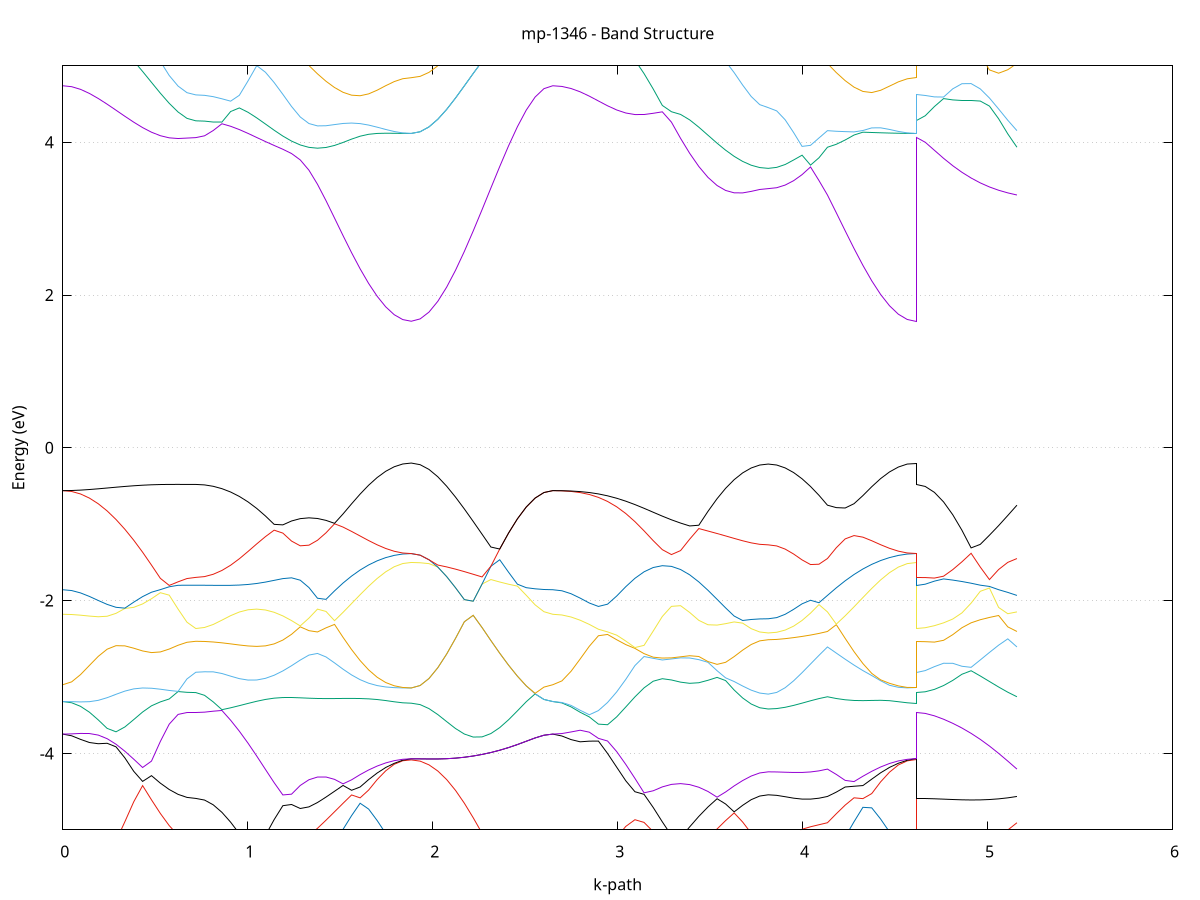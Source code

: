 set title 'mp-1346 - Band Structure'
set xlabel 'k-path'
set ylabel 'Energy (eV)'
set grid y
set yrange [-5:5]
set terminal png size 800,600
set output 'mp-1346_bands_gnuplot.png'
plot '-' using 1:2 with lines notitle, '-' using 1:2 with lines notitle, '-' using 1:2 with lines notitle, '-' using 1:2 with lines notitle, '-' using 1:2 with lines notitle, '-' using 1:2 with lines notitle, '-' using 1:2 with lines notitle, '-' using 1:2 with lines notitle, '-' using 1:2 with lines notitle, '-' using 1:2 with lines notitle, '-' using 1:2 with lines notitle, '-' using 1:2 with lines notitle, '-' using 1:2 with lines notitle, '-' using 1:2 with lines notitle, '-' using 1:2 with lines notitle, '-' using 1:2 with lines notitle, '-' using 1:2 with lines notitle, '-' using 1:2 with lines notitle, '-' using 1:2 with lines notitle, '-' using 1:2 with lines notitle, '-' using 1:2 with lines notitle, '-' using 1:2 with lines notitle, '-' using 1:2 with lines notitle, '-' using 1:2 with lines notitle, '-' using 1:2 with lines notitle, '-' using 1:2 with lines notitle, '-' using 1:2 with lines notitle, '-' using 1:2 with lines notitle, '-' using 1:2 with lines notitle, '-' using 1:2 with lines notitle, '-' using 1:2 with lines notitle, '-' using 1:2 with lines notitle, '-' using 1:2 with lines notitle, '-' using 1:2 with lines notitle, '-' using 1:2 with lines notitle, '-' using 1:2 with lines notitle, '-' using 1:2 with lines notitle, '-' using 1:2 with lines notitle, '-' using 1:2 with lines notitle, '-' using 1:2 with lines notitle, '-' using 1:2 with lines notitle, '-' using 1:2 with lines notitle, '-' using 1:2 with lines notitle, '-' using 1:2 with lines notitle, '-' using 1:2 with lines notitle, '-' using 1:2 with lines notitle, '-' using 1:2 with lines notitle, '-' using 1:2 with lines notitle, '-' using 1:2 with lines notitle, '-' using 1:2 with lines notitle, '-' using 1:2 with lines notitle, '-' using 1:2 with lines notitle, '-' using 1:2 with lines notitle, '-' using 1:2 with lines notitle, '-' using 1:2 with lines notitle, '-' using 1:2 with lines notitle, '-' using 1:2 with lines notitle, '-' using 1:2 with lines notitle, '-' using 1:2 with lines notitle, '-' using 1:2 with lines notitle, '-' using 1:2 with lines notitle, '-' using 1:2 with lines notitle, '-' using 1:2 with lines notitle, '-' using 1:2 with lines notitle, '-' using 1:2 with lines notitle, '-' using 1:2 with lines notitle, '-' using 1:2 with lines notitle, '-' using 1:2 with lines notitle, '-' using 1:2 with lines notitle, '-' using 1:2 with lines notitle, '-' using 1:2 with lines notitle, '-' using 1:2 with lines notitle, '-' using 1:2 with lines notitle, '-' using 1:2 with lines notitle, '-' using 1:2 with lines notitle, '-' using 1:2 with lines notitle, '-' using 1:2 with lines notitle, '-' using 1:2 with lines notitle, '-' using 1:2 with lines notitle, '-' using 1:2 with lines notitle, '-' using 1:2 with lines notitle, '-' using 1:2 with lines notitle, '-' using 1:2 with lines notitle, '-' using 1:2 with lines notitle, '-' using 1:2 with lines notitle, '-' using 1:2 with lines notitle, '-' using 1:2 with lines notitle, '-' using 1:2 with lines notitle, '-' using 1:2 with lines notitle, '-' using 1:2 with lines notitle, '-' using 1:2 with lines notitle, '-' using 1:2 with lines notitle, '-' using 1:2 with lines notitle, '-' using 1:2 with lines notitle, '-' using 1:2 with lines notitle, '-' using 1:2 with lines notitle
0.000000 -22.068431
0.047954 -22.067131
0.095908 -22.063431
0.143862 -22.057531
0.191816 -22.049231
0.239770 -22.038931
0.287724 -22.026831
0.335678 -22.013131
0.383632 -21.998231
0.431586 -21.982431
0.479540 -21.966531
0.527494 -21.951131
0.575448 -21.937131
0.623402 -21.925631
0.671356 -21.918131
0.719310 -21.915431
0.719310 -21.915431
0.766358 -21.914231
0.813406 -21.910831
0.860455 -21.905231
0.907503 -21.897531
0.954551 -21.887631
1.001599 -21.876031
1.048647 -21.862731
1.095696 -21.847931
1.142744 -21.831931
1.189792 -21.815031
1.236840 -21.801031
1.283889 -21.818831
1.330937 -21.836731
1.330937 -21.836731
1.377047 -21.854131
1.423157 -21.871231
1.469268 -21.887631
1.515378 -21.903131
1.561489 -21.917431
1.607599 -21.930331
1.653709 -21.941631
1.699820 -21.951131
1.745930 -21.958731
1.792040 -21.964231
1.838151 -21.967531
1.884261 -21.968731
1.884261 -21.968731
1.932078 -21.969931
1.979894 -21.973431
2.027711 -21.978931
2.075528 -21.986131
2.123344 -21.994531
2.171161 -22.003831
2.218977 -22.013531
2.266794 -22.023231
2.314611 -22.032531
2.362427 -22.041231
2.410244 -22.049131
2.458061 -22.055831
2.505877 -22.061231
2.553694 -22.065131
2.601511 -22.067531
2.649327 -22.068431
2.649327 -22.068431
2.698677 -22.066931
2.748026 -22.062931
2.797375 -22.056331
2.846725 -22.047131
2.896074 -22.035731
2.945424 -22.022231
2.994773 -22.006831
3.044122 -21.989931
3.093472 -21.971731
3.142821 -21.952731
3.192171 -21.933131
3.241520 -21.913431
3.290869 -21.893831
3.340219 -21.874831
3.389568 -21.856631
3.438918 -21.839731
3.488267 -21.824231
3.537616 -21.810431
3.537616 -21.810431
3.583727 -21.799331
3.629837 -21.808531
3.675947 -21.815831
3.722058 -21.821131
3.768168 -21.824331
3.814278 -21.825431
3.814278 -21.825431
3.860001 -21.826631
3.905723 -21.830031
3.951446 -21.835231
3.997168 -21.841931
4.042891 -21.849831
4.088613 -21.858931
4.134336 -21.869031
4.134336 -21.869031
4.182255 -21.883931
4.230174 -21.899131
4.278094 -21.913931
4.326013 -21.927531
4.373932 -21.939631
4.421851 -21.949831
4.469771 -21.957931
4.517690 -21.963931
4.565609 -21.967531
4.613529 -21.968731
4.613529 -21.915431
4.663117 -21.914631
4.712706 -21.912331
4.762295 -21.908631
4.811884 -21.903631
4.861473 -21.897531
4.911062 -21.890731
4.960651 -21.883731
5.010239 -21.877031
5.059828 -21.871731
5.109417 -21.868731
5.159006 -21.869031
e
0.000000 -21.544531
0.047954 -21.545631
0.095908 -21.548931
0.143862 -21.554431
0.191816 -21.561931
0.239770 -21.571431
0.287724 -21.582631
0.335678 -21.595331
0.383632 -21.609231
0.431586 -21.623831
0.479540 -21.638831
0.527494 -21.653331
0.575448 -21.666631
0.623402 -21.677431
0.671356 -21.684731
0.719310 -21.687331
0.719310 -21.687331
0.766358 -21.688431
0.813406 -21.691631
0.860455 -21.697031
0.907503 -21.704431
0.954551 -21.713731
1.001599 -21.724831
1.048647 -21.737631
1.095696 -21.751931
1.142744 -21.767331
1.189792 -21.783831
1.236840 -21.797331
1.283889 -21.779331
1.330937 -21.761231
1.330937 -21.761231
1.377047 -21.743731
1.423157 -21.726631
1.469268 -21.710231
1.515378 -21.694831
1.561489 -21.680631
1.607599 -21.667831
1.653709 -21.656631
1.699820 -21.647231
1.745930 -21.639831
1.792040 -21.634431
1.838151 -21.631231
1.884261 -21.630131
1.884261 -21.630131
1.932078 -21.629031
1.979894 -21.626031
2.027711 -21.621131
2.075528 -21.614731
2.123344 -21.607331
2.171161 -21.599231
2.218977 -21.590931
2.266794 -21.582631
2.314611 -21.574631
2.362427 -21.567331
2.410244 -21.560731
2.458061 -21.555031
2.505877 -21.550531
2.553694 -21.547231
2.601511 -21.545131
2.649327 -21.544531
2.649327 -21.544531
2.698677 -21.545731
2.748026 -21.549431
2.797375 -21.555631
2.846725 -21.564031
2.896074 -21.574631
2.945424 -21.587231
2.994773 -21.601531
3.044122 -21.617331
3.093472 -21.634231
3.142821 -21.652131
3.192171 -21.670531
3.241520 -21.689231
3.290869 -21.707831
3.340219 -21.726031
3.389568 -21.743431
3.438918 -21.759831
3.488267 -21.774931
3.537616 -21.788331
3.537616 -21.788331
3.583727 -21.799231
3.629837 -21.789931
3.675947 -21.782531
3.722058 -21.777231
3.768168 -21.774031
3.814278 -21.772931
3.814278 -21.772931
3.860001 -21.771731
3.905723 -21.768231
3.951446 -21.762931
3.997168 -21.756131
4.042891 -21.748131
4.088613 -21.738931
4.134336 -21.728931
4.134336 -21.728931
4.182255 -21.714031
4.230174 -21.698731
4.278094 -21.684031
4.326013 -21.670531
4.373932 -21.658631
4.421851 -21.648531
4.469771 -21.640531
4.517690 -21.634831
4.565609 -21.631331
4.613529 -21.630131
4.613529 -21.687331
4.663117 -21.688031
4.712706 -21.690031
4.762295 -21.693431
4.811884 -21.697931
4.861473 -21.703431
4.911062 -21.709631
4.960651 -21.716031
5.010239 -21.722131
5.059828 -21.726831
5.109417 -21.729431
5.159006 -21.728931
e
0.000000 -14.714031
0.047954 -14.715331
0.095908 -14.719331
0.143862 -14.725931
0.191816 -14.735031
0.239770 -14.746331
0.287724 -14.759631
0.335678 -14.774231
0.383632 -14.789631
0.431586 -14.805231
0.479540 -14.820131
0.527494 -14.833531
0.575448 -14.844831
0.623402 -14.853431
0.671356 -14.858731
0.719310 -14.860631
0.719310 -14.860631
0.766358 -14.860331
0.813406 -14.859531
0.860455 -14.857931
0.907503 -14.854931
0.954551 -14.850131
1.001599 -14.842731
1.048647 -14.832231
1.095696 -14.818131
1.142744 -14.799931
1.189792 -14.777331
1.236840 -14.750431
1.283889 -14.719231
1.330937 -14.684131
1.330937 -14.684131
1.377047 -14.646531
1.423157 -14.606431
1.469268 -14.565031
1.515378 -14.523131
1.561489 -14.482131
1.607599 -14.443231
1.653709 -14.407831
1.699820 -14.376931
1.745930 -14.351831
1.792040 -14.333131
1.838151 -14.321731
1.884261 -14.317831
1.884261 -14.317831
1.932078 -14.323131
1.979894 -14.338531
2.027711 -14.362731
2.075528 -14.393831
2.123344 -14.429631
2.171161 -14.468131
2.218977 -14.507331
2.266794 -14.545831
2.314611 -14.582031
2.362427 -14.615131
2.410244 -14.644331
2.458061 -14.668831
2.505877 -14.688431
2.553694 -14.702531
2.601511 -14.711131
2.649327 -14.714031
2.649327 -14.714031
2.698677 -14.716031
2.748026 -14.722131
2.797375 -14.731831
2.846725 -14.744731
2.896074 -14.759931
2.945424 -14.776531
2.994773 -14.793531
3.044122 -14.809831
3.093472 -14.824231
3.142821 -14.835831
3.192171 -14.843631
3.241520 -14.846931
3.290869 -14.845131
3.340219 -14.838131
3.389568 -14.825931
3.438918 -14.809131
3.488267 -14.788531
3.537616 -14.765331
3.537616 -14.765331
3.583727 -14.742731
3.629837 -14.720931
3.675947 -14.701631
3.722058 -14.686331
3.768168 -14.676531
3.814278 -14.673131
3.814278 -14.673131
3.860001 -14.671631
3.905723 -14.667131
3.951446 -14.659931
3.997168 -14.650331
4.042891 -14.638831
4.088613 -14.625931
4.134336 -14.612431
4.134336 -14.612431
4.182255 -14.573631
4.230174 -14.532831
4.278094 -14.491531
4.326013 -14.451431
4.373932 -14.414131
4.421851 -14.381331
4.469771 -14.354431
4.517690 -14.334331
4.565609 -14.322031
4.613529 -14.317831
4.613529 -14.860631
4.663117 -14.857631
4.712706 -14.848731
4.762295 -14.834231
4.811884 -14.814531
4.861473 -14.790331
4.911062 -14.762431
4.960651 -14.731831
5.010239 -14.699931
5.059828 -14.668331
5.109417 -14.638531
5.159006 -14.612431
e
0.000000 -10.809831
0.047954 -10.842331
0.095908 -10.913431
0.143862 -10.990631
0.191816 -11.061131
0.239770 -11.139631
0.287724 -11.213131
0.335678 -11.280131
0.383632 -11.340031
0.431586 -11.392531
0.479540 -11.437131
0.527494 -11.473831
0.575448 -11.502431
0.623402 -11.522931
0.671356 -11.535231
0.719310 -11.539331
0.719310 -11.539331
0.766358 -11.534831
0.813406 -11.521431
0.860455 -11.500231
0.907503 -11.472731
0.954551 -11.441131
1.001599 -11.465631
1.048647 -11.540431
1.095696 -11.610631
1.142744 -11.674131
1.189792 -11.729231
1.236840 -11.774831
1.283889 -11.810131
1.330937 -11.834931
1.330937 -11.834931
1.377047 -11.849131
1.423157 -11.854131
1.469268 -11.851531
1.515378 -11.843831
1.561489 -11.834731
1.607599 -11.828131
1.653709 -11.826631
1.699820 -11.830331
1.745930 -11.836931
1.792040 -11.843831
1.838151 -11.848831
1.884261 -11.850631
1.884261 -11.850631
1.932078 -11.835731
1.979894 -11.791831
2.027711 -11.720431
2.075528 -11.624031
2.123344 -11.505631
2.171161 -11.368531
2.218977 -11.216131
2.266794 -11.052131
2.314611 -10.891331
2.362427 -10.877131
2.410244 -10.861731
2.458061 -10.846231
2.505877 -10.831831
2.553694 -10.820131
2.601511 -10.812531
2.649327 -10.809831
2.649327 -10.809831
2.698677 -10.848531
2.748026 -10.933831
2.797375 -11.030431
2.846725 -11.123831
2.896074 -11.208731
2.945424 -11.282831
2.994773 -11.345531
3.044122 -11.396731
3.093472 -11.437031
3.142821 -11.467431
3.192171 -11.489731
3.241520 -11.506131
3.290869 -11.519331
3.340219 -11.532031
3.389568 -11.546631
3.438918 -11.564531
3.488267 -11.585331
3.537616 -11.644731
3.537616 -11.644631
3.583727 -11.723431
3.629837 -11.795231
3.675947 -11.855931
3.722058 -11.901931
3.768168 -11.930731
3.814278 -11.940531
3.814278 -11.940531
3.860001 -11.936731
3.905723 -11.925431
3.951446 -11.906731
3.997168 -11.880731
4.042891 -11.847631
4.088613 -11.807731
4.134336 -11.761431
4.134336 -11.761431
4.182255 -11.726631
4.230174 -11.760231
4.278094 -11.785331
4.326013 -11.803231
4.373932 -11.816231
4.421851 -11.826531
4.469771 -11.835531
4.517690 -11.843231
4.565609 -11.848631
4.613529 -11.850631
4.613529 -11.539331
4.663117 -11.543131
4.712706 -11.554031
4.762295 -11.571231
4.811884 -11.593531
4.861473 -11.619331
4.911062 -11.647031
4.960651 -11.675031
5.010239 -11.701731
5.059828 -11.725731
5.109417 -11.746031
5.159006 -11.761431
e
0.000000 -10.809831
0.047954 -10.836831
0.095908 -10.901131
0.143862 -10.979931
0.191816 -11.060231
0.239770 -11.117031
0.287724 -11.159131
0.335678 -11.186731
0.383632 -11.200631
0.431586 -11.203131
0.479540 -11.196731
0.527494 -11.184831
0.575448 -11.171131
0.623402 -11.158731
0.671356 -11.150231
0.719310 -11.147231
0.719310 -11.147231
0.766358 -11.159631
0.813406 -11.194931
0.860455 -11.248831
0.907503 -11.315531
0.954551 -11.389431
1.001599 -11.408131
1.048647 -11.376831
1.095696 -11.350131
1.142744 -11.330731
1.189792 -11.320131
1.236840 -11.318131
1.283889 -11.323131
1.330937 -11.332331
1.330937 -11.332331
1.377047 -11.342231
1.423157 -11.349631
1.469268 -11.351531
1.515378 -11.345031
1.561489 -11.327831
1.607599 -11.301531
1.653709 -11.275031
1.699820 -11.222831
1.745930 -11.148631
1.792040 -11.058431
1.838151 -10.966031
1.884261 -10.916731
1.884261 -10.916731
1.932078 -10.917431
1.979894 -10.919431
2.027711 -10.921631
2.075528 -10.922931
2.123344 -10.922231
2.171161 -10.918931
2.218977 -10.912631
2.266794 -10.903331
2.314611 -10.891331
2.362427 -10.877131
2.410244 -10.861731
2.458061 -10.846231
2.505877 -10.831831
2.553694 -10.820131
2.601511 -10.812531
2.649327 -10.809831
2.649327 -10.809831
2.698677 -10.841431
2.748026 -10.910531
2.797375 -10.986031
2.846725 -11.054831
2.896074 -11.112231
2.945424 -11.157031
2.994773 -11.189831
3.044122 -11.212431
3.093472 -11.227431
3.142821 -11.238531
3.192171 -11.250531
3.241520 -11.268431
3.290869 -11.297531
3.340219 -11.341431
3.389568 -11.401331
3.438918 -11.475031
3.488267 -11.558131
3.537616 -11.607931
3.537616 -11.607931
3.583727 -11.629031
3.629837 -11.648431
3.675947 -11.664931
3.722058 -11.677431
3.768168 -11.685231
3.814278 -11.687831
3.814278 -11.687831
3.860001 -11.688631
3.905723 -11.690631
3.951446 -11.693231
3.997168 -11.695331
4.042891 -11.695531
4.088613 -11.692431
4.134336 -11.684531
4.134336 -11.684531
4.182255 -11.710331
4.230174 -11.648331
4.278094 -11.575731
4.326013 -11.492831
4.373932 -11.400031
4.421851 -11.298331
4.469771 -11.189131
4.517690 -11.076031
4.565609 -10.970631
4.613529 -10.916731
4.613529 -11.147231
4.663117 -11.144931
4.712706 -11.137931
4.762295 -11.126731
4.811884 -11.112531
4.861473 -11.101631
4.911062 -11.147531
4.960651 -11.271431
5.010239 -11.398031
5.059828 -11.512131
5.109417 -11.608731
5.159006 -11.684531
e
0.000000 -10.364631
0.047954 -10.331631
0.095908 -10.249531
0.143862 -10.152531
0.191816 -10.164331
0.239770 -10.203431
0.287724 -10.249831
0.335678 -10.297331
0.383632 -10.341931
0.431586 -10.380931
0.479540 -10.412031
0.527494 -10.434131
0.575448 -10.447031
0.623402 -10.452331
0.671356 -10.453331
0.719310 -10.453131
0.719310 -10.453131
0.766358 -10.455831
0.813406 -10.464131
0.860455 -10.478531
0.907503 -10.499831
0.954551 -10.529331
1.001599 -10.567931
1.048647 -10.616231
1.095696 -10.673931
1.142744 -10.740031
1.189792 -10.812931
1.236840 -10.890031
1.283889 -10.968731
1.330937 -11.046331
1.330937 -11.046331
1.377047 -11.118331
1.423157 -11.183531
1.469268 -11.238631
1.515378 -11.279731
1.561489 -11.302231
1.607599 -11.298231
1.653709 -11.254831
1.699820 -11.197031
1.745930 -11.125231
1.792040 -11.042531
1.838151 -10.959831
1.884261 -10.916731
1.884261 -10.916731
1.932078 -10.917431
1.979894 -10.919431
2.027711 -10.921631
2.075528 -10.922931
2.123344 -10.922231
2.171161 -10.918931
2.218977 -10.912631
2.266794 -10.903331
2.314611 -10.880631
2.362427 -10.706431
2.410244 -10.535231
2.458061 -10.374031
2.505877 -10.367731
2.553694 -10.365531
2.601511 -10.364731
2.649327 -10.364631
2.649327 -10.364631
2.698677 -10.318131
2.748026 -10.215331
2.797375 -10.133131
2.846725 -10.127831
2.896074 -10.156531
2.945424 -10.199931
2.994773 -10.253331
3.044122 -10.313831
3.093472 -10.378331
3.142821 -10.443231
3.192171 -10.504531
3.241520 -10.557831
3.290869 -10.598831
3.340219 -10.623631
3.389568 -10.629131
3.438918 -10.614131
3.488267 -10.579531
3.537616 -10.527931
3.537616 -10.527931
3.583727 -10.468431
3.629837 -10.403031
3.675947 -10.338131
3.722058 -10.281531
3.768168 -10.242331
3.814278 -10.228131
3.814278 -10.228131
3.860001 -10.253231
3.905723 -10.321131
3.951446 -10.416731
3.997168 -10.526931
4.042891 -10.642331
4.088613 -10.756531
4.134336 -10.865331
4.134336 -10.865331
4.182255 -10.945931
4.230174 -11.020031
4.278094 -11.081831
4.326013 -11.125531
4.373932 -11.145731
4.421851 -11.138331
4.469771 -11.101531
4.517690 -11.038431
4.565609 -10.961431
4.613529 -10.916731
4.613529 -10.453131
4.663117 -10.482631
4.712706 -10.563731
4.762295 -10.680231
4.811884 -10.815531
4.861473 -10.951631
4.911062 -11.026831
4.960651 -11.014031
5.010239 -10.983731
5.059828 -10.947631
5.109417 -10.907831
5.159006 -10.865331
e
0.000000 -10.364631
0.047954 -10.320131
0.095908 -10.221131
0.143862 -10.141731
0.191816 -10.021231
0.239770 -9.894631
0.287724 -9.766131
0.335678 -9.639531
0.383632 -9.518831
0.431586 -9.407831
0.479540 -9.310531
0.527494 -9.230131
0.575448 -9.302731
0.623402 -9.389331
0.671356 -9.444831
0.719310 -9.464131
0.719310 -9.464131
0.766358 -9.471231
0.813406 -9.492031
0.860455 -9.524231
0.907503 -9.564231
0.954551 -9.607431
1.001599 -9.648131
1.048647 -9.680531
1.095696 -9.699331
1.142744 -9.699631
1.189792 -9.678231
1.236840 -9.633931
1.283889 -9.567331
1.330937 -9.480731
1.330937 -9.480731
1.377047 -9.380431
1.423157 -9.274231
1.469268 -9.207931
1.515378 -9.313831
1.561489 -9.501931
1.607599 -9.699731
1.653709 -9.894631
1.699820 -10.081731
1.745930 -10.257131
1.792040 -10.415431
1.838151 -10.544231
1.884261 -10.602731
1.884261 -10.602731
1.932078 -10.598431
1.979894 -10.585831
2.027711 -10.566431
2.075528 -10.542131
2.123344 -10.514831
2.171161 -10.486631
2.218977 -10.459131
2.266794 -10.433831
2.314611 -10.411931
2.362427 -10.394331
2.410244 -10.381331
2.458061 -10.372731
2.505877 -10.367731
2.553694 -10.365531
2.601511 -10.364731
2.649327 -10.364631
2.649327 -10.364631
2.698677 -10.318031
2.748026 -10.204831
2.797375 -10.056831
2.846725 -9.889231
2.896074 -9.709431
2.945424 -9.522031
2.994773 -9.331431
3.044122 -9.142331
3.093472 -9.102031
3.142821 -9.254631
3.192171 -9.392031
3.241520 -9.507731
3.290869 -9.597431
3.340219 -9.658631
3.389568 -9.692031
3.438918 -9.702231
3.488267 -9.696631
3.537616 -9.683731
3.537616 -9.683731
3.583727 -9.671731
3.629837 -9.663431
3.675947 -9.659531
3.722058 -9.658931
3.768168 -9.659531
3.814278 -9.660031
3.814278 -9.660031
3.860001 -9.646631
3.905723 -9.610831
3.951446 -9.560131
3.997168 -9.499031
4.042891 -9.429631
4.088613 -9.353131
4.134336 -9.270731
4.134336 -9.270731
4.182255 -9.291931
4.230174 -9.442431
4.278094 -9.602731
4.326013 -9.768431
4.373932 -9.935831
4.421851 -10.101431
4.469771 -10.262031
4.517690 -10.412731
4.565609 -10.541231
4.613529 -10.602731
4.613529 -9.464131
4.663117 -9.452531
4.712706 -9.423531
4.762295 -9.388931
4.811884 -9.357331
4.861473 -9.332231
4.911062 -9.314131
4.960651 -9.301231
5.010239 -9.292031
5.059828 -9.284731
5.109417 -9.278031
5.159006 -9.270731
e
0.000000 -10.019231
0.047954 -10.022831
0.095908 -10.025431
0.143862 -9.973031
0.191816 -9.827931
0.239770 -9.647031
0.287724 -9.451331
0.335678 -9.247431
0.383632 -9.039931
0.431586 -8.919231
0.479540 -9.061831
0.527494 -9.191531
0.575448 -9.168331
0.623402 -9.125331
0.671356 -9.100331
0.719310 -9.092131
0.719310 -9.092131
0.766358 -9.073031
0.813406 -9.017931
0.860455 -8.932731
0.907503 -8.825231
0.954551 -8.704831
1.001599 -8.580931
1.048647 -8.463231
1.095696 -8.394131
1.142744 -8.433231
1.189792 -8.467331
1.236840 -8.507031
1.283889 -8.565831
1.330937 -8.655231
1.330937 -8.655231
1.377047 -8.776131
1.423157 -8.926531
1.469268 -9.098931
1.515378 -9.285831
1.561489 -9.480331
1.607599 -9.676931
1.653709 -9.871431
1.699820 -10.059931
1.745930 -10.238831
1.792040 -10.402731
1.838151 -10.538931
1.884261 -10.602731
1.884261 -10.602731
1.932078 -10.598431
1.979894 -10.585831
2.027711 -10.566431
2.075528 -10.542131
2.123344 -10.514831
2.171161 -10.486631
2.218977 -10.459131
2.266794 -10.433831
2.314611 -10.411931
2.362427 -10.394331
2.410244 -10.381331
2.458061 -10.372731
2.505877 -10.231731
2.553694 -10.118431
2.601511 -10.044831
2.649327 -10.019231
2.649327 -10.019231
2.698677 -10.019931
2.748026 -10.016131
2.797375 -9.967931
2.846725 -9.835131
2.896074 -9.668431
2.945424 -9.491631
2.994773 -9.312831
3.044122 -9.137531
3.093472 -8.970931
3.142821 -8.818631
3.192171 -8.685331
3.241520 -8.574831
3.290869 -8.488531
3.340219 -8.429931
3.389568 -8.473931
3.438918 -8.530231
3.488267 -8.576131
3.537616 -8.599231
3.537616 -8.599231
3.583727 -8.594931
3.629837 -8.565531
3.675947 -8.657431
3.722058 -8.739431
3.768168 -8.795831
3.814278 -8.815931
3.814278 -8.815931
3.860001 -8.823731
3.905723 -8.846731
3.951446 -8.884431
3.997168 -8.935731
4.042891 -8.999231
4.088613 -9.073431
4.134336 -9.156431
4.134336 -9.156431
4.182255 -9.160131
4.230174 -9.112131
4.278094 -9.301131
4.326013 -9.534531
4.373932 -9.766431
4.421851 -9.988631
4.469771 -10.196131
4.517690 -10.382331
4.565609 -10.533331
4.613529 -10.602731
4.613529 -9.092131
4.663117 -9.090431
4.712706 -9.085631
4.762295 -9.079231
4.811884 -9.073231
4.861473 -9.069731
4.911062 -9.070531
4.960651 -9.076931
5.010239 -9.089231
5.059828 -9.107131
5.109417 -9.129831
5.159006 -9.156431
e
0.000000 -7.869231
0.047954 -7.890531
0.095908 -7.952231
0.143862 -8.047631
0.191816 -8.168831
0.239770 -8.307731
0.287724 -8.457531
0.335678 -8.612531
0.383632 -8.767831
0.431586 -8.832931
0.479540 -8.631931
0.527494 -8.442631
0.575448 -8.272331
0.623402 -8.128931
0.671356 -8.020531
0.719310 -7.969031
0.719310 -7.969031
0.766358 -7.978631
0.813406 -8.008231
0.860455 -8.059331
0.907503 -8.128131
0.954551 -8.204931
1.001599 -8.279031
1.048647 -8.342831
1.095696 -8.360131
1.142744 -8.278831
1.189792 -8.218931
1.236840 -8.176031
1.283889 -8.244931
1.330937 -8.430731
1.330937 -8.430731
1.377047 -8.621931
1.423157 -8.811631
1.469268 -8.953031
1.515378 -8.913231
1.561489 -8.782031
1.607599 -8.631831
1.653709 -8.476131
1.699820 -8.321331
1.745930 -8.174431
1.792040 -8.046131
1.838151 -7.953231
1.884261 -7.918331
1.884261 -7.918331
1.932078 -7.918931
1.979894 -7.920931
2.027711 -7.923831
2.075528 -7.927331
2.123344 -7.931031
2.171161 -7.934031
2.218977 -7.935731
2.266794 -7.935231
2.314611 -7.931931
2.362427 -7.925531
2.410244 -7.916131
2.458061 -7.904431
2.505877 -7.891831
2.553694 -7.880331
2.601511 -7.872131
2.649327 -7.869231
2.649327 -7.869231
2.698677 -7.896731
2.748026 -7.975231
2.797375 -8.093831
2.846725 -8.240631
2.896074 -8.405331
2.945424 -8.579431
2.994773 -8.756231
3.044122 -8.929331
3.093472 -8.951231
3.142821 -8.778631
3.192171 -8.623231
3.241520 -8.500531
3.290869 -8.431931
3.340219 -8.425631
3.389568 -8.384831
3.438918 -8.366131
3.488267 -8.372731
3.537616 -8.410531
3.537616 -8.410531
3.583727 -8.476631
3.629837 -8.564231
3.675947 -8.515931
3.722058 -8.456131
3.768168 -8.403031
3.814278 -8.380631
3.814278 -8.380631
3.860001 -8.353431
3.905723 -8.276131
3.951446 -8.187531
3.997168 -8.253931
4.042891 -8.345431
4.088613 -8.447131
4.134336 -8.555131
4.134336 -8.555131
4.182255 -8.773231
4.230174 -8.922231
4.278094 -8.824531
4.326013 -8.671631
4.373932 -8.509231
4.421851 -8.346631
4.469771 -8.191631
4.517690 -8.055331
4.565609 -7.955931
4.613529 -7.918331
4.613529 -7.969031
4.663117 -7.974331
4.712706 -7.989031
4.762295 -8.012931
4.811884 -8.046931
4.861473 -8.091731
4.911062 -8.147431
4.960651 -8.213331
5.010239 -8.288431
5.059828 -8.371431
5.109417 -8.460731
5.159006 -8.555131
e
0.000000 -7.869231
0.047954 -7.872931
0.095908 -7.883731
0.143862 -7.900331
0.191816 -7.920731
0.239770 -7.942531
0.287724 -7.962831
0.335678 -7.978331
0.383632 -7.985831
0.431586 -7.982531
0.479540 -7.966431
0.527494 -7.937431
0.575448 -7.898631
0.623402 -7.857331
0.671356 -7.853731
0.719310 -7.878931
0.719310 -7.878931
0.766358 -7.891731
0.813406 -7.903131
0.860455 -7.896331
0.907503 -7.867231
0.954551 -7.815731
1.001599 -7.744631
1.048647 -7.680431
1.095696 -7.715731
1.142744 -7.804631
1.189792 -7.926231
1.236840 -8.074931
1.283889 -8.141831
1.330937 -8.109331
1.330937 -8.109331
1.377047 -8.076431
1.423157 -8.043731
1.469268 -8.013831
1.515378 -7.988431
1.561489 -7.968031
1.607599 -7.952231
1.653709 -7.940331
1.699820 -7.931631
1.745930 -7.925431
1.792040 -7.921331
1.838151 -7.919031
1.884261 -7.918331
1.884261 -7.918331
1.932078 -7.918931
1.979894 -7.920931
2.027711 -7.923831
2.075528 -7.927331
2.123344 -7.931031
2.171161 -7.934031
2.218977 -7.935731
2.266794 -7.935231
2.314611 -7.931931
2.362427 -7.925531
2.410244 -7.916131
2.458061 -7.904431
2.505877 -7.891831
2.553694 -7.880331
2.601511 -7.872131
2.649327 -7.869231
2.649327 -7.869231
2.698677 -7.871031
2.748026 -7.876531
2.797375 -7.885731
2.846725 -7.897831
2.896074 -7.910431
2.945424 -7.919631
2.994773 -7.920531
3.044122 -7.909131
3.093472 -7.882931
3.142821 -7.841331
3.192171 -7.786731
3.241520 -7.736731
3.290869 -7.793631
3.340219 -7.788731
3.389568 -7.741431
3.438918 -7.747731
3.488267 -7.835631
3.537616 -7.919931
3.537616 -7.919931
3.583727 -7.979231
3.629837 -8.016631
3.675947 -8.037931
3.722058 -8.049431
3.768168 -8.055031
3.814278 -8.056631
3.814278 -8.056631
3.860001 -8.069931
3.905723 -8.107831
3.951446 -8.137131
3.997168 -7.998531
4.042891 -7.914931
4.088613 -7.928331
4.134336 -7.942931
4.134336 -7.942931
4.182255 -7.947631
4.230174 -7.947931
4.278094 -7.945231
4.326013 -7.940731
4.373932 -7.935331
4.421851 -7.930031
4.469771 -7.925231
4.517690 -7.921431
4.565609 -7.919131
4.613529 -7.918331
4.613529 -7.878931
4.663117 -7.862431
4.712706 -7.844631
4.762295 -7.875131
4.811884 -7.905331
4.861473 -7.930731
4.911062 -7.949031
4.960651 -7.959731
5.010239 -7.963131
5.059828 -7.960431
5.109417 -7.953231
5.159006 -7.942931
e
0.000000 -7.275831
0.047954 -7.270431
0.095908 -7.266931
0.143862 -7.299931
0.191816 -7.368731
0.239770 -7.446431
0.287724 -7.520631
0.335678 -7.586831
0.383632 -7.643731
0.431586 -7.691231
0.479540 -7.730331
0.527494 -7.762931
0.575448 -7.791631
0.623402 -7.820531
0.671356 -7.824331
0.719310 -7.811431
0.719310 -7.811431
0.766358 -7.786031
0.813406 -7.737831
0.860455 -7.687631
0.907503 -7.645031
0.954551 -7.618031
1.001599 -7.611831
1.048647 -7.607831
1.095696 -7.519231
1.142744 -7.418531
1.189792 -7.370231
1.236840 -7.331531
1.283889 -7.303931
1.330937 -7.279131
1.330937 -7.279131
1.377047 -7.244831
1.423157 -7.191231
1.469268 -7.113731
1.515378 -7.011931
1.561489 -6.887631
1.607599 -6.743831
1.653709 -6.585131
1.699820 -6.690631
1.745930 -6.800931
1.792040 -6.903731
1.838151 -6.981231
1.884261 -7.011131
1.884261 -7.011131
1.932078 -7.016231
1.979894 -7.030531
2.027711 -7.051831
2.075528 -7.077031
2.123344 -7.103031
2.171161 -7.127531
2.218977 -7.148731
2.266794 -7.165731
2.314611 -7.179031
2.362427 -7.189831
2.410244 -7.200331
2.458061 -7.213431
2.505877 -7.230931
2.553694 -7.251331
2.601511 -7.268831
2.649327 -7.275831
2.649327 -7.275831
2.698677 -7.269431
2.748026 -7.250231
2.797375 -7.218631
2.846725 -7.263431
2.896074 -7.312731
2.945424 -7.340231
2.994773 -7.347431
3.044122 -7.337631
3.093472 -7.375231
3.142821 -7.506231
3.192171 -7.632831
3.241520 -7.726031
3.290869 -7.674431
3.340219 -7.654131
3.389568 -7.680331
3.438918 -7.685031
3.488267 -7.641931
3.537616 -7.624331
3.537616 -7.624331
3.583727 -7.635731
3.629837 -7.673431
3.675947 -7.731331
3.722058 -7.798331
3.768168 -7.856231
3.814278 -7.880331
3.814278 -7.880331
3.860001 -7.881831
3.905723 -7.886331
3.951446 -7.893531
3.997168 -7.903231
4.042891 -7.828231
4.088613 -7.648231
4.134336 -7.470531
4.134336 -7.470531
4.182255 -7.319131
4.230174 -7.159231
4.278094 -6.991531
4.326013 -6.816731
4.373932 -6.635731
4.421851 -6.672831
4.469771 -6.788131
4.517690 -6.896331
4.565609 -6.978931
4.613529 -7.011131
4.613529 -7.811431
4.663117 -7.820731
4.712706 -7.816331
4.762295 -7.746731
4.811884 -7.662031
4.861473 -7.572231
4.911062 -7.488931
4.960651 -7.424131
5.010239 -7.388731
5.059828 -7.388331
5.109417 -7.419231
5.159006 -7.470531
e
0.000000 -7.015531
0.047954 -7.035031
0.095908 -7.068631
0.143862 -7.060931
0.191816 -7.015031
0.239770 -7.016931
0.287724 -7.021231
0.335678 -7.029131
0.383632 -7.041931
0.431586 -7.060531
0.479540 -7.085831
0.527494 -7.117431
0.575448 -7.153531
0.623402 -7.189631
0.671356 -7.217731
0.719310 -7.228531
0.719310 -7.228531
0.766358 -7.276831
0.813406 -7.369931
0.860455 -7.452231
0.907503 -7.505331
0.954551 -7.528631
1.001599 -7.527031
1.048647 -7.505031
1.095696 -7.466731
1.142744 -7.395331
1.189792 -7.257731
1.236840 -7.112231
1.283889 -6.963731
1.330937 -6.817631
1.330937 -6.817631
1.377047 -6.683531
1.423157 -6.566931
1.469268 -6.479131
1.515378 -6.434031
1.561489 -6.441331
1.607599 -6.496931
1.653709 -6.583631
1.699820 -6.410331
1.745930 -6.227131
1.792040 -6.037731
1.838151 -5.849431
1.884261 -5.721231
1.884261 -5.721231
1.932078 -5.741231
1.979894 -5.798231
2.027711 -5.884831
2.075528 -5.991631
2.123344 -6.110231
2.171161 -6.233631
2.218977 -6.356531
2.266794 -6.475231
2.314611 -6.586831
2.362427 -6.689431
2.410244 -6.781231
2.458061 -6.860631
2.505877 -6.925831
2.553694 -6.974631
2.601511 -7.005131
2.649327 -7.015531
2.649327 -7.015531
2.698677 -7.045031
2.748026 -7.114931
2.797375 -7.194431
2.846725 -7.175031
2.896074 -7.120231
2.945424 -7.085331
2.994773 -7.153331
3.044122 -7.253731
3.093472 -7.314331
3.142821 -7.281331
3.192171 -7.242131
3.241520 -7.198631
3.290869 -7.147131
3.340219 -7.075531
3.389568 -6.971831
3.438918 -6.836331
3.488267 -6.676431
3.537616 -6.499131
3.537616 -6.499131
3.583727 -6.322331
3.629837 -6.138031
3.675947 -6.116531
3.722058 -6.135931
3.768168 -6.146131
3.814278 -6.149231
3.814278 -6.149231
3.860001 -6.139231
3.905723 -6.112831
3.951446 -6.082031
3.997168 -6.069031
4.042891 -6.095731
4.088613 -6.157231
4.134336 -6.229931
4.134336 -6.229931
4.182255 -6.257431
4.230174 -6.306331
4.278094 -6.374431
4.326013 -6.460031
4.373932 -6.559931
4.421851 -6.445731
4.469771 -6.251631
4.517690 -6.053231
4.565609 -5.856631
4.613529 -5.721231
4.613529 -7.228531
4.663117 -7.208131
4.712706 -7.150331
4.762295 -7.063031
4.811884 -6.952531
4.861473 -6.823231
4.911062 -6.677831
4.960651 -6.518731
5.010239 -6.348331
5.059828 -6.335331
5.109417 -6.294631
5.159006 -6.229931
e
0.000000 -7.015531
0.047954 -7.015331
0.095908 -7.014931
0.143862 -7.014631
0.191816 -7.000431
0.239770 -6.910631
0.287724 -6.806031
0.335678 -6.697831
0.383632 -6.601831
0.431586 -6.544131
0.479540 -6.543331
0.527494 -6.579231
0.575448 -6.623231
0.623402 -6.660131
0.671356 -6.683631
0.719310 -6.691531
0.719310 -6.691531
0.766358 -6.618631
0.813406 -6.450331
0.860455 -6.240731
0.907503 -6.011931
0.954551 -5.774231
1.001599 -5.633431
1.048647 -5.589531
1.095696 -5.536731
1.142744 -5.662931
1.189792 -5.748131
1.236840 -5.775431
1.283889 -5.739131
1.330937 -5.645631
1.330937 -5.645631
1.377047 -5.512031
1.423157 -5.522031
1.469268 -5.625331
1.515378 -5.700131
1.561489 -5.738631
1.607599 -5.746831
1.653709 -5.740331
1.699820 -5.731231
1.745930 -5.724931
1.792040 -5.722031
1.838151 -5.721331
1.884261 -5.721231
1.884261 -5.721231
1.932078 -5.741231
1.979894 -5.798231
2.027711 -5.884831
2.075528 -5.991631
2.123344 -6.110231
2.171161 -6.233631
2.218977 -6.356531
2.266794 -6.475231
2.314611 -6.586831
2.362427 -6.689431
2.410244 -6.781231
2.458061 -6.860631
2.505877 -6.925831
2.553694 -6.974631
2.601511 -7.005131
2.649327 -7.015531
2.649327 -7.015531
2.698677 -7.013431
2.748026 -7.008931
2.797375 -7.006231
2.846725 -7.011431
2.896074 -7.031331
2.945424 -7.043031
2.994773 -6.969231
3.044122 -6.879831
3.093472 -6.780031
3.142821 -6.671131
3.192171 -6.554431
3.241520 -6.431831
3.290869 -6.305831
3.340219 -6.180631
3.389568 -6.064531
3.438918 -5.976931
3.488267 -5.951931
3.537616 -5.989531
3.537616 -5.989531
3.583727 -6.040931
3.629837 -6.085131
3.675947 -5.949031
3.722058 -5.758431
3.768168 -5.569331
3.814278 -5.401031
3.814278 -5.401031
3.860001 -5.431831
3.905723 -5.499031
3.951446 -5.568531
3.997168 -5.611131
4.042891 -5.611831
4.088613 -5.708031
4.134336 -5.810331
4.134336 -5.810331
4.182255 -5.778331
4.230174 -5.755531
4.278094 -5.740431
4.326013 -5.731131
4.373932 -5.725831
4.421851 -5.723131
4.469771 -5.721831
4.517690 -5.721331
4.565609 -5.721231
4.613529 -5.721231
4.613529 -6.691531
4.663117 -6.678031
4.712706 -6.637631
4.762295 -6.571531
4.811884 -6.484031
4.861473 -6.388431
4.911062 -6.325531
4.960651 -6.328431
5.010239 -6.344431
5.059828 -6.169931
5.109417 -5.988231
5.159006 -5.810331
e
0.000000 -6.167431
0.047954 -6.126631
0.095908 -6.023731
0.143862 -5.927231
0.191816 -5.910831
0.239770 -5.937931
0.287724 -5.988331
0.335678 -6.049031
0.383632 -6.100731
0.431586 -6.114331
0.479540 -6.069731
0.527494 -5.987631
0.575448 -5.899031
0.623402 -5.823731
0.671356 -5.773931
0.719310 -5.756531
0.719310 -5.756531
0.766358 -5.752931
0.813406 -5.742031
0.860455 -5.724431
0.907503 -5.700231
0.954551 -5.670031
1.001599 -5.534731
1.048647 -5.381331
1.095696 -5.534731
1.142744 -5.473731
1.189792 -5.400931
1.236840 -5.321531
1.283889 -5.255631
1.330937 -5.292131
1.330937 -5.292131
1.377047 -5.403731
1.423157 -5.351331
1.469268 -5.175331
1.515378 -4.993831
1.561489 -4.814731
1.607599 -4.652831
1.653709 -4.729031
1.699820 -4.879431
1.745930 -5.047631
1.792040 -5.227931
1.838151 -5.411331
1.884261 -5.538131
1.884261 -5.538131
1.932078 -5.527931
1.979894 -5.498831
2.027711 -5.455631
2.075528 -5.405931
2.123344 -5.359431
2.171161 -5.327631
2.218977 -5.321631
2.266794 -5.349431
2.314611 -5.415931
2.362427 -5.535831
2.410244 -5.704131
2.458061 -5.867831
2.505877 -6.001631
2.553694 -6.096131
2.601511 -6.150231
2.649327 -6.167431
2.649327 -6.167431
2.698677 -6.120631
2.748026 -5.998731
2.797375 -5.848231
2.846725 -5.854631
2.896074 -5.868231
2.945424 -5.876831
2.994773 -5.866231
3.044122 -5.827531
3.093472 -5.758831
3.142821 -5.662831
3.192171 -5.544631
3.241520 -5.409831
3.290869 -5.266931
3.340219 -5.264331
3.389568 -5.400831
3.438918 -5.504631
3.488267 -5.530331
3.537616 -5.477231
3.537616 -5.477231
3.583727 -5.398231
3.629837 -5.317931
3.675947 -5.248131
3.722058 -5.195031
3.768168 -5.207431
3.814278 -5.366831
3.814278 -5.366831
3.860001 -5.376731
3.905723 -5.406731
3.951446 -5.457131
3.997168 -5.526631
4.042891 -5.603431
4.088613 -5.550331
4.134336 -5.475231
4.134336 -5.475231
4.182255 -5.291831
4.230174 -5.093831
4.278094 -4.894931
4.326013 -4.706131
4.373932 -4.713031
4.421851 -4.859431
4.469771 -5.028731
4.517690 -5.213831
4.565609 -5.404331
4.613529 -5.538131
4.613529 -5.756531
4.663117 -5.772131
4.712706 -5.816931
4.762295 -5.884231
4.811884 -5.962631
4.861473 -6.030831
4.911062 -6.041131
4.960651 -5.955231
5.010239 -5.823831
5.059828 -5.689931
5.109417 -5.572031
5.159006 -5.475231
e
0.000000 -5.865631
0.047954 -5.859531
0.095908 -5.838731
0.143862 -5.767431
0.191816 -5.598431
0.239770 -5.383331
0.287724 -5.146031
0.335678 -4.894531
0.383632 -4.633631
0.431586 -4.421831
0.479540 -4.608131
0.527494 -4.786431
0.575448 -4.945631
0.623402 -5.073331
0.671356 -5.156831
0.719310 -5.185931
0.719310 -5.185931
0.766358 -5.188531
0.813406 -5.195931
0.860455 -5.206331
0.907503 -5.216531
0.954551 -5.222431
1.001599 -5.219631
1.048647 -5.297631
1.095696 -5.178231
1.142744 -5.142431
1.189792 -5.106231
1.236840 -5.088431
1.283889 -5.106331
1.330937 -5.073431
1.330937 -5.073431
1.377047 -4.980831
1.423157 -4.874631
1.469268 -4.764231
1.515378 -4.653131
1.561489 -4.544131
1.607599 -4.582231
1.653709 -4.479931
1.699820 -4.342731
1.745930 -4.228431
1.792040 -4.142531
1.838151 -4.096331
1.884261 -4.085131
1.884261 -4.085131
1.932078 -4.101431
1.979894 -4.150131
2.027711 -4.230831
2.075528 -4.342731
2.123344 -4.484131
2.171161 -4.652431
2.218977 -4.842131
2.266794 -5.044831
2.314611 -5.246231
2.362427 -5.414431
2.410244 -5.533731
2.458061 -5.635631
2.505877 -5.726231
2.553694 -5.799731
2.601511 -5.848431
2.649327 -5.865631
2.649327 -5.865631
2.698677 -5.861231
2.748026 -5.852431
2.797375 -5.833631
2.846725 -5.648231
2.896074 -5.457131
2.945424 -5.271031
2.994773 -5.099731
3.044122 -4.955431
3.093472 -4.868331
3.142821 -4.903731
3.192171 -5.024431
3.241520 -5.143731
3.290869 -5.228131
3.340219 -5.257531
3.389568 -5.249731
3.438918 -5.191031
3.488267 -5.099731
3.537616 -4.989231
3.537616 -4.989231
3.583727 -4.879831
3.629837 -4.779231
3.675947 -4.898731
3.722058 -5.044931
3.768168 -5.162031
3.814278 -5.150931
3.814278 -5.150931
3.860001 -5.127931
3.905723 -5.080931
3.951446 -5.033331
3.997168 -4.992931
4.042891 -4.960631
4.088613 -4.933931
4.134336 -4.907831
4.134336 -4.907831
4.182255 -4.790231
4.230174 -4.677131
4.278094 -4.581631
4.326013 -4.592131
4.373932 -4.525831
4.421851 -4.372931
4.469771 -4.246131
4.517690 -4.151331
4.565609 -4.097631
4.613529 -4.085131
4.613529 -5.185931
4.663117 -5.189431
4.712706 -5.198731
4.762295 -5.210131
4.811884 -5.219231
4.861473 -5.221931
4.911062 -5.214131
4.960651 -5.191731
5.010239 -5.150431
5.059828 -5.086931
5.109417 -5.002731
5.159006 -4.907831
e
0.000000 -3.747531
0.047954 -3.769531
0.095908 -3.816631
0.143862 -3.857631
0.191816 -3.873531
0.239770 -3.867731
0.287724 -3.914331
0.335678 -4.059031
0.383632 -4.234931
0.431586 -4.366631
0.479540 -4.291531
0.527494 -4.389731
0.575448 -4.473031
0.623402 -4.536431
0.671356 -4.576131
0.719310 -4.589531
0.719310 -4.589531
0.766358 -4.610931
0.813406 -4.673231
0.860455 -4.772031
0.907503 -4.900731
0.954551 -5.051331
1.001599 -5.214431
1.048647 -5.205031
1.095696 -5.074031
1.142744 -4.867031
1.189792 -4.684631
1.236840 -4.668931
1.283889 -4.721431
1.330937 -4.700231
1.330937 -4.700231
1.377047 -4.643231
1.423157 -4.572031
1.469268 -4.495931
1.515378 -4.419531
1.561489 -4.482931
1.607599 -4.439831
1.653709 -4.343031
1.699820 -4.256831
1.745930 -4.184831
1.792040 -4.130231
1.838151 -4.089031
1.884261 -4.070831
1.884261 -4.070831
1.932078 -4.071731
1.979894 -4.073131
2.027711 -4.073031
2.075528 -4.069631
2.123344 -4.062231
2.171161 -4.050531
2.218977 -4.034331
2.266794 -4.013731
2.314611 -3.988531
2.362427 -3.958531
2.410244 -3.923631
2.458061 -3.884131
2.505877 -3.841131
2.553694 -3.797831
2.601511 -3.762231
2.649327 -3.747531
2.649327 -3.747531
2.698677 -3.772331
2.748026 -3.819331
2.797375 -3.848431
2.846725 -3.839931
2.896074 -3.838731
2.945424 -4.000731
2.994773 -4.180331
3.044122 -4.359231
3.093472 -4.501931
3.142821 -4.535931
3.192171 -4.707531
3.241520 -4.896131
3.290869 -5.075331
3.340219 -5.104431
3.389568 -4.961531
3.438918 -4.824631
3.488267 -4.701531
3.537616 -4.593731
3.537616 -4.593731
3.583727 -4.662431
3.629837 -4.765431
3.675947 -4.679831
3.722058 -4.605931
3.768168 -4.558531
3.814278 -4.542131
3.814278 -4.542131
3.860001 -4.549331
3.905723 -4.567131
3.951446 -4.586231
3.997168 -4.598231
4.042891 -4.598631
4.088613 -4.586731
4.134336 -4.563931
4.134336 -4.563931
4.182255 -4.506931
4.230174 -4.440131
4.278094 -4.430231
4.326013 -4.421231
4.373932 -4.337131
4.421851 -4.254231
4.469771 -4.183531
4.517690 -4.129331
4.565609 -4.089931
4.613529 -4.070831
4.613529 -4.589531
4.663117 -4.590831
4.712706 -4.594231
4.762295 -4.598931
4.811884 -4.603831
4.861473 -4.607831
4.911062 -4.609831
4.960651 -4.608731
5.010239 -4.604031
5.059828 -4.595231
5.109417 -4.581931
5.159006 -4.563931
e
0.000000 -3.747531
0.047954 -3.744531
0.095908 -3.738931
0.143862 -3.740131
0.191816 -3.760431
0.239770 -3.807531
0.287724 -3.880031
0.335678 -3.971831
0.383632 -4.075831
0.431586 -4.184731
0.479540 -4.101131
0.527494 -3.843531
0.575448 -3.617431
0.623402 -3.489731
0.671356 -3.465231
0.719310 -3.464731
0.719310 -3.464731
0.766358 -3.460231
0.813406 -3.447631
0.860455 -3.438131
0.907503 -3.566331
0.954551 -3.709431
1.001599 -3.866531
1.048647 -4.035031
1.095696 -4.209731
1.142744 -4.383231
1.189792 -4.544031
1.236840 -4.533831
1.283889 -4.419831
1.330937 -4.345031
1.330937 -4.345031
1.377047 -4.309631
1.423157 -4.309131
1.469268 -4.339931
1.515378 -4.398831
1.561489 -4.346031
1.607599 -4.277831
1.653709 -4.217131
1.699820 -4.165731
1.745930 -4.124831
1.792040 -4.095231
1.838151 -4.077131
1.884261 -4.070831
1.884261 -4.070831
1.932078 -4.071731
1.979894 -4.073131
2.027711 -4.073031
2.075528 -4.069631
2.123344 -4.062231
2.171161 -4.050531
2.218977 -4.034331
2.266794 -4.013731
2.314611 -3.988531
2.362427 -3.958531
2.410244 -3.923631
2.458061 -3.884131
2.505877 -3.841131
2.553694 -3.797831
2.601511 -3.762231
2.649327 -3.747531
2.649327 -3.747531
2.698677 -3.740131
2.748026 -3.719531
2.797375 -3.696731
2.846725 -3.722331
2.896074 -3.803431
2.945424 -3.837831
2.994773 -3.976231
3.044122 -4.144831
3.093472 -4.327131
3.142821 -4.516331
3.192171 -4.489531
3.241520 -4.438731
3.290869 -4.405831
3.340219 -4.395731
3.389568 -4.408631
3.438918 -4.443231
3.488267 -4.498331
3.537616 -4.573531
3.537616 -4.573531
3.583727 -4.505231
3.629837 -4.426031
3.675947 -4.355531
3.722058 -4.296731
3.768168 -4.256131
3.814278 -4.241531
3.814278 -4.241531
3.860001 -4.243031
3.905723 -4.246631
3.951446 -4.249731
3.997168 -4.249531
4.042891 -4.243031
4.088613 -4.228731
4.134336 -4.205731
4.134336 -4.205731
4.182255 -4.275331
4.230174 -4.353431
4.278094 -4.369231
4.326013 -4.299331
4.373932 -4.234631
4.421851 -4.178131
4.469771 -4.132231
4.517690 -4.098431
4.565609 -4.077731
4.613529 -4.070831
4.613529 -3.464731
4.663117 -3.476631
4.712706 -3.508331
4.762295 -3.552831
4.811884 -3.606331
4.861473 -3.667831
4.911062 -3.737731
4.960651 -3.816431
5.010239 -3.903831
5.059828 -3.999331
5.109417 -4.100931
5.159006 -4.205731
e
0.000000 -3.321331
0.047954 -3.337131
0.095908 -3.384231
0.143862 -3.460631
0.191816 -3.561731
0.239770 -3.672831
0.287724 -3.717431
0.335678 -3.654031
0.383632 -3.557531
0.431586 -3.458531
0.479540 -3.377231
0.527494 -3.325831
0.575448 -3.287631
0.623402 -3.190631
0.671356 -3.200631
0.719310 -3.204131
0.719310 -3.204131
0.766358 -3.239831
0.813406 -3.326231
0.860455 -3.428031
0.907503 -3.403231
0.954551 -3.375131
1.001599 -3.345831
1.048647 -3.317631
1.095696 -3.293831
1.142744 -3.277031
1.189792 -3.268931
1.236840 -3.268431
1.283889 -3.272531
1.330937 -3.277631
1.330937 -3.277631
1.377047 -3.281231
1.423157 -3.282531
1.469268 -3.282031
1.515378 -3.280931
1.561489 -3.280431
1.607599 -3.281831
1.653709 -3.286231
1.699820 -3.294931
1.745930 -3.308331
1.792040 -3.324431
1.838151 -3.337831
1.884261 -3.343031
1.884261 -3.343031
1.932078 -3.361431
1.979894 -3.413731
2.027711 -3.492031
2.075528 -3.584031
2.123344 -3.674431
2.171161 -3.746631
2.218977 -3.786131
2.266794 -3.784131
2.314611 -3.740531
2.362427 -3.662431
2.410244 -3.559831
2.458061 -3.443231
2.505877 -3.323631
2.553694 -3.220831
2.601511 -3.294031
2.649327 -3.321331
2.649327 -3.321331
2.698677 -3.339531
2.748026 -3.391231
2.797375 -3.461631
2.846725 -3.522531
2.896074 -3.616931
2.945424 -3.624831
2.994773 -3.522131
3.044122 -3.392231
3.093472 -3.260331
3.142821 -3.142131
3.192171 -3.055331
3.241520 -3.022331
3.290869 -3.038931
3.340219 -3.067331
3.389568 -3.082831
3.438918 -3.075131
3.488267 -3.043231
3.537616 -3.005231
3.537616 -3.005231
3.583727 -3.046731
3.629837 -3.170031
3.675947 -3.274731
3.722058 -3.353731
3.768168 -3.402531
3.814278 -3.419031
3.814278 -3.419031
3.860001 -3.413231
3.905723 -3.396631
3.951446 -3.371831
3.997168 -3.342331
4.042891 -3.311431
4.088613 -3.282631
4.134336 -3.258731
4.134336 -3.258731
4.182255 -3.281731
4.230174 -3.298231
4.278094 -3.307231
4.326013 -3.309331
4.373932 -3.306931
4.421851 -3.305031
4.469771 -3.310031
4.517690 -3.323531
4.565609 -3.337431
4.613529 -3.343031
4.613529 -3.204131
4.663117 -3.193531
4.712706 -3.162231
4.762295 -3.111831
4.811884 -3.044731
4.861473 -2.964131
4.911062 -2.918131
4.960651 -2.986431
5.010239 -3.058831
5.059828 -3.130931
5.109417 -3.198931
5.159006 -3.258731
e
0.000000 -3.321331
0.047954 -3.323131
0.095908 -3.326131
0.143862 -3.323131
0.191816 -3.305531
0.239770 -3.270831
0.287724 -3.226531
0.335678 -3.184631
0.383632 -3.155531
0.431586 -3.143731
0.479540 -3.147131
0.527494 -3.159931
0.575448 -3.176031
0.623402 -3.188231
0.671356 -3.025531
0.719310 -2.937731
0.719310 -2.937731
0.766358 -2.931831
0.813406 -2.932531
0.860455 -2.954331
0.907503 -2.989031
0.954551 -3.021531
1.001599 -3.040231
1.048647 -3.039231
1.095696 -3.017631
1.142744 -2.977031
1.189792 -2.920631
1.236840 -2.852431
1.283889 -2.778531
1.330937 -2.712931
1.330937 -2.712931
1.377047 -2.691831
1.423157 -2.737431
1.469268 -2.815431
1.515378 -2.897931
1.561489 -2.973131
1.607599 -3.035031
1.653709 -3.081431
1.699820 -3.112331
1.745930 -3.130431
1.792040 -3.139331
1.838151 -3.142831
1.884261 -3.143631
1.884261 -3.143631
1.932078 -3.111631
1.979894 -3.019831
2.027711 -2.878531
2.075528 -2.699631
2.123344 -2.494631
2.171161 -2.276831
2.218977 -2.192531
2.266794 -2.352331
2.314611 -2.522831
2.362427 -2.688731
2.410244 -2.845431
2.458061 -2.989231
2.505877 -3.116131
2.553694 -3.220831
2.601511 -3.294031
2.649327 -3.321331
2.649327 -3.321331
2.698677 -3.333531
2.748026 -3.371631
2.797375 -3.435631
2.846725 -3.494331
2.896074 -3.439531
2.945424 -3.333631
2.994773 -3.195231
3.044122 -3.030731
3.093472 -2.850531
3.142821 -2.731831
3.192171 -2.755231
3.241520 -2.777231
3.290869 -2.763931
3.340219 -2.749331
3.389568 -2.751431
3.438918 -2.772831
3.488267 -2.807531
3.537616 -2.917531
3.537616 -2.917531
3.583727 -3.011031
3.629837 -3.059231
3.675947 -3.118231
3.722058 -3.172131
3.768168 -3.210231
3.814278 -3.224131
3.814278 -3.224131
3.860001 -3.202131
3.905723 -3.140431
3.951446 -3.050131
3.997168 -2.943331
4.042891 -2.830031
4.088613 -2.716731
4.134336 -2.606831
4.134336 -2.606831
4.182255 -2.687031
4.230174 -2.767131
4.278094 -2.844231
4.326013 -2.916131
4.373932 -2.981031
4.421851 -3.048931
4.469771 -3.108231
4.517690 -3.134831
4.565609 -3.142531
4.613529 -3.143631
4.613529 -2.937731
4.663117 -2.916131
4.712706 -2.864431
4.762295 -2.820231
4.811884 -2.820631
4.861473 -2.859531
4.911062 -2.873531
4.960651 -2.776931
5.010239 -2.678631
5.059828 -2.583531
5.109417 -2.500731
5.159006 -2.606831
e
0.000000 -3.101331
0.047954 -3.063531
0.095908 -2.968731
0.143862 -2.848831
0.191816 -2.729931
0.239770 -2.636231
0.287724 -2.590031
0.335678 -2.592531
0.383632 -2.623031
0.431586 -2.659031
0.479540 -2.680431
0.527494 -2.672031
0.575448 -2.634131
0.623402 -2.584531
0.671356 -2.545531
0.719310 -2.532531
0.719310 -2.532531
0.766358 -2.534831
0.813406 -2.541731
0.860455 -2.552631
0.907503 -2.566431
0.954551 -2.581131
1.001599 -2.593631
1.048647 -2.599431
1.095696 -2.592531
1.142744 -2.566631
1.189792 -2.516731
1.236840 -2.441231
1.283889 -2.343131
1.330937 -2.393531
1.330937 -2.393531
1.377047 -2.410531
1.423157 -2.356631
1.469268 -2.311531
1.515378 -2.481031
1.561489 -2.641031
1.607599 -2.784831
1.653709 -2.907031
1.699820 -3.003431
1.745930 -3.072231
1.792040 -3.115031
1.838151 -3.137031
1.884261 -3.143631
1.884261 -3.143631
1.932078 -3.111631
1.979894 -3.019831
2.027711 -2.878531
2.075528 -2.699631
2.123344 -2.494631
2.171161 -2.276831
2.218977 -2.192531
2.266794 -2.352331
2.314611 -2.522831
2.362427 -2.688731
2.410244 -2.845431
2.458061 -2.989231
2.505877 -3.116131
2.553694 -3.214031
2.601511 -3.132431
2.649327 -3.101331
2.649327 -3.101331
2.698677 -3.051031
2.748026 -2.925231
2.797375 -2.764231
2.846725 -2.597931
2.896074 -2.459931
2.945424 -2.443131
2.994773 -2.512031
3.044122 -2.576131
3.093472 -2.625531
3.142821 -2.694231
3.192171 -2.740431
3.241520 -2.752131
3.290869 -2.749731
3.340219 -2.735731
3.389568 -2.721531
3.438918 -2.731631
3.488267 -2.797831
3.537616 -2.834631
3.537616 -2.834631
3.583727 -2.807931
3.629837 -2.733231
3.675947 -2.648331
3.722058 -2.574631
3.768168 -2.527031
3.814278 -2.512131
3.814278 -2.512131
3.860001 -2.508231
3.905723 -2.498131
3.951446 -2.484631
3.997168 -2.469031
4.042891 -2.450931
4.088613 -2.429731
4.134336 -2.404331
4.134336 -2.404331
4.182255 -2.315131
4.230174 -2.494531
4.278094 -2.667931
4.326013 -2.823631
4.373932 -2.952831
4.421851 -3.037031
4.469771 -3.082531
4.517690 -3.116131
4.565609 -3.136731
4.613529 -3.143631
4.613529 -2.532531
4.663117 -2.537731
4.712706 -2.543131
4.762295 -2.519731
4.811884 -2.445931
4.861473 -2.355031
4.911062 -2.290831
4.960651 -2.250331
5.010239 -2.220331
5.059828 -2.194931
5.109417 -2.343631
5.159006 -2.404331
e
0.000000 -2.179031
0.047954 -2.182131
0.095908 -2.190731
0.143862 -2.202531
0.191816 -2.211431
0.239770 -2.204831
0.287724 -2.166831
0.335678 -2.102831
0.383632 -2.088131
0.431586 -2.043331
0.479540 -1.975631
0.527494 -1.896631
0.575448 -1.928731
0.623402 -2.111131
0.671356 -2.282531
0.719310 -2.365331
0.719310 -2.365331
0.766358 -2.351631
0.813406 -2.312331
0.860455 -2.255831
0.907503 -2.197031
0.954551 -2.149331
1.001599 -2.120031
1.048647 -2.111331
1.095696 -2.122631
1.142744 -2.152931
1.189792 -2.200231
1.236840 -2.261631
1.283889 -2.331131
1.330937 -2.228931
1.330937 -2.228931
1.377047 -2.111531
1.423157 -2.141731
1.469268 -2.262731
1.515378 -2.153431
1.561489 -2.038331
1.607599 -1.922831
1.653709 -1.811731
1.699820 -1.710031
1.745930 -1.623231
1.792040 -1.556531
1.838151 -1.514731
1.884261 -1.500631
1.884261 -1.500631
1.932078 -1.504531
1.979894 -1.515931
2.027711 -1.561031
2.075528 -1.685531
2.123344 -1.831331
2.171161 -1.987031
2.218977 -2.007631
2.266794 -1.783631
2.314611 -1.724331
2.362427 -1.756431
2.410244 -1.785531
2.458061 -1.810431
2.505877 -1.930331
2.553694 -2.055531
2.601511 -2.145331
2.649327 -2.179031
2.649327 -2.179031
2.698677 -2.188131
2.748026 -2.214631
2.797375 -2.256731
2.846725 -2.311331
2.896074 -2.374831
2.945424 -2.409331
2.994773 -2.452131
3.044122 -2.529831
3.093472 -2.614531
3.142821 -2.585931
3.192171 -2.399031
3.241520 -2.207731
3.290869 -2.075431
3.340219 -2.066431
3.389568 -2.155331
3.438918 -2.258631
3.488267 -2.316231
3.537616 -2.320531
3.537616 -2.320531
3.583727 -2.301931
3.629837 -2.279231
3.675947 -2.295131
3.722058 -2.367231
3.768168 -2.410631
3.814278 -2.423631
3.814278 -2.423631
3.860001 -2.414631
3.905723 -2.385831
3.951446 -2.334431
3.997168 -2.259731
4.042891 -2.163931
4.088613 -2.052231
4.134336 -2.147631
4.134336 -2.147631
4.182255 -2.308031
4.230174 -2.199131
4.278094 -2.081631
4.326013 -1.960131
4.373932 -1.840531
4.421851 -1.729531
4.469771 -1.634231
4.517690 -1.561231
4.565609 -1.515831
4.613529 -1.500631
4.613529 -2.365331
4.663117 -2.354931
4.712706 -2.328331
4.762295 -2.291131
4.811884 -2.241231
4.861473 -2.161031
4.911062 -2.033231
4.960651 -1.878531
5.010239 -1.834931
5.059828 -2.089331
5.109417 -2.171531
5.159006 -2.147631
e
0.000000 -1.857631
0.047954 -1.868431
0.095908 -1.899331
0.143862 -1.945231
0.191816 -1.998431
0.239770 -2.049531
0.287724 -2.087731
0.335678 -2.098731
0.383632 -2.020131
0.431586 -1.947731
0.479540 -1.890331
0.527494 -1.856331
0.575448 -1.819031
0.623402 -1.799631
0.671356 -1.798431
0.719310 -1.798631
0.719310 -1.798631
0.766358 -1.799131
0.813406 -1.800131
0.860455 -1.800931
0.907503 -1.800131
0.954551 -1.796531
1.001599 -1.788731
1.048647 -1.775931
1.095696 -1.757631
1.142744 -1.734931
1.189792 -1.712131
1.236840 -1.701731
1.283889 -1.732831
1.330937 -1.829231
1.330937 -1.829231
1.377047 -1.968931
1.423157 -1.983631
1.469268 -1.872731
1.515378 -1.769931
1.561489 -1.678731
1.607599 -1.599731
1.653709 -1.533231
1.699820 -1.479131
1.745930 -1.437331
1.792040 -1.407831
1.838151 -1.390231
1.884261 -1.384431
1.884261 -1.384431
1.932078 -1.405031
1.979894 -1.465331
2.027711 -1.561031
2.075528 -1.685531
2.123344 -1.831331
2.171161 -1.987031
2.218977 -2.007631
2.266794 -1.783631
2.314611 -1.550231
2.362427 -1.465331
2.410244 -1.628431
2.458061 -1.785031
2.505877 -1.830731
2.553694 -1.845531
2.601511 -1.854631
2.649327 -1.857631
2.649327 -1.857631
2.698677 -1.871231
2.748026 -1.909931
2.797375 -1.967331
2.846725 -2.031431
2.896074 -2.076331
2.945424 -2.046831
2.994773 -1.940231
3.044122 -1.817631
3.093472 -1.708231
3.142821 -1.623031
3.192171 -1.566931
3.241520 -1.542931
3.290869 -1.551931
3.340219 -1.592931
3.389568 -1.662531
3.438918 -1.755331
3.488267 -1.864631
3.537616 -1.983231
3.537616 -1.983231
3.583727 -2.095431
3.629837 -2.201831
3.675947 -2.260231
3.722058 -2.247131
3.768168 -2.239931
3.814278 -2.237631
3.814278 -2.237631
3.860001 -2.222631
3.905723 -2.179431
3.951446 -2.114431
3.997168 -2.042231
4.042891 -1.995431
4.088613 -2.027731
4.134336 -1.932231
4.134336 -1.932231
4.182255 -1.832931
4.230174 -1.740831
4.278094 -1.658331
4.326013 -1.586331
4.373932 -1.525531
4.421851 -1.475731
4.469771 -1.436831
4.517690 -1.408431
4.565609 -1.390631
4.613529 -1.384431
4.613529 -1.798631
4.663117 -1.785131
4.712706 -1.745131
4.762295 -1.716131
4.811884 -1.731231
4.861473 -1.750031
4.911062 -1.772331
4.960651 -1.797931
5.010239 -1.814531
5.059828 -1.857031
5.109417 -1.892431
5.159006 -1.932231
e
0.000000 -0.560431
0.047954 -0.571331
0.095908 -0.604031
0.143862 -0.657931
0.191816 -0.732331
0.239770 -0.826031
0.287724 -0.937931
0.335678 -1.066231
0.383632 -1.209631
0.431586 -1.366531
0.479540 -1.535031
0.527494 -1.708531
0.575448 -1.801131
0.623402 -1.754131
0.671356 -1.711131
0.719310 -1.696031
0.719310 -1.696031
0.766358 -1.685731
0.813406 -1.655231
0.860455 -1.605231
0.907503 -1.536731
0.954551 -1.452131
1.001599 -1.356731
1.048647 -1.257631
1.095696 -1.162531
1.142744 -1.077931
1.189792 -1.116331
1.236840 -1.220731
1.283889 -1.282631
1.330937 -1.274331
1.330937 -1.274331
1.377047 -1.210331
1.423157 -1.112631
1.469268 -0.994331
1.515378 -1.037631
1.561489 -1.094231
1.607599 -1.154231
1.653709 -1.214031
1.699820 -1.269731
1.745930 -1.317531
1.792040 -1.354131
1.838151 -1.376831
1.884261 -1.384431
1.884261 -1.384431
1.932078 -1.405031
1.979894 -1.465331
2.027711 -1.534331
2.075528 -1.558831
2.123344 -1.588031
2.171161 -1.620531
2.218977 -1.655031
2.266794 -1.690131
2.314611 -1.550231
2.362427 -1.324831
2.410244 -1.115531
2.458061 -0.929731
2.505877 -0.774831
2.553694 -0.658031
2.601511 -0.585231
2.649327 -0.560431
2.649327 -0.560431
2.698677 -0.562831
2.748026 -0.570731
2.797375 -0.585931
2.846725 -0.611031
2.896074 -0.648731
2.945424 -0.701831
2.994773 -0.772031
3.044122 -0.860331
3.093472 -0.966131
3.142821 -1.086631
3.192171 -1.214631
3.241520 -1.332931
3.290869 -1.397531
3.340219 -1.345231
3.389568 -1.195431
3.438918 -1.056731
3.488267 -1.089131
3.537616 -1.121731
3.537616 -1.121731
3.583727 -1.153231
3.629837 -1.185431
3.675947 -1.216731
3.722058 -1.244031
3.768168 -1.263231
3.814278 -1.270131
3.814278 -1.270131
3.860001 -1.284331
3.905723 -1.325631
3.951446 -1.390131
3.997168 -1.467131
4.042891 -1.528031
4.088613 -1.523631
4.134336 -1.449331
4.134336 -1.449331
4.182255 -1.307731
4.230174 -1.192231
4.278094 -1.148731
4.326013 -1.169431
4.373932 -1.216331
4.421851 -1.268231
4.469771 -1.315431
4.517690 -1.352631
4.565609 -1.376231
4.613529 -1.384431
4.613529 -1.696031
4.663117 -1.698331
4.712706 -1.705031
4.762295 -1.680331
4.811884 -1.594331
4.861473 -1.492431
4.911062 -1.380631
4.960651 -1.560531
5.010239 -1.724831
5.059828 -1.593231
5.109417 -1.499531
5.159006 -1.449331
e
0.000000 -0.560431
0.047954 -0.558631
0.095908 -0.553531
0.143862 -0.545831
0.191816 -0.536331
0.239770 -0.526031
0.287724 -0.515531
0.335678 -0.505531
0.383632 -0.496631
0.431586 -0.489331
0.479540 -0.483931
0.527494 -0.480531
0.575448 -0.478931
0.623402 -0.478731
0.671356 -0.479031
0.719310 -0.479231
0.719310 -0.479231
0.766358 -0.485331
0.813406 -0.503631
0.860455 -0.534631
0.907503 -0.578631
0.954551 -0.636231
1.001599 -0.707831
1.048647 -0.793331
1.095696 -0.892131
1.142744 -1.001731
1.189792 -1.008631
1.236840 -0.957731
1.283889 -0.927031
1.330937 -0.916531
1.330937 -0.916531
1.377047 -0.924931
1.423157 -0.949731
1.469268 -0.988331
1.515378 -0.865131
1.561489 -0.733031
1.607599 -0.605731
1.653709 -0.489331
1.699820 -0.388731
1.745930 -0.307331
1.792040 -0.247831
1.838151 -0.211531
1.884261 -0.199331
1.884261 -0.199331
1.932078 -0.220731
1.979894 -0.282631
2.027711 -0.379031
2.075528 -0.502331
2.123344 -0.644931
2.171161 -0.800331
2.218977 -0.963531
2.266794 -1.130531
2.314611 -1.298631
2.362427 -1.324831
2.410244 -1.115531
2.458061 -0.929731
2.505877 -0.774831
2.553694 -0.658031
2.601511 -0.585231
2.649327 -0.560431
2.649327 -0.560431
2.698677 -0.561531
2.748026 -0.565331
2.797375 -0.572831
2.846725 -0.585131
2.896074 -0.603331
2.945424 -0.628231
2.994773 -0.660031
3.044122 -0.698431
3.093472 -0.742831
3.142821 -0.791731
3.192171 -0.843131
3.241520 -0.894131
3.290869 -0.942131
3.340219 -0.985031
3.389568 -1.022731
3.438918 -1.013231
3.488267 -0.832031
3.537616 -0.665831
3.537616 -0.665831
3.583727 -0.530331
3.629837 -0.417231
3.675947 -0.328031
3.722058 -0.263931
3.768168 -0.225331
3.814278 -0.212431
3.814278 -0.212431
3.860001 -0.225131
3.905723 -0.262831
3.951446 -0.323731
3.997168 -0.405531
4.042891 -0.505731
4.088613 -0.621531
4.134336 -0.750731
4.134336 -0.750731
4.182255 -0.782831
4.230174 -0.787831
4.278094 -0.731531
4.326013 -0.625531
4.373932 -0.509031
4.421851 -0.402931
4.469771 -0.315831
4.517690 -0.251631
4.565609 -0.212531
4.613529 -0.199331
4.613529 -0.479231
4.663117 -0.505531
4.712706 -0.583031
4.762295 -0.708231
4.811884 -0.875831
4.861473 -1.078931
4.911062 -1.309931
4.960651 -1.263931
5.010239 -1.143831
5.059828 -1.018431
5.109417 -0.885731
5.159006 -0.750731
e
0.000000 4.739769
0.047954 4.727569
0.095908 4.692669
0.143862 4.639369
0.191816 4.572969
0.239770 4.498469
0.287724 4.419769
0.335678 4.340169
0.383632 4.262969
0.431586 4.192069
0.479540 4.131669
0.527494 4.085869
0.575448 4.057969
0.623402 4.048969
0.671356 4.054769
0.719310 4.060869
0.719310 4.060869
0.766358 4.084469
0.813406 4.153869
0.860455 4.242469
0.907503 4.209269
0.954551 4.166169
1.001599 4.115969
1.048647 4.062469
1.095696 4.009069
1.142744 3.958169
1.189792 3.908469
1.236840 3.852169
1.283889 3.769069
1.330937 3.634169
1.330937 3.634169
1.377047 3.450369
1.423157 3.235569
1.469268 3.007569
1.515378 2.777669
1.561489 2.554169
1.607599 2.343569
1.653709 2.151469
1.699820 1.983769
1.745930 1.845769
1.792040 1.742569
1.838151 1.678769
1.884261 1.657069
1.884261 1.657069
1.932078 1.687669
1.979894 1.776769
2.027711 1.918169
2.075528 2.103469
2.123344 2.323969
2.171161 2.571369
2.218977 2.838069
2.266794 3.116869
2.314611 3.400769
2.362427 3.682369
2.410244 3.953269
2.458061 4.203469
2.505877 4.420969
2.553694 4.591769
2.601511 4.701769
2.649327 4.739769
2.649327 4.739769
2.698677 4.730769
2.748026 4.703769
2.797375 4.660269
2.846725 4.603869
2.896074 4.540469
2.945424 4.477569
2.994773 4.422869
3.044122 4.383169
3.093472 4.362969
3.142821 4.363169
3.192171 4.379169
3.241520 4.398469
3.290869 4.263269
3.340219 4.051069
3.389568 3.854969
3.438918 3.682669
3.488267 3.540569
3.537616 3.433969
3.537616 3.433969
3.583727 3.369269
3.629837 3.338169
3.675947 3.337169
3.722058 3.356969
3.768168 3.381869
3.814278 3.393269
3.814278 3.393269
3.860001 3.404969
3.905723 3.439569
3.951446 3.496969
3.997168 3.576369
4.042891 3.676869
4.088613 3.498569
4.134336 3.309669
4.134336 3.309669
4.182255 3.077169
4.230174 2.841269
4.278094 2.609569
4.326013 2.389069
4.373932 2.186269
4.421851 2.007869
4.469771 1.860169
4.517690 1.749369
4.565609 1.680469
4.613529 1.657069
4.613529 4.060869
4.663117 4.000169
4.712706 3.894969
4.762295 3.789769
4.811884 3.693069
4.861473 3.607069
4.911062 3.532169
4.960651 3.468269
5.010239 3.415069
5.059828 3.371969
5.109417 3.337469
5.159006 3.309669
e
0.000000 5.765969
0.047954 5.749569
0.095908 5.701969
0.143862 5.628369
0.191816 5.535669
0.239770 5.430269
0.287724 5.316169
0.335678 5.194569
0.383632 5.064769
0.431586 4.926969
0.479540 4.784069
0.527494 4.642269
0.575448 4.509669
0.623402 4.395869
0.671356 4.313069
0.719310 4.280669
0.719310 4.280669
0.766358 4.276869
0.813406 4.264769
0.860455 4.264369
0.907503 4.402569
0.954551 4.449469
1.001599 4.392369
1.048647 4.319069
1.095696 4.238969
1.142744 4.157769
1.189792 4.081269
1.236840 4.015369
1.283889 3.964869
1.330937 3.933269
1.330937 3.933269
1.377047 3.922569
1.423157 3.931769
1.469268 3.958469
1.515378 3.997669
1.561489 4.041369
1.607599 4.079469
1.653709 4.104369
1.699820 4.115669
1.745930 4.118369
1.792040 4.117569
1.838151 4.116269
1.884261 4.115769
1.884261 4.115769
1.932078 4.137569
1.979894 4.201169
2.027711 4.301269
2.075528 4.430169
2.123344 4.578969
2.171161 4.738469
2.218977 4.900369
2.266794 5.057469
2.314611 5.204369
2.362427 5.337369
2.410244 5.454569
2.458061 5.555369
2.505877 5.639569
2.553694 5.705869
2.601511 5.750069
2.649327 5.765969
2.649327 5.765969
2.698677 5.755869
2.748026 5.726669
2.797375 5.680969
2.846725 5.620969
2.896074 5.547169
2.945424 5.458769
2.994773 5.353169
3.044122 5.226869
3.093472 5.076069
3.142821 4.898769
3.192171 4.697969
3.241520 4.482369
3.290869 4.399769
3.340219 4.364569
3.389568 4.292769
3.438918 4.197569
3.488267 4.092569
3.537616 3.987769
3.537616 3.987769
3.583727 3.896469
3.629837 3.815869
3.675947 3.749369
3.722058 3.699569
3.768168 3.668869
3.814278 3.658469
3.814278 3.658469
3.860001 3.671269
3.905723 3.708769
3.951446 3.767969
3.997168 3.830869
4.042891 3.700969
4.088613 3.796969
4.134336 3.934869
4.134336 3.934869
4.182255 3.973569
4.230174 4.029869
4.278094 4.094769
4.326013 4.131869
4.373932 4.127969
4.421851 4.124169
4.469771 4.120669
4.517690 4.118069
4.565609 4.116369
4.613529 4.115769
4.613529 4.280669
4.663117 4.347069
4.712706 4.467569
4.762295 4.571869
4.811884 4.554569
4.861473 4.546769
4.911062 4.546869
4.960651 4.539469
5.010239 4.473569
5.059828 4.307769
5.109417 4.109769
5.159006 3.934869
e
0.000000 5.765969
0.047954 5.784669
0.095908 5.838169
0.143862 5.919369
0.191816 5.967269
0.239770 5.872169
0.287724 5.775669
0.335678 5.678369
0.383632 5.581069
0.431586 5.485569
0.479540 5.280369
0.527494 5.058469
0.575448 4.873869
0.623402 4.735269
0.671356 4.649269
0.719310 4.620069
0.719310 4.620069
0.766358 4.614269
0.813406 4.597069
0.860455 4.569169
0.907503 4.538069
0.954551 4.614969
1.001599 4.803369
1.048647 5.002969
1.095696 4.916569
1.142744 4.781669
1.189792 4.627469
1.236840 4.468369
1.283889 4.330869
1.330937 4.244969
1.330937 4.244969
1.377047 4.214269
1.423157 4.216369
1.469268 4.231469
1.515378 4.246069
1.561489 4.251569
1.607599 4.244369
1.653709 4.225069
1.699820 4.197569
1.745930 4.167469
1.792040 4.140669
1.838151 4.122269
1.884261 4.115769
1.884261 4.115769
1.932078 4.137569
1.979894 4.201169
2.027711 4.301269
2.075528 4.430169
2.123344 4.578969
2.171161 4.738469
2.218977 4.900369
2.266794 5.057469
2.314611 5.204369
2.362427 5.337369
2.410244 5.454569
2.458061 5.555369
2.505877 5.639569
2.553694 5.705869
2.601511 5.750069
2.649327 5.765969
2.649327 5.765969
2.698677 5.783569
2.748026 5.831269
2.797375 5.883169
2.846725 5.832569
2.896074 5.710469
2.945424 5.581669
2.994773 5.457769
3.044122 5.343869
3.093472 5.243869
3.142821 5.160869
3.192171 5.098569
3.241520 5.064469
3.290869 5.072069
3.340219 5.132369
3.389568 5.237069
3.438918 5.224169
3.488267 5.206269
3.537616 5.157969
3.537616 5.157969
3.583727 5.058469
3.629837 4.912069
3.675947 4.748669
3.722058 4.599469
3.768168 4.492769
3.814278 4.453469
3.814278 4.453469
3.860001 4.410869
3.905723 4.294169
3.951446 4.127169
3.997168 3.945869
4.042891 3.959869
4.088613 4.056469
4.134336 4.151869
4.134336 4.151869
4.182255 4.144069
4.230174 4.139369
4.278094 4.135569
4.326013 4.153769
4.373932 4.188269
4.421851 4.189069
4.469771 4.167969
4.517690 4.142069
4.565609 4.122769
4.613529 4.115769
4.613529 4.620069
4.663117 4.612669
4.712706 4.593969
4.762295 4.591969
4.811884 4.699569
4.861473 4.766569
4.911062 4.768169
4.960651 4.698669
5.010239 4.579269
5.059828 4.435969
5.109417 4.288169
5.159006 4.151869
e
0.000000 6.266869
0.047954 6.229369
0.095908 6.150669
0.143862 6.060569
0.191816 6.015069
0.239770 6.100569
0.287724 6.123469
0.335678 6.008569
0.383632 5.783769
0.431586 5.528169
0.479540 5.394869
0.527494 5.312869
0.575448 5.243869
0.623402 5.191569
0.671356 5.158869
0.719310 5.147769
0.719310 5.147769
0.766358 5.150769
0.813406 5.158369
0.860455 5.166669
0.907503 5.167269
0.954551 5.149069
1.001599 5.102869
1.048647 5.024869
1.095696 5.183869
1.142744 5.300669
1.189792 5.308769
1.236840 5.231569
1.283889 5.120969
1.330937 5.004369
1.330937 5.004369
1.377047 4.895869
1.423157 4.798569
1.469268 4.716569
1.515378 4.654069
1.561489 4.616369
1.607599 4.609069
1.653709 4.633369
1.699820 4.681869
1.745930 4.740469
1.792040 4.794369
1.838151 4.831869
1.884261 4.845269
1.884261 4.845269
1.932078 4.862669
1.979894 4.914869
2.027711 5.000969
2.075528 5.119869
2.123344 5.270069
2.171161 5.449869
2.218977 5.627069
2.266794 5.701269
2.314611 5.782769
2.362427 5.868169
2.410244 5.954269
2.458061 6.038969
2.505877 6.119569
2.553694 6.191969
2.601511 6.246069
2.649327 6.266869
2.649327 6.266869
2.698677 6.223569
2.748026 6.129169
2.797375 6.032369
2.846725 6.035269
2.896074 6.092369
2.945424 6.127669
2.994773 6.130069
3.044122 6.104069
3.093472 5.942369
3.142821 5.733669
3.192171 5.565069
3.241520 5.435769
3.290869 5.341869
3.340219 5.279169
3.389568 5.242769
3.438918 5.357069
3.488267 5.448569
3.537616 5.479369
3.537616 5.479369
3.583727 5.461569
3.629837 5.421769
3.675947 5.376869
3.722058 5.337969
3.768168 5.311969
3.814278 5.302869
3.814278 5.302869
3.860001 5.320369
3.905723 5.365169
3.951446 5.423469
3.997168 5.482969
4.042891 5.419369
4.088613 5.221369
4.134336 5.031569
4.134336 5.031569
4.182255 4.911869
4.230174 4.806769
4.278094 4.721569
4.326013 4.665369
4.373932 4.650769
4.421851 4.680169
4.469771 4.734769
4.517690 4.790669
4.565609 4.830769
4.613529 4.845269
4.613529 5.147769
4.663117 5.149869
4.712706 5.156169
4.762295 5.167369
4.811884 5.185469
4.861473 5.212769
4.911062 5.244469
4.960651 5.142769
5.010239 4.947269
5.059828 4.904069
5.109417 4.949469
5.159006 5.031569
e
0.000000 6.488769
0.047954 6.499269
0.095908 6.530369
0.143862 6.581769
0.191816 6.630569
0.239770 6.615369
0.287724 6.572569
0.335678 6.514469
0.383632 6.457569
0.431586 6.415469
0.479540 6.394269
0.527494 6.392569
0.575448 6.403569
0.623402 6.419169
0.671356 6.431769
0.719310 6.436569
0.719310 6.436569
0.766358 6.429269
0.813406 6.409969
0.860455 6.385769
0.907503 6.366669
0.954551 6.355769
1.001599 6.279869
1.048647 6.113369
1.095696 5.955369
1.142744 5.825969
1.189792 5.731569
1.236840 5.671869
1.283889 5.640869
1.330937 5.629869
1.330937 5.629869
1.377047 5.629969
1.423157 5.634769
1.469268 5.642169
1.515378 5.653169
1.561489 5.668969
1.607599 5.689269
1.653709 5.711669
1.699820 5.733069
1.745930 5.750969
1.792040 5.753869
1.838151 5.708969
1.884261 5.693569
1.884261 5.693569
1.932078 5.610069
1.979894 5.536569
2.027711 5.499569
2.075528 5.495569
2.123344 5.519169
2.171161 5.564769
2.218977 5.657169
2.266794 5.890069
2.314611 6.146069
2.362427 6.422569
2.410244 6.716469
2.458061 6.811569
2.505877 6.688769
2.553694 6.585269
2.601511 6.514369
2.649327 6.488769
2.649327 6.488769
2.698677 6.505269
2.748026 6.552069
2.797375 6.603969
2.846725 6.641769
2.896074 6.676369
2.945424 6.701769
2.994773 6.456269
3.044122 6.186569
3.093472 6.056869
3.142821 5.997069
3.192171 5.935869
3.241520 5.887469
3.290869 5.864169
3.340219 5.871069
3.389568 5.904069
3.438918 5.957869
3.488267 6.042369
3.537616 5.927369
3.537616 5.927369
3.583727 5.884969
3.629837 5.905669
3.675947 5.961469
3.722058 6.023969
3.768168 6.071469
3.814278 6.089069
3.814278 6.089069
3.860001 6.051669
3.905723 5.947969
3.951446 5.796169
3.997168 5.614969
4.042891 5.530869
4.088613 5.549369
4.134336 5.527669
4.134336 5.527669
4.182255 5.582669
4.230174 5.617769
4.278094 5.647369
4.326013 5.676369
4.373932 5.704369
4.421851 5.729069
4.469771 5.748969
4.517690 5.758469
4.565609 5.710169
4.613529 5.693569
4.613529 6.436569
4.663117 6.382269
4.712706 6.240869
4.762295 6.055669
4.811884 5.866769
4.861473 5.710569
4.911062 5.444569
4.960651 5.269369
5.010239 5.296969
5.059828 5.344169
5.109417 5.419769
5.159006 5.527669
e
0.000000 6.488769
0.047954 6.518569
0.095908 6.572069
0.143862 6.614369
0.191816 6.651169
0.239770 6.727169
0.287724 6.734069
0.335678 6.700969
0.383632 6.748469
0.431586 6.830369
0.479540 6.919469
0.527494 7.004969
0.575448 7.080869
0.623402 7.141869
0.671356 7.182169
0.719310 7.196369
0.719310 7.196369
0.766358 7.159469
0.813406 7.055669
0.860455 6.902069
0.907503 6.719769
0.954551 6.534669
1.001599 6.440169
1.048647 6.308269
1.095696 6.158169
1.142744 6.086869
1.189792 6.130069
1.236840 6.253669
1.283889 6.392669
1.330937 6.503769
1.330937 6.503769
1.377047 6.561269
1.423157 6.558169
1.469268 6.500169
1.515378 6.402769
1.561489 6.283269
1.607599 6.156269
1.653709 6.032469
1.699820 5.920169
1.745930 5.825669
1.792040 5.763869
1.838151 5.771569
1.884261 5.774169
1.884261 5.774169
1.932078 5.900469
1.979894 6.098869
2.027711 6.332669
2.075528 6.589169
2.123344 6.851169
2.171161 7.096169
2.218977 7.298869
2.266794 7.306569
2.314611 7.194769
2.362427 7.072269
2.410244 6.942469
2.458061 6.811569
2.505877 6.688769
2.553694 6.585269
2.601511 6.514369
2.649327 6.488769
2.649327 6.488769
2.698677 6.514669
2.748026 6.560969
2.797375 6.622469
2.846725 6.705969
2.896074 6.787369
2.945424 6.733269
2.994773 6.702769
3.044122 6.669669
3.093472 6.608769
3.142821 6.535269
3.192171 6.462569
3.241520 6.397969
3.290869 6.344269
3.340219 6.305169
3.389568 6.289169
3.438918 6.208669
3.488267 6.046569
3.537616 6.164569
3.537616 6.164569
3.583727 6.283469
3.629837 6.378669
3.675947 6.446769
3.722058 6.492169
3.768168 6.518069
3.814278 6.526469
3.814278 6.526469
3.860001 6.501169
3.905723 6.429169
3.951446 6.321969
3.997168 6.196369
4.042891 6.074569
4.088613 5.985369
4.134336 5.952469
4.134336 5.952469
4.182255 6.027369
4.230174 6.108569
4.278094 6.145169
4.326013 6.113169
4.373932 6.030469
4.421851 5.929669
4.469771 5.834369
4.517690 5.763069
4.565609 5.771369
4.613529 5.774169
4.613529 7.196369
4.663117 7.178769
4.712706 6.934969
4.762295 6.561769
4.811884 6.173669
4.861473 5.796069
4.911062 5.624869
4.960651 5.630069
5.010239 5.697769
5.059828 5.787669
5.109417 5.876569
5.159006 5.952469
e
0.000000 7.178469
0.047954 7.193169
0.095908 7.235169
0.143862 7.299169
0.191816 7.295269
0.239770 7.050269
0.287724 6.948869
0.335678 7.034369
0.383632 7.153669
0.431586 7.269069
0.479540 7.367169
0.527494 7.441669
0.575448 7.491669
0.623402 7.520469
0.671356 7.533669
0.719310 7.537169
0.719310 7.537169
0.766358 7.482269
0.813406 7.339369
0.860455 7.146269
0.907503 6.930969
0.954551 6.711069
1.001599 6.499269
1.048647 6.471069
1.095696 6.528369
1.142744 6.587269
1.189792 6.635669
1.236840 6.668369
1.283889 6.688669
1.330937 6.706769
1.330937 6.706769
1.377047 6.735069
1.423157 6.783269
1.469268 6.855769
1.515378 6.951569
1.561489 7.066369
1.607599 7.195169
1.653709 7.331969
1.699820 7.470169
1.745930 7.601569
1.792040 7.715469
1.838151 7.798169
1.884261 7.829969
1.884261 7.829969
1.932078 7.813869
1.979894 7.772369
2.027711 7.715869
2.075528 7.650169
2.123344 7.577269
2.171161 7.496669
2.218977 7.406869
2.266794 7.306569
2.314611 7.194769
2.362427 7.072269
2.410244 6.942469
2.458061 7.023169
2.505877 7.334969
2.553694 7.275969
2.601511 7.206069
2.649327 7.178469
2.649327 7.178469
2.698677 7.191969
2.748026 7.230369
2.797375 7.288869
2.846725 7.322569
2.896074 7.045469
2.945424 6.882569
2.994773 6.924269
3.044122 6.946869
3.093472 6.943069
3.142821 6.913669
3.192171 6.859069
3.241520 6.778169
3.290869 6.670269
3.340219 6.535669
3.389568 6.378469
3.438918 6.309969
3.488267 6.379269
3.537616 6.503769
3.537616 6.503769
3.583727 6.678569
3.629837 6.907169
3.675947 7.169669
3.722058 7.442169
3.768168 7.690369
3.814278 7.815169
3.814278 7.815169
3.860001 7.846569
3.905723 7.915969
3.951446 7.819969
3.997168 7.726869
4.042891 7.637269
4.088613 7.553669
4.134336 7.481069
4.134336 7.481069
4.182255 7.329869
4.230174 7.216569
4.278094 7.172169
4.326013 7.211369
4.373932 7.313469
4.421851 7.445569
4.469771 7.582569
4.517690 7.705469
4.565609 7.795469
4.613529 7.829969
4.613529 7.537169
4.663117 7.423469
4.712706 7.430569
4.762295 7.578569
4.811884 7.770069
4.861473 7.974369
4.911062 8.153769
4.960651 8.021769
5.010239 7.872569
5.059828 7.723369
5.109417 7.589969
5.159006 7.481069
e
0.000000 7.994169
0.047954 7.936569
0.095908 7.778769
0.143862 7.553369
0.191816 7.379369
0.239770 7.470669
0.287724 7.569769
0.335678 7.674569
0.383632 7.783869
0.431586 7.896369
0.479540 8.009769
0.527494 8.119269
0.575448 8.212769
0.623402 8.267969
0.671356 8.280469
0.719310 8.280169
0.719310 8.280169
0.766358 8.301969
0.813406 8.360669
0.860455 8.424969
0.907503 8.429669
0.954551 8.404369
1.001599 8.385969
1.048647 8.387769
1.095696 8.412669
1.142744 8.423169
1.189792 8.303669
1.236840 8.224569
1.283889 8.187469
1.330937 8.188269
1.330937 8.188269
1.377047 8.219269
1.423157 8.273969
1.469268 8.249469
1.515378 8.214369
1.561489 8.166469
1.607599 8.106669
1.653709 8.040769
1.699820 7.975669
1.745930 7.917269
1.792040 7.870669
1.838151 7.840469
1.884261 7.829969
1.884261 7.829969
1.932078 7.813969
1.979894 7.772369
2.027711 7.715869
2.075528 7.650169
2.123344 7.577269
2.171161 7.496669
2.218977 7.406869
2.266794 7.440169
2.314611 7.515569
2.362427 7.533269
2.410244 7.505769
2.458061 7.445069
2.505877 7.363169
2.553694 7.635869
2.601511 7.885869
2.649327 7.994169
2.649327 7.994169
2.698677 7.941769
2.748026 7.795969
2.797375 7.581569
2.846725 7.363169
2.896074 7.444969
2.945424 7.537169
2.994773 7.640269
3.044122 7.755069
3.093472 7.880169
3.142821 8.012869
3.192171 8.150069
3.241520 8.286869
3.290869 8.413969
3.340219 8.510669
3.389568 8.528769
3.438918 8.492569
3.488267 8.443869
3.537616 8.365869
3.537616 8.365869
3.583727 8.291069
3.629837 8.219569
3.675947 8.155169
3.722058 8.102469
3.768168 8.067169
3.814278 8.054569
3.814278 8.054569
3.860001 8.007369
3.905723 7.932269
3.951446 8.053869
3.997168 8.192469
4.042891 8.332669
4.088613 8.356469
4.134336 8.385369
4.134336 8.385369
4.182255 8.416869
4.230174 8.453469
4.278094 8.378469
4.326013 8.261069
4.373932 8.140869
4.421851 8.031169
4.469771 7.941769
4.517690 7.878169
4.565609 7.841569
4.613529 7.829969
4.613529 8.280169
4.663117 8.314469
4.712706 8.365369
4.762295 8.367169
4.811884 8.328469
4.861473 8.257169
4.911062 8.172369
4.960651 8.352069
5.010239 8.505869
5.059828 8.482869
5.109417 8.418969
5.159006 8.385369
e
0.000000 8.777169
0.047954 8.783369
0.095908 8.797569
0.143862 8.809469
0.191816 8.814569
0.239770 8.819269
0.287724 8.823269
0.335678 8.804269
0.383632 8.748569
0.431586 8.671969
0.479540 8.592269
0.527494 8.522569
0.575448 8.475869
0.623402 8.469469
0.671356 8.450869
0.719310 8.442169
0.719310 8.442169
0.766358 8.457669
0.813406 8.503169
0.860455 8.558669
0.907503 8.663569
0.954551 8.768469
1.001599 8.853969
1.048647 8.744069
1.095696 8.574969
1.142744 8.453369
1.189792 8.490469
1.236840 8.494069
1.283889 8.450169
1.330937 8.382069
1.330937 8.382069
1.377047 8.322169
1.423157 8.280569
1.469268 8.347169
1.515378 8.434869
1.561489 8.531669
1.607599 8.629169
1.653709 8.527569
1.699820 8.421969
1.745930 8.333469
1.792040 8.266969
1.838151 8.225969
1.884261 8.212069
1.884261 8.212069
1.932078 8.232269
1.979894 8.286169
2.027711 8.362969
2.075528 8.455969
2.123344 8.562269
2.171161 8.679669
2.218977 8.806069
2.266794 8.936769
2.314611 9.062569
2.362427 9.165469
2.410244 9.094369
2.458061 8.992269
2.505877 8.901869
2.553694 8.833469
2.601511 8.791369
2.649327 8.777169
2.649327 8.777169
2.698677 8.782969
2.748026 8.800169
2.797375 8.829369
2.846725 8.873769
2.896074 8.873769
2.945424 8.853869
2.994773 8.902869
3.044122 8.966169
3.093472 8.920869
3.142821 8.855369
3.192171 8.784569
3.241520 8.712469
3.290869 8.642969
3.340219 8.580269
3.389568 8.542969
3.438918 8.509769
3.488267 8.474969
3.537616 8.477069
3.537616 8.477069
3.583727 8.495069
3.629837 8.523269
3.675947 8.551469
3.722058 8.555669
3.768168 8.473569
3.814278 8.386469
3.814278 8.386469
3.860001 8.435469
3.905723 8.449069
3.951446 8.393569
3.997168 8.357369
4.042891 8.346069
4.088613 8.461169
4.134336 8.562169
4.134336 8.562169
4.182255 8.541869
4.230174 8.477369
4.278094 8.460969
4.326013 8.423569
4.373932 8.377969
4.421851 8.335169
4.469771 8.295169
4.517690 8.257569
4.565609 8.225869
4.613529 8.212069
4.613529 8.442169
4.663117 8.525069
4.712706 8.591469
4.762295 8.720069
4.811884 8.835569
4.861473 8.865869
4.911062 8.803669
4.960651 8.693169
5.010239 8.577169
5.059828 8.615369
5.109417 8.634769
5.159006 8.562169
e
0.000000 9.119369
0.047954 9.113369
0.095908 9.100169
0.143862 9.089869
0.191816 9.083769
0.239770 9.033669
0.287724 8.965269
0.335678 8.885869
0.383632 8.802169
0.431586 8.719669
0.479540 8.642569
0.527494 8.574569
0.575448 8.518569
0.623402 8.476669
0.671356 8.496069
0.719310 8.511669
0.719310 8.511669
0.766358 8.519569
0.813406 8.532169
0.860455 8.574669
0.907503 8.666069
0.954551 8.827269
1.001599 8.967569
1.048647 9.001769
1.095696 9.084969
1.142744 9.146569
1.189792 9.176469
1.236840 9.172669
1.283889 9.138069
1.330937 9.080269
1.330937 9.080269
1.377047 9.009869
1.423157 8.933969
1.469268 8.858569
1.515378 8.786869
1.561489 8.717769
1.607599 8.644569
1.653709 8.568069
1.699820 8.479269
1.745930 8.386369
1.792040 8.301169
1.838151 8.237269
1.884261 8.212069
1.884261 8.212069
1.932078 8.232269
1.979894 8.286169
2.027711 8.362969
2.075528 8.455969
2.123344 8.562269
2.171161 8.679669
2.218977 8.806069
2.266794 8.936769
2.314611 9.062569
2.362427 9.165469
2.410244 9.220069
2.458061 9.218169
2.505877 9.186169
2.553694 9.151569
2.601511 9.127669
2.649327 9.119369
2.649327 9.119369
2.698677 9.110569
2.748026 9.079769
2.797375 9.019469
2.846725 8.940369
2.896074 8.936569
2.945424 9.014569
2.994773 9.058469
3.044122 9.074169
3.093472 9.103169
3.142821 9.042469
3.192171 8.969569
3.241520 8.900269
3.290869 8.843569
3.340219 8.809869
3.389568 8.815369
3.438918 8.843869
3.488267 8.864569
3.537616 8.875169
3.537616 8.875169
3.583727 8.879369
3.629837 8.878169
3.675947 8.871069
3.722058 8.829869
3.768168 8.721169
3.814278 8.703569
3.814278 8.703569
3.860001 8.617869
3.905723 8.623369
3.951446 8.725569
3.997168 8.771469
4.042891 8.757569
4.088613 8.735669
4.134336 8.728069
4.134336 8.728069
4.182255 8.666369
4.230174 8.609569
4.278094 8.600369
4.326013 8.653069
4.373932 8.688969
4.421851 8.562669
4.469771 8.432769
4.517690 8.318869
4.565609 8.240269
4.613529 8.212069
4.613529 8.511669
4.663117 8.603569
4.712706 8.917569
4.762295 9.223669
4.811884 9.286569
4.861473 9.253969
4.911062 9.195869
4.960651 9.082469
5.010239 8.977669
5.059828 8.885169
5.109417 8.800569
5.159006 8.728069
e
0.000000 9.119369
0.047954 9.120469
0.095908 9.120469
0.143862 9.111369
0.191816 9.087469
0.239770 9.086269
0.287724 9.087969
0.335678 9.119869
0.383632 9.200269
0.431586 9.313769
0.479540 9.425169
0.527494 9.436069
0.575448 9.446269
0.623402 9.454769
0.671356 9.460469
0.719310 9.462469
0.719310 9.462469
0.766358 9.448369
0.813406 9.410369
0.860455 9.346669
0.907503 9.247569
0.954551 9.111369
1.001599 9.018269
1.048647 9.210769
1.095696 9.339269
1.142744 9.323369
1.189792 9.243069
1.236840 9.189169
1.283889 9.185769
1.330937 9.197369
1.330937 9.197369
1.377047 9.175369
1.423157 9.105769
1.469268 9.004869
1.515378 8.888869
1.561489 8.766869
1.607599 8.647469
1.653709 8.717069
1.699820 8.781269
1.745930 8.818469
1.792040 8.835369
1.838151 8.841269
1.884261 8.842569
1.884261 8.842569
1.932078 8.843369
1.979894 8.846469
2.027711 8.855069
2.075528 8.874669
2.123344 8.913369
2.171161 8.981069
2.218977 9.080969
2.266794 9.187369
2.314611 9.233269
2.362427 9.188069
2.410244 9.220069
2.458061 9.218169
2.505877 9.186169
2.553694 9.151569
2.601511 9.127669
2.649327 9.119369
2.649327 9.119369
2.698677 9.119369
2.748026 9.121869
2.797375 9.133169
2.846725 9.159469
2.896074 9.138369
2.945424 9.099869
2.994773 9.088469
3.044122 9.124169
3.093472 9.251569
3.142821 9.422869
3.192171 9.397969
3.241520 9.359769
3.290869 9.311569
3.340219 9.264769
3.389568 9.237869
3.438918 9.245569
3.488267 9.278669
3.537616 9.309769
3.537616 9.309769
3.583727 9.320869
3.629837 9.218869
3.675947 9.021769
3.722058 8.859869
3.768168 8.849469
3.814278 8.845269
3.814278 8.845269
3.860001 8.985269
3.905723 9.183369
3.951446 9.152669
3.997168 9.200169
4.042891 9.326469
4.088613 9.349869
4.134336 9.152069
4.134336 9.152069
4.182255 9.061769
4.230174 8.977669
4.278094 8.893069
4.326013 8.799369
4.373932 8.720869
4.421851 8.778669
4.469771 8.816169
4.517690 8.834569
4.565609 8.841169
4.613529 8.842569
4.613529 9.462469
4.663117 9.479769
4.712706 9.459669
4.762295 9.360769
4.811884 9.420269
4.861473 9.449169
4.911062 9.371869
4.960651 9.258469
5.010239 9.143069
5.059828 9.057869
5.109417 9.058069
5.159006 9.152069
e
0.000000 9.297769
0.047954 9.301569
0.095908 9.308269
0.143862 9.313669
0.191816 9.322269
0.239770 9.338669
0.287724 9.360669
0.335678 9.382569
0.383632 9.400269
0.431586 9.413769
0.479540 9.435069
0.527494 9.536969
0.575448 9.599369
0.623402 9.625369
0.671356 9.635469
0.719310 9.649569
0.719310 9.649569
0.766358 9.665169
0.813406 9.700069
0.860455 9.740369
0.907503 9.779469
0.954551 9.815469
1.001599 9.849769
1.048647 9.871269
1.095696 9.836969
1.142744 9.955369
1.189792 10.027069
1.236840 9.945769
1.283889 9.820969
1.330937 9.716969
1.330937 9.716969
1.377047 9.650669
1.423157 9.618269
1.469268 9.608369
1.515378 9.613469
1.561489 9.623969
1.607599 9.630669
1.653709 9.635069
1.699820 9.634569
1.745930 9.669169
1.792040 9.740669
1.838151 9.807969
1.884261 9.842969
1.884261 9.842969
1.932078 9.839169
1.979894 9.830069
2.027711 9.819469
2.075528 9.811969
2.123344 9.810569
2.171161 9.817069
2.218977 9.831269
2.266794 9.850569
2.314611 9.862769
2.362427 9.836769
2.410244 9.817869
2.458061 9.853469
2.505877 9.918269
2.553694 9.708869
2.601511 9.419269
2.649327 9.297769
2.649327 9.297769
2.698677 9.283369
2.748026 9.247469
2.797375 9.207569
2.846725 9.172769
2.896074 9.204669
2.945424 9.270269
2.994773 9.355969
3.044122 9.430369
3.093472 9.437469
3.142821 9.456969
3.192171 9.597969
3.241520 9.651069
3.290869 9.670669
3.340219 9.684469
3.389568 9.697469
3.438918 9.699969
3.488267 9.662169
3.537616 9.553169
3.537616 9.553169
3.583727 9.399869
3.629837 9.315269
3.675947 9.301469
3.722058 9.288169
3.768168 9.279669
3.814278 9.276869
3.814278 9.276869
3.860001 9.251269
3.905723 9.219469
3.951446 9.449169
3.997168 9.654669
4.042891 9.576769
4.088613 9.467269
4.134336 9.574769
4.134336 9.574769
4.182255 9.598069
4.230174 9.577569
4.278094 9.541969
4.326013 9.513369
4.373932 9.509169
4.421851 9.541969
4.469771 9.613869
4.517690 9.710969
4.565609 9.802669
4.613529 9.842969
4.613529 9.649569
4.663117 9.560369
4.712706 9.533169
4.762295 9.626169
4.811884 9.762269
4.861473 9.606669
4.911062 9.495369
4.960651 9.502269
5.010239 9.537669
5.059828 9.570469
5.109417 9.588869
5.159006 9.574769
e
0.000000 10.022269
0.047954 10.010869
0.095908 9.979669
0.143862 9.936569
0.191816 9.892069
0.239770 9.856569
0.287724 9.840669
0.335678 9.853269
0.383632 9.899469
0.431586 9.978169
0.479540 9.945269
0.527494 9.877869
0.575448 9.809169
0.623402 9.741069
0.671356 9.684169
0.719310 9.649969
0.719310 9.649969
0.766358 9.682469
0.813406 9.780869
0.860455 9.938069
0.907503 10.132469
0.954551 10.104769
1.001599 9.981569
1.048647 9.886269
1.095696 9.927869
1.142744 9.975469
1.189792 10.051569
1.236840 10.079169
1.283889 10.127069
1.330937 10.165869
1.330937 10.165869
1.377047 10.189369
1.423157 10.190069
1.469268 10.153769
1.515378 10.062869
1.561489 9.920669
1.607599 9.772069
1.653709 9.667569
1.699820 9.648969
1.745930 9.683269
1.792040 9.741869
1.838151 9.812869
1.884261 9.842969
1.884261 9.842969
1.932078 9.839169
1.979894 9.830069
2.027711 9.819469
2.075528 9.811969
2.123344 9.810569
2.171161 9.817069
2.218977 9.831269
2.266794 9.850569
2.314611 9.862769
2.362427 9.836769
2.410244 9.817869
2.458061 9.853569
2.505877 9.918369
2.553694 9.976369
2.601511 10.011269
2.649327 10.022269
2.649327 10.022269
2.698677 10.015269
2.748026 9.993069
2.797375 9.953869
2.846725 9.895069
2.896074 9.816669
2.945424 9.726169
2.994773 9.645469
3.044122 9.635169
3.093472 9.759169
3.142821 9.892969
3.192171 10.021469
3.241520 10.231169
3.290869 10.261669
3.340219 10.221969
3.389568 10.176769
3.438918 10.148369
3.488267 10.118869
3.537616 10.090869
3.537616 10.090869
3.583727 10.112469
3.629837 10.152269
3.675947 10.191369
3.722058 10.219269
3.768168 10.233469
3.814278 10.237469
3.814278 10.237469
3.860001 10.225869
3.905723 10.215869
3.951446 10.070169
3.997168 9.820869
4.042891 9.783169
4.088613 9.840469
4.134336 9.874469
4.134336 9.874469
4.182255 9.892969
4.230174 9.941369
4.278094 10.010069
4.326013 10.052069
4.373932 9.872669
4.421851 9.770869
4.469771 9.740169
4.517690 9.763369
4.565609 9.813569
4.613529 9.842969
4.613529 9.649969
4.663117 9.724269
4.712706 9.787569
4.762295 9.835869
4.811884 9.791169
4.861473 9.951369
4.911062 10.198869
4.960651 10.273069
5.010239 10.179369
5.059828 10.055769
5.109417 9.947569
5.159006 9.874469
e
0.000000 10.022269
0.047954 10.031269
0.095908 10.052669
0.143862 10.058569
0.191816 10.036169
0.239770 10.019469
0.287724 10.023569
0.335678 10.047169
0.383632 10.073469
0.431586 10.012769
0.479540 10.082869
0.527494 10.205069
0.575448 10.303269
0.623402 10.417269
0.671356 10.521769
0.719310 10.566369
0.719310 10.566369
0.766358 10.530769
0.813406 10.462869
0.860455 10.360069
0.907503 10.242569
0.954551 10.370269
1.001599 10.439569
1.048647 10.530069
1.095696 10.454769
1.142744 10.304569
1.189792 10.283769
1.236840 10.497169
1.283889 10.707969
1.330937 10.757169
1.330937 10.757169
1.377047 10.729469
1.423157 10.696469
1.469268 10.642969
1.515378 10.585869
1.561489 10.558069
1.607599 10.525569
1.653709 10.474369
1.699820 10.435869
1.745930 10.403869
1.792040 10.375669
1.838151 10.352669
1.884261 10.342769
1.884261 10.342769
1.932078 10.348869
1.979894 10.363969
2.027711 10.379569
2.075528 10.383969
2.123344 10.364469
2.171161 10.310769
2.218977 10.176769
2.266794 10.108869
2.314611 10.007269
2.362427 9.976369
2.410244 10.001369
2.458061 10.040169
2.505877 10.075669
2.553694 9.976369
2.601511 10.011269
2.649327 10.022269
2.649327 10.022269
2.698677 10.029369
2.748026 10.041569
2.797375 10.019569
2.846725 9.971469
2.896074 9.925169
2.945424 9.888669
2.994773 9.863869
3.044122 9.850969
3.093472 9.853769
3.142821 9.940269
3.192171 10.118669
3.241520 10.240669
3.290869 10.378869
3.340219 10.377669
3.389568 10.313569
3.438918 10.209869
3.488267 10.145869
3.537616 10.174169
3.537616 10.174169
3.583727 10.226469
3.629837 10.294169
3.675947 10.364369
3.722058 10.424669
3.768168 10.465169
3.814278 10.479469
3.814278 10.479469
3.860001 10.480569
3.905723 10.303369
3.951446 10.230969
3.997168 10.291069
4.042891 10.412169
4.088613 10.561169
4.134336 10.686669
4.134336 10.686669
4.182255 10.844169
4.230174 10.609669
4.278094 10.302869
4.326013 10.092669
4.373932 10.180669
4.421851 10.262769
4.469771 10.324969
4.517690 10.354269
4.565609 10.351369
4.613529 10.342769
4.613529 10.566369
4.663117 10.543269
4.712706 10.410569
4.762295 10.247369
4.811884 10.109369
4.861473 10.152469
4.911062 10.243169
4.960651 10.494869
5.010239 10.562669
5.059828 10.624669
5.109417 10.669369
5.159006 10.686669
e
0.000000 10.178569
0.047954 10.169669
0.095908 10.149869
0.143862 10.149569
0.191816 10.179669
0.239770 10.198269
0.287724 10.184269
0.335678 10.141069
0.383632 10.088869
0.431586 10.119869
0.479540 10.159569
0.527494 10.215369
0.575448 10.335569
0.623402 10.466269
0.671356 10.588769
0.719310 10.666069
0.719310 10.666069
0.766358 10.603769
0.813406 10.484869
0.860455 10.400269
0.907503 10.368469
0.954551 10.382069
1.001599 10.596269
1.048647 10.623369
1.095696 10.642769
1.142744 10.770569
1.189792 10.909469
1.236840 11.033469
1.283889 10.957369
1.330937 11.030769
1.330937 11.030769
1.377047 11.120369
1.423157 11.171569
1.469268 10.949269
1.515378 10.738269
1.561489 10.603969
1.607599 10.574769
1.653709 10.621069
1.699820 10.653769
1.745930 10.621369
1.792040 10.517869
1.838151 10.398869
1.884261 10.342769
1.884261 10.342769
1.932078 10.348869
1.979894 10.363969
2.027711 10.379569
2.075528 10.383969
2.123344 10.364469
2.171161 10.310769
2.218977 10.221269
2.266794 10.108869
2.314611 10.007269
2.362427 9.976369
2.410244 10.001369
2.458061 10.040169
2.505877 10.083369
2.553694 10.127869
2.601511 10.164269
2.649327 10.178569
2.649327 10.178569
2.698677 10.164169
2.748026 10.138669
2.797375 10.155869
2.846725 10.213969
2.896074 10.280469
2.945424 10.338169
2.994773 10.377369
3.044122 10.396969
3.093472 10.403569
3.142821 10.407169
3.192171 10.415269
3.241520 10.433669
3.290869 10.516469
3.340219 10.675769
3.389568 10.783669
3.438918 10.841969
3.488267 10.868369
3.537616 10.857769
3.537616 10.857769
3.583727 10.805669
3.629837 10.724069
3.675947 10.642269
3.722058 10.584469
3.768168 10.555969
3.814278 10.548269
3.814278 10.548269
3.860001 10.537669
3.905723 10.674969
3.951446 10.846869
3.997168 11.017169
4.042891 10.987869
4.088613 10.967669
4.134336 10.957869
4.134336 10.957869
4.182255 10.889369
4.230174 10.894669
4.278094 10.910269
4.326013 10.944969
4.373932 10.954769
4.421851 10.880269
4.469771 10.726369
4.517690 10.551369
4.565609 10.404869
4.613529 10.342769
4.613529 10.666069
4.663117 10.549869
4.712706 10.440669
4.762295 10.320769
4.811884 10.348069
4.861473 10.529769
4.911062 10.591369
4.960651 10.521569
5.010239 10.808069
5.059828 11.015169
5.109417 11.020069
5.159006 10.957869
e
0.000000 10.178569
0.047954 10.195269
0.095908 10.243869
0.143862 10.319269
0.191816 10.415369
0.239770 10.526969
0.287724 10.652069
0.335678 10.790869
0.383632 10.945069
0.431586 11.116269
0.479540 11.238269
0.527494 11.170869
0.575448 11.075669
0.623402 10.966369
0.671356 10.859269
0.719310 10.787569
0.719310 10.787569
0.766358 10.846969
0.813406 10.988569
0.860455 11.180269
0.907503 11.168769
0.954551 11.002569
1.001599 10.819969
1.048647 10.829569
1.095696 11.015069
1.142744 11.135369
1.189792 11.129369
1.236840 11.056269
1.283889 11.204769
1.330937 11.341269
1.330937 11.341269
1.377047 11.407469
1.423157 11.209769
1.469268 11.261069
1.515378 11.383969
1.561489 11.481569
1.607599 11.521869
1.653709 11.526869
1.699820 11.464269
1.745930 11.379569
1.792040 11.340869
1.838151 11.328669
1.884261 11.325969
1.884261 11.325969
1.932078 11.228469
1.979894 11.049569
2.027711 10.857269
2.075528 10.665669
2.123344 10.481269
2.171161 10.312569
2.218977 10.221269
2.266794 10.114569
2.314611 10.193869
2.362427 10.433669
2.410244 10.776769
2.458061 10.479669
2.505877 10.083369
2.553694 10.127869
2.601511 10.164269
2.649327 10.178569
2.649327 10.178569
2.698677 10.206869
2.748026 10.281769
2.797375 10.378669
2.846725 10.467469
2.896074 10.522769
2.945424 10.554869
2.994773 10.600569
3.044122 10.685069
3.093472 10.816269
3.142821 10.954969
3.192171 10.873569
3.241520 10.822869
3.290869 10.885969
3.340219 11.020669
3.389568 11.166169
3.438918 11.296069
3.488267 11.403069
3.537616 11.488669
3.537616 11.488669
3.583727 11.482569
3.629837 11.406169
3.675947 11.335169
3.722058 11.270069
3.768168 11.221969
3.814278 11.203969
3.814278 11.203969
3.860001 11.163469
3.905723 11.102069
3.951446 11.054369
3.997168 11.027369
4.042891 11.199669
4.088613 11.359869
4.134336 11.350769
4.134336 11.350769
4.182255 10.984469
4.230174 11.047569
4.278094 11.250469
4.326013 11.389069
4.373932 11.416269
4.421851 11.391169
4.469771 11.361169
4.517690 11.339669
4.565609 11.328769
4.613529 11.325969
4.613529 10.787569
4.663117 10.912169
4.712706 10.922569
4.762295 10.871969
4.811884 10.810769
4.861473 10.711969
4.911062 10.783869
4.960651 11.018269
5.010239 11.175569
5.059828 11.316069
5.109417 11.419969
5.159006 11.350769
e
0.000000 11.473969
0.047954 11.427869
0.095908 11.323869
0.143862 11.219369
0.191816 11.157369
0.239770 11.165469
0.287724 11.244269
0.335678 11.342969
0.383632 11.365269
0.431586 11.311469
0.479540 11.273469
0.527494 11.184469
0.575448 11.117069
0.623402 11.075669
0.671356 11.044269
0.719310 11.030569
0.719310 11.030569
0.766358 11.096669
0.813406 11.209669
0.860455 11.256769
0.907503 11.400469
0.954551 11.625469
1.001599 11.789069
1.048647 11.737369
1.095696 11.637469
1.142744 11.536169
1.189792 11.501769
1.236840 11.512569
1.283889 11.510569
1.330937 11.513769
1.330937 11.513769
1.377047 11.544869
1.423157 11.557869
1.469268 11.586469
1.515378 11.598069
1.561489 11.603069
1.607599 11.608769
1.653709 11.619769
1.699820 11.591569
1.745930 11.632369
1.792040 11.689869
1.838151 11.698269
1.884261 11.690469
1.884261 11.690469
1.932078 11.791569
1.979894 11.803769
2.027711 11.774269
2.075528 11.739369
2.123344 11.704769
2.171161 11.677069
2.218977 11.662569
2.266794 11.664769
2.314611 11.682069
2.362427 11.341769
2.410244 10.904369
2.458061 11.170569
2.505877 11.569769
2.553694 11.520269
2.601511 11.486169
2.649327 11.473969
2.649327 11.473969
2.698677 11.411269
2.748026 11.272769
2.797375 11.131869
2.846725 11.039369
2.896074 11.028569
2.945424 11.089869
2.994773 11.174869
3.044122 11.215269
3.093472 11.147769
3.142821 11.057169
3.192171 11.234169
3.241520 11.474569
3.290869 11.723569
3.340219 11.736569
3.389568 11.680069
3.438918 11.677269
3.488267 11.647369
3.537616 11.567469
3.537616 11.567469
3.583727 11.553869
3.629837 11.609469
3.675947 11.658569
3.722058 11.700969
3.768168 11.732569
3.814278 11.744969
3.814278 11.744969
3.860001 11.839969
3.905723 11.903369
3.951446 11.841169
3.997168 11.795769
4.042891 11.792869
4.088613 11.591869
4.134336 11.517969
4.134336 11.517969
4.182255 11.579269
4.230174 11.601069
4.278094 11.596669
4.326013 11.596769
4.373932 11.562469
4.421851 11.532669
4.469771 11.594869
4.517690 11.690769
4.565609 11.698569
4.613529 11.690469
4.613529 11.030569
4.663117 10.992169
4.712706 11.081269
4.762295 11.243069
4.811884 11.381769
4.861473 11.480869
4.911062 11.532469
4.960651 11.556269
5.010239 11.594869
5.059828 11.657769
5.109417 11.629069
5.159006 11.517969
e
0.000000 11.473969
0.047954 11.488669
0.095908 11.526469
0.143862 11.572869
0.191816 11.613169
0.239770 11.633469
0.287724 11.622269
0.335678 11.575569
0.383632 11.499369
0.431586 11.405169
0.479540 11.335369
0.527494 11.528369
0.575448 11.758069
0.623402 11.996569
0.671356 11.988469
0.719310 11.950169
0.719310 11.950169
0.766358 11.905069
0.813406 11.802769
0.860455 11.725569
0.907503 11.738769
0.954551 11.781469
1.001599 11.829369
1.048647 11.974869
1.095696 12.005869
1.142744 11.953469
1.189792 11.884769
1.236840 11.820969
1.283889 11.758869
1.330937 11.671869
1.330937 11.671869
1.377047 11.586969
1.423157 11.717269
1.469268 11.783669
1.515378 11.785669
1.561489 11.795869
1.607599 11.751469
1.653709 11.640669
1.699820 11.638269
1.745930 11.663769
1.792040 11.709969
1.838151 11.792669
1.884261 11.830569
1.884261 11.830569
1.932078 11.823569
1.979894 11.803769
2.027711 11.774269
2.075528 11.739369
2.123344 11.704769
2.171161 11.677069
2.218977 11.662569
2.266794 11.664769
2.314611 11.682069
2.362427 11.707069
2.410244 11.691069
2.458061 11.628669
2.505877 11.569769
2.553694 11.520269
2.601511 11.486169
2.649327 11.473969
2.649327 11.473969
2.698677 11.496069
2.748026 11.552069
2.797375 11.621169
2.846725 11.686569
2.896074 11.740469
2.945424 11.785069
2.994773 11.704269
3.044122 11.635369
3.093472 11.672769
3.142821 11.784269
3.192171 11.922669
3.241520 12.072469
3.290869 11.888669
3.340219 11.959969
3.389568 12.163569
3.438918 12.133569
3.488267 12.087669
3.537616 12.075869
3.537616 12.075869
3.583727 12.085469
3.629837 12.112869
3.675947 12.144069
3.722058 12.058669
3.768168 11.998969
3.814278 11.976969
3.814278 11.976969
3.860001 11.956169
3.905723 12.028869
3.951446 12.138069
3.997168 11.997569
4.042891 11.810269
4.088613 11.843069
4.134336 11.922269
4.134336 11.922269
4.182255 11.956269
4.230174 11.974469
4.278094 11.837069
4.326013 11.684869
4.373932 11.627569
4.421851 11.653769
4.469771 11.671669
4.517690 11.695369
4.565609 11.789369
4.613529 11.830569
4.613529 11.950169
4.663117 11.916469
4.712706 11.841269
4.762295 11.763869
4.811884 11.710269
4.861473 11.690269
4.911062 11.696969
4.960651 11.715169
5.010239 11.726269
5.059828 11.705169
5.109417 11.828369
5.159006 11.922269
e
0.000000 11.806369
0.047954 11.810669
0.095908 11.818469
0.143862 11.819469
0.191816 11.805569
0.239770 11.775069
0.287724 11.737769
0.335678 11.731669
0.383632 11.829069
0.431586 12.000669
0.479540 12.151269
0.527494 12.214669
0.575448 12.177469
0.623402 12.081669
0.671356 12.217569
0.719310 12.331569
0.719310 12.331569
0.766358 12.332669
0.813406 12.336969
0.860455 12.344669
0.907503 12.351569
0.954551 12.347269
1.001599 12.298169
1.048647 12.233169
1.095696 12.196569
1.142744 12.175169
1.189792 12.153369
1.236840 12.115769
1.283889 12.056069
1.330937 11.986169
1.330937 11.986169
1.377047 11.923469
1.423157 11.881469
1.469268 11.910969
1.515378 11.977169
1.561489 12.018169
1.607599 12.109969
1.653709 12.251269
1.699820 12.253369
1.745930 12.094869
1.792040 11.945069
1.838151 11.851969
1.884261 11.830569
1.884261 11.830569
1.932078 11.823569
1.979894 11.981869
2.027711 12.194269
2.075528 12.416369
2.123344 12.433469
2.171161 12.300869
2.218977 12.114069
2.266794 11.971669
2.314611 11.786869
2.362427 11.707069
2.410244 11.691069
2.458061 11.628669
2.505877 11.581669
2.553694 11.801469
2.601511 11.805369
2.649327 11.806369
2.649327 11.806369
2.698677 11.818869
2.748026 11.851169
2.797375 11.887569
2.846725 11.904369
2.896074 11.879569
2.945424 11.805969
2.994773 11.830269
3.044122 11.884769
3.093472 11.950469
3.142821 12.021169
3.192171 12.083869
3.241520 12.075369
3.290869 12.223369
3.340219 12.223969
3.389568 12.191469
3.438918 12.314769
3.488267 12.400069
3.537616 12.403869
3.537616 12.403869
3.583727 12.336369
3.629837 12.241969
3.675947 12.162369
3.722058 12.231669
3.768168 12.307269
3.814278 12.348869
3.814278 12.348869
3.860001 12.355269
3.905723 12.300769
3.951446 12.235769
3.997168 12.318069
4.042891 12.338269
4.088613 12.307869
4.134336 12.120269
4.134336 12.120269
4.182255 12.076569
4.230174 11.974669
4.278094 11.992769
4.326013 12.033069
4.373932 12.102269
4.421851 12.148969
4.469771 12.092369
4.517690 11.956169
4.565609 11.854469
4.613529 11.830569
4.613529 12.331569
4.663117 12.326169
4.712706 12.312369
4.762295 12.296969
4.811884 12.292769
4.861473 12.314369
4.911062 12.304169
4.960651 12.196469
5.010239 12.106269
5.059828 12.075869
5.109417 11.982769
5.159006 12.120269
e
0.000000 11.806369
0.047954 11.834869
0.095908 11.918469
0.143862 12.048369
0.191816 12.207169
0.239770 12.369069
0.287724 12.499269
0.335678 12.580169
0.383632 12.643769
0.431586 12.710769
0.479540 12.767069
0.527494 12.777069
0.575448 12.777969
0.623402 12.775269
0.671356 12.773869
0.719310 12.768169
0.719310 12.768169
0.766358 12.728269
0.813406 12.661069
0.860455 12.580369
0.907503 12.487569
0.954551 12.388769
1.001599 12.324169
1.048647 12.303869
1.095696 12.350769
1.142744 12.451069
1.189792 12.544369
1.236840 12.585969
1.283889 12.506469
1.330937 12.320469
1.330937 12.320469
1.377047 12.193769
1.423157 12.195569
1.469268 12.277869
1.515378 12.380069
1.561489 12.451569
1.607599 12.454569
1.653709 12.382369
1.699820 12.374369
1.745930 12.440169
1.792040 12.441969
1.838151 12.408069
1.884261 12.386569
1.884261 12.386569
1.932078 12.389369
1.979894 12.397069
2.027711 12.408369
2.075528 12.421069
2.123344 12.433469
2.171161 12.300869
2.218977 12.114069
2.266794 11.971669
2.314611 11.862969
2.362427 11.778669
2.410244 11.751569
2.458061 11.774469
2.505877 11.791869
2.553694 11.801469
2.601511 11.805369
2.649327 11.806369
2.649327 11.806369
2.698677 11.833669
2.748026 11.908369
2.797375 12.008669
2.846725 12.107469
2.896074 12.191269
2.945424 12.264969
2.994773 12.337669
3.044122 12.413269
3.093472 12.490269
3.142821 12.548469
3.192171 12.431169
3.241520 12.235369
3.290869 12.227869
3.340219 12.382069
3.389568 12.513369
3.438918 12.559269
3.488267 12.533769
3.537616 12.507469
3.537616 12.507469
3.583727 12.504169
3.629837 12.500869
3.675947 12.493569
3.722058 12.483669
3.768168 12.474669
3.814278 12.470869
3.814278 12.470869
3.860001 12.406869
3.905723 12.371669
3.951446 12.395269
3.997168 12.427769
4.042891 12.477469
4.088613 12.321269
4.134336 12.262169
4.134336 12.262169
4.182255 12.375069
4.230174 12.506369
4.278094 12.622869
4.326013 12.703169
4.373932 12.727269
4.421851 12.691369
4.469771 12.568969
4.517690 12.474069
4.565609 12.411869
4.613529 12.386569
4.613529 12.768169
4.663117 12.720469
4.712706 12.637869
4.762295 12.577069
4.811884 12.537869
4.861473 12.470569
4.911062 12.425969
4.960651 12.334769
5.010239 12.203869
5.059828 12.083069
5.109417 12.145669
5.159006 12.262169
e
0.000000 12.287269
0.047954 12.302869
0.095908 12.351269
0.143862 12.432569
0.191816 12.538069
0.239770 12.646769
0.287724 12.722769
0.335678 12.746669
0.383632 12.751169
0.431586 12.756369
0.479540 12.779769
0.527494 12.843069
0.575448 12.865169
0.623402 12.855269
0.671356 12.836069
0.719310 12.773669
0.719310 12.773669
0.766358 12.777169
0.813406 12.784869
0.860455 12.791869
0.907503 12.797469
0.954551 12.808869
1.001599 12.839669
1.048647 12.896269
1.095696 12.970969
1.142744 13.015469
1.189792 12.932369
1.236840 12.894969
1.283889 12.918369
1.330937 12.988269
1.330937 12.988269
1.377047 13.077869
1.423157 13.096069
1.469268 13.094769
1.515378 13.095269
1.561489 13.115369
1.607599 13.158269
1.653709 13.092969
1.699820 12.885969
1.745930 12.688069
1.792040 12.530569
1.838151 12.425069
1.884261 12.386569
1.884261 12.386569
1.932078 12.389369
1.979894 12.397069
2.027711 12.408369
2.075528 12.421069
2.123344 12.538269
2.171161 12.446169
2.218977 12.457569
2.266794 12.235669
2.314611 11.862969
2.362427 11.778669
2.410244 11.751569
2.458061 11.774469
2.505877 11.791869
2.553694 11.980469
2.601511 12.283669
2.649327 12.287269
2.649327 12.287269
2.698677 12.304069
2.748026 12.356169
2.797375 12.448669
2.846725 12.583669
2.896074 12.747769
2.945424 12.870969
2.994773 12.852869
3.044122 12.846169
3.093472 12.841369
3.142821 12.810269
3.192171 12.729269
3.241520 12.792569
3.290869 12.763969
3.340219 12.733069
3.389568 12.719469
3.438918 12.778369
3.488267 12.849369
3.537616 12.866969
3.537616 12.866969
3.583727 12.875869
3.629837 12.852669
3.675947 12.790669
3.722058 12.704669
3.768168 12.617469
3.814278 12.571869
3.814278 12.571869
3.860001 12.630369
3.905723 12.723669
3.951446 12.788769
3.997168 12.669769
4.042891 12.503969
4.088613 12.561669
4.134336 12.705969
4.134336 12.705969
4.182255 12.826869
4.230174 12.976769
4.278094 13.125969
4.326013 13.218469
4.373932 13.012069
4.421851 12.746769
4.469771 12.612569
4.517690 12.514569
4.565609 12.425669
4.613529 12.386569
4.613529 12.773669
4.663117 12.764569
4.712706 12.744969
4.762295 12.687669
4.811884 12.588269
4.861473 12.500469
4.911062 12.437669
4.960651 12.532769
5.010239 12.682869
5.059828 12.852869
5.109417 12.821169
5.159006 12.705969
e
0.000000 12.484869
0.047954 12.531469
0.095908 12.630869
0.143862 12.721269
0.191816 12.776269
0.239770 12.804069
0.287724 12.831169
0.335678 12.868669
0.383632 12.889669
0.431586 12.891669
0.479540 12.884369
0.527494 12.875069
0.575448 12.889969
0.623402 12.899369
0.671356 12.847969
0.719310 12.845169
0.719310 12.845169
0.766358 12.889269
0.813406 12.959469
0.860455 13.034269
0.907503 13.110769
0.954551 13.175269
1.001599 13.204469
1.048647 13.181069
1.095696 13.109769
1.142744 13.052269
1.189792 13.130569
1.236840 13.179869
1.283889 13.119469
1.330937 13.087569
1.330937 13.087569
1.377047 13.091469
1.423157 13.170469
1.469268 13.256569
1.515378 13.329569
1.561489 13.369069
1.607599 13.352269
1.653709 13.313069
1.699820 13.284469
1.745930 13.275969
1.792040 13.279869
1.838151 13.284369
1.884261 13.285669
1.884261 13.285669
1.932078 13.286269
1.979894 13.286969
2.027711 13.137569
2.075528 12.820569
2.123344 12.538269
2.171161 12.446169
2.218977 12.457569
2.266794 12.470569
2.314611 12.489869
2.362427 12.523269
2.410244 12.582669
2.458061 12.546369
2.505877 12.441969
2.553694 12.363169
2.601511 12.349869
2.649327 12.484869
2.649327 12.484869
2.698677 12.566469
2.748026 12.755869
2.797375 12.939869
2.846725 12.962569
2.896074 12.910169
2.945424 12.913869
2.994773 13.060069
3.044122 13.174169
3.093472 13.052869
3.142821 12.832569
3.192171 12.816869
3.241520 12.793569
3.290869 12.853669
3.340219 12.876569
3.389568 12.862869
3.438918 12.846669
3.488267 12.885269
3.537616 12.974169
3.537616 12.974169
3.583727 13.024669
3.629837 13.046069
3.675947 13.048769
3.722058 13.043069
3.768168 13.036969
3.814278 13.034569
3.814278 13.034569
3.860001 13.010169
3.905723 12.942369
3.951446 12.893069
3.997168 13.037269
4.042891 13.203869
4.088613 13.239069
4.134336 13.226069
4.134336 13.226069
4.182255 13.354169
4.230174 13.414069
4.278094 13.435769
4.326013 13.355369
4.373932 13.294769
4.421851 13.279869
4.469771 13.274169
4.517690 13.279269
4.565609 13.284169
4.613529 13.285669
4.613529 12.845169
4.663117 12.868769
4.712706 12.916169
4.762295 12.958569
4.811884 12.980969
4.861473 12.984569
4.911062 12.982169
4.960651 12.979169
5.010239 12.961269
5.059828 12.909969
5.109417 13.033469
5.159006 13.226069
e
0.000000 13.460769
0.047954 13.338469
0.095908 13.170069
0.143862 13.018469
0.191816 12.898069
0.239770 12.828069
0.287724 12.837169
0.335678 12.931769
0.383632 13.060169
0.431586 13.176369
0.479540 13.255669
0.527494 13.281469
0.575448 13.247169
0.623402 13.171269
0.671356 13.113869
0.719310 13.100369
0.719310 13.100369
0.766358 13.141269
0.813406 13.251469
0.860455 13.400269
0.907503 13.560569
0.954551 13.673869
1.001599 13.757069
1.048647 13.820869
1.095696 13.841569
1.142744 13.771469
1.189792 13.590969
1.236840 13.389669
1.283889 13.378569
1.330937 13.474969
1.330937 13.474969
1.377047 13.594269
1.423157 13.721769
1.469268 13.727569
1.515378 13.642669
1.561489 13.601869
1.607599 13.506969
1.653709 13.422569
1.699820 13.531469
1.745930 13.681569
1.792040 13.835769
1.838151 13.975869
1.884261 14.050269
1.884261 14.050269
1.932078 13.808869
1.979894 13.473469
2.027711 13.137569
2.075528 12.820569
2.123344 12.644269
2.171161 12.873969
2.218977 12.684469
2.266794 12.470569
2.314611 12.489869
2.362427 12.523269
2.410244 12.582669
2.458061 12.681269
2.505877 12.827669
2.553694 13.023369
2.601511 13.260169
2.649327 13.460769
2.649327 13.460769
2.698677 13.404569
2.748026 13.310969
2.797375 13.268169
2.846725 13.250969
2.896074 13.298169
2.945424 13.410269
2.994773 13.411669
3.044122 13.273569
3.093472 13.262169
3.142821 13.305769
3.192171 13.316269
3.241520 13.304069
3.290869 13.293069
3.340219 13.318469
3.389568 13.390169
3.438918 13.474669
3.488267 13.525169
3.537616 13.518169
3.537616 13.518169
3.583727 13.490669
3.629837 13.489369
3.675947 13.531369
3.722058 13.603569
3.768168 13.680369
3.814278 13.718169
3.814278 13.718169
3.860001 13.683369
3.905723 13.593669
3.951446 13.482569
3.997168 13.386069
4.042891 13.345069
4.088613 13.456369
4.134336 13.595869
4.134336 13.595869
4.182255 13.733269
4.230174 13.649469
4.278094 13.569969
4.326013 13.453669
4.373932 13.500369
4.421851 13.588869
4.469771 13.709069
4.517690 13.844769
4.565609 13.975069
4.613529 14.050269
4.613529 13.100369
4.663117 13.081669
4.712706 13.041769
4.762295 13.018769
4.811884 13.034469
4.861473 13.082169
4.911062 13.152869
4.960651 13.241469
5.010239 13.342469
5.059828 13.446569
5.109417 13.538369
5.159006 13.595869
e
0.000000 13.460769
0.047954 13.451069
0.095908 13.423769
0.143862 13.385969
0.191816 13.346969
0.239770 13.315569
0.287724 13.298569
0.335678 13.296269
0.383632 13.301669
0.431586 13.307769
0.479540 13.312169
0.527494 13.315469
0.575448 13.317369
0.623402 13.317969
0.671356 13.317869
0.719310 13.317769
0.719310 13.317769
0.766358 13.338369
0.813406 13.396369
0.860455 13.481269
0.907503 13.578569
0.954551 13.717169
1.001599 13.862869
1.048647 13.993569
1.095696 14.103369
1.142744 14.182369
1.189792 14.218669
1.236840 14.204469
1.283889 14.143369
1.330937 14.049669
1.330937 14.049669
1.377047 13.941969
1.423157 13.831269
1.469268 13.839569
1.515378 13.888069
1.561489 13.738469
1.607599 13.626269
1.653709 13.679069
1.699820 13.734069
1.745930 13.796969
1.792040 13.881769
1.838151 13.984969
1.884261 14.050269
1.884261 14.050269
1.932078 13.808869
1.979894 13.473469
2.027711 13.285069
2.075528 13.275469
2.123344 13.252869
2.171161 13.129169
2.218977 13.067669
2.266794 13.029969
2.314611 12.921669
2.362427 12.796569
2.410244 12.667769
2.458061 12.681269
2.505877 12.827669
2.553694 13.023369
2.601511 13.260169
2.649327 13.460769
2.649327 13.460769
2.698677 13.412969
2.748026 13.331269
2.797375 13.269469
2.846725 13.418269
2.896074 13.515369
2.945424 13.497269
2.994773 13.597769
3.044122 13.795269
3.093472 13.994669
3.142821 14.176669
3.192171 14.328769
3.241520 14.437269
3.290869 14.485669
3.340219 14.463069
3.389568 14.383569
3.438918 14.288569
3.488267 14.230169
3.537616 14.237169
3.537616 14.237169
3.583727 14.277969
3.629837 14.310069
3.675947 14.301769
3.722058 14.237869
3.768168 14.148569
3.814278 14.103169
3.814278 14.103169
3.860001 14.095369
3.905723 14.073069
3.951446 14.038269
3.997168 13.993069
4.042891 13.939469
4.088613 13.878269
4.134336 13.809169
4.134336 13.809169
4.182255 13.774869
4.230174 13.844169
4.278094 13.624769
4.326013 13.535769
4.373932 13.566769
4.421851 13.646269
4.469771 13.740869
4.517690 13.852369
4.565609 13.976769
4.613529 14.050269
4.613529 13.317769
4.663117 13.437569
4.712706 13.691569
4.762295 13.928369
4.811884 13.989369
4.861473 13.933669
4.911062 13.867869
4.960651 13.818369
5.010239 13.790369
5.059828 13.782969
5.109417 13.791569
5.159006 13.809169
e
0.000000 13.480169
0.047954 13.494469
0.095908 13.526469
0.143862 13.551069
0.191816 13.569269
0.239770 13.598269
0.287724 13.654469
0.335678 13.748369
0.383632 13.861269
0.431586 13.903769
0.479540 13.847269
0.527494 13.845869
0.575448 13.967669
0.623402 14.178569
0.671356 14.408869
0.719310 14.537169
0.719310 14.537169
0.766358 14.512169
0.813406 14.449269
0.860455 14.375669
0.907503 14.322569
0.954551 14.318169
1.001599 14.375369
1.048647 14.483169
1.095696 14.613769
1.142744 14.740969
1.189792 14.863169
1.236840 14.974169
1.283889 15.012069
1.330937 14.956469
1.330937 14.956469
1.377047 14.833369
1.423157 14.652369
1.469268 14.435469
1.515378 14.251869
1.561489 14.243769
1.607599 14.324269
1.653709 14.402469
1.699820 14.452369
1.745930 14.457969
1.792040 14.413469
1.838151 14.333869
1.884261 14.278169
1.884261 14.278169
1.932078 14.497569
1.979894 14.725669
2.027711 14.378569
2.075528 13.984969
2.123344 13.564969
2.171161 13.213769
2.218977 13.188969
2.266794 13.368869
2.314611 13.588469
2.362427 13.786569
2.410244 13.935769
2.458061 14.001469
2.505877 13.954469
2.553694 13.799269
2.601511 13.593769
2.649327 13.480169
2.649327 13.480169
2.698677 13.482169
2.748026 13.490969
2.797375 13.503169
2.846725 13.513969
2.896074 13.670469
2.945424 13.938369
2.994773 14.203569
3.044122 14.452669
3.093472 14.569669
3.142821 14.685169
3.192171 14.813569
3.241520 14.783569
3.290869 14.736869
3.340219 14.695569
3.389568 14.666269
3.438918 14.648869
3.488267 14.651769
3.537616 14.685469
3.537616 14.685469
3.583727 14.731869
3.629837 14.761969
3.675947 14.720669
3.722058 14.619169
3.768168 14.574269
3.814278 14.562069
3.814278 14.562069
3.860001 14.547069
3.905723 14.505869
3.951446 14.443769
3.997168 14.365769
4.042891 14.277769
4.088613 14.185869
4.134336 14.095469
4.134336 14.095469
4.182255 13.994169
4.230174 13.960069
4.278094 14.130569
4.326013 14.275269
4.373932 14.386569
4.421851 14.455269
4.469771 14.469169
4.517690 14.423869
4.565609 14.338169
4.613529 14.278169
4.613529 14.537169
4.663117 14.505169
4.712706 14.432969
4.762295 14.391469
4.811884 14.460869
4.861473 14.437769
4.911062 14.333869
4.960651 14.228469
5.010239 14.146269
5.059828 14.099469
5.109417 14.087069
5.159006 14.095469
e
0.000000 13.653369
0.047954 13.664169
0.095908 13.714169
0.143862 13.839369
0.191816 14.036369
0.239770 14.269269
0.287724 14.484969
0.335678 14.549569
0.383632 14.421869
0.431586 14.366869
0.479540 14.489069
0.527494 14.674369
0.575448 14.848969
0.623402 14.960069
0.671356 14.942169
0.719310 14.903069
0.719310 14.903069
0.766358 14.892369
0.813406 14.862069
0.860455 14.819069
0.907503 14.775969
0.954551 14.751269
1.001599 14.764569
1.048647 14.822869
1.095696 14.910469
1.142744 14.998969
1.189792 15.072069
1.236840 15.139569
1.283889 15.216969
1.330937 15.306369
1.330937 15.306369
1.377047 15.383769
1.423157 15.348869
1.469268 15.252969
1.515378 15.183169
1.561489 15.147769
1.607599 15.048169
1.653709 14.901269
1.699820 14.756069
1.745930 14.615569
1.792040 14.478569
1.838151 14.350269
1.884261 14.278169
1.884261 14.278169
1.932078 14.497569
1.979894 14.768869
2.027711 15.005069
2.075528 15.196069
2.123344 15.336169
2.171161 15.422369
2.218977 15.458569
2.266794 15.453369
2.314611 15.403369
2.362427 15.288369
2.410244 15.092769
2.458061 14.828069
2.505877 14.521369
2.553694 14.198469
2.601511 13.881369
2.649327 13.653369
2.649327 13.653369
2.698677 13.704169
2.748026 13.796769
2.797375 13.896569
2.846725 14.000169
2.896074 14.109269
2.945424 14.225869
2.994773 14.347869
3.044122 14.464569
3.093472 14.659769
3.142821 14.784969
3.192171 14.824169
3.241520 14.975669
3.290869 15.056169
3.340219 14.982369
3.389568 14.927769
3.438918 14.916169
3.488267 14.952969
3.537616 15.021969
3.537616 15.021969
3.583727 15.079069
3.629837 14.883969
3.675947 14.759069
3.722058 14.736569
3.768168 14.714969
3.814278 14.706569
3.814278 14.706569
3.860001 14.747969
3.905723 14.862969
3.951446 15.033669
3.997168 15.236569
4.042891 15.435769
4.088613 15.553669
4.134336 15.503569
4.134336 15.503569
4.182255 15.317269
4.230174 15.165469
4.278094 15.102269
4.326013 15.079069
4.373932 14.939969
4.421851 14.777469
4.469771 14.626269
4.517690 14.485069
4.565609 14.353969
4.613529 14.278169
4.613529 14.903069
4.663117 14.891769
4.712706 14.851269
4.762295 14.784669
4.811884 14.751769
4.861473 14.895569
4.911062 15.097369
4.960651 15.257069
5.010239 15.365469
5.059828 15.437569
5.109417 15.484069
5.159006 15.503669
e
0.000000 13.653369
0.047954 13.792769
0.095908 14.013369
0.143862 14.257569
0.191816 14.519669
0.239770 14.794369
0.287724 15.070369
0.335678 15.058269
0.383632 15.204069
0.431586 15.394469
0.479540 15.273469
0.527494 15.147469
0.575448 15.045269
0.623402 14.977569
0.671356 14.957069
0.719310 14.931669
0.719310 14.931669
0.766358 14.946969
0.813406 14.987969
0.860455 15.046369
0.907503 15.115469
0.954551 15.189869
1.001599 15.266269
1.048647 15.344369
1.095696 15.343769
1.142744 15.227669
1.189792 15.183469
1.236840 15.192369
1.283889 15.261869
1.330937 15.360969
1.330937 15.360969
1.377047 15.433869
1.423157 15.479169
1.469268 15.509069
1.515378 15.410869
1.561489 15.266869
1.607599 15.251269
1.653709 15.338069
1.699820 15.236169
1.745930 15.157469
1.792040 15.111569
1.838151 15.092369
1.884261 15.087669
1.884261 15.087669
1.932078 14.985469
1.979894 14.768869
2.027711 15.005069
2.075528 15.196069
2.123344 15.336169
2.171161 15.422369
2.218977 15.458569
2.266794 15.453369
2.314611 15.403369
2.362427 15.288369
2.410244 15.092769
2.458061 14.828069
2.505877 14.521369
2.553694 14.198469
2.601511 13.881369
2.649327 13.653369
2.649327 13.653369
2.698677 13.714869
2.748026 13.834869
2.797375 13.984969
2.846725 14.165969
2.896074 14.374969
2.945424 14.598269
2.994773 14.811769
3.044122 14.920969
3.093472 15.000169
3.142821 15.161169
3.192171 15.165169
3.241520 15.124269
3.290869 15.117069
3.340219 15.225769
3.389568 15.295169
3.438918 15.330969
3.488267 15.330669
3.537616 15.252069
3.537616 15.252069
3.583727 15.088369
3.629837 15.107969
3.675947 15.099469
3.722058 15.096069
3.768168 15.096669
3.814278 15.097169
3.814278 15.097169
3.860001 15.119669
3.905723 15.177969
3.951446 15.254469
3.997168 15.339269
4.042891 15.436269
4.088613 15.560469
4.134336 15.701069
4.134336 15.701069
4.182255 15.710969
4.230174 15.575469
4.278094 15.376469
4.326013 15.240069
4.373932 15.306169
4.421851 15.254369
4.469771 15.166269
4.517690 15.114269
4.565609 15.092769
4.613529 15.087669
4.613529 14.931669
4.663117 14.970769
4.712706 15.079669
4.762295 15.238169
4.811884 15.422369
4.861473 15.606469
4.911062 15.760569
4.960651 15.849769
5.010239 15.899469
5.059828 15.904469
5.109417 15.895669
5.159006 15.701069
e
0.000000 16.424769
0.047954 16.358269
0.095908 16.181869
0.143862 15.939469
0.191816 15.665469
0.239770 15.385669
0.287724 15.139769
0.335678 15.315869
0.383632 15.441869
0.431586 15.398769
0.479540 15.575269
0.527494 15.714369
0.575448 15.800769
0.623402 15.772669
0.671356 15.701669
0.719310 15.683669
0.719310 15.683669
0.766358 15.696469
0.813406 15.734369
0.860455 15.794669
0.907503 15.870669
0.954551 15.867169
1.001599 15.746069
1.048647 15.568869
1.095696 15.479469
1.142744 15.607169
1.189792 15.799469
1.236840 15.885169
1.283889 15.792369
1.330937 15.667969
1.330937 15.667969
1.377047 15.560269
1.423157 15.566769
1.469268 15.554769
1.515378 15.524969
1.561489 15.509069
1.607599 15.440569
1.653709 15.348269
1.699820 15.497469
1.745930 15.674869
1.792040 15.852569
1.838151 15.992169
1.884261 16.046969
1.884261 16.046969
1.932078 16.040469
1.979894 16.022869
2.027711 15.999069
2.075528 15.977569
2.123344 15.969969
2.171161 15.985869
2.218977 16.022869
2.266794 16.065069
2.314611 16.098569
2.362427 16.126769
2.410244 16.167269
2.458061 16.227869
2.505877 16.298669
2.553694 16.363969
2.601511 16.408769
2.649327 16.424769
2.649327 16.424769
2.698677 16.352169
2.748026 16.170069
2.797375 15.930069
2.846725 15.664669
2.896074 15.397269
2.945424 15.155469
2.994773 14.979869
3.044122 14.987569
3.093472 15.104669
3.142821 15.173669
3.192171 15.386369
3.241520 15.597669
3.290869 15.764969
3.340219 15.866969
3.389568 15.902969
3.438918 15.713269
3.488267 15.540669
3.537616 15.402869
3.537616 15.402869
3.583727 15.335969
3.629837 15.388569
3.675947 15.536669
3.722058 15.596969
3.768168 15.628169
3.814278 15.639769
3.814278 15.639769
3.860001 15.649769
3.905723 15.685269
3.951446 15.752169
3.997168 15.842769
4.042891 15.928169
4.088613 15.953969
4.134336 15.888269
4.134336 15.888269
4.182255 15.771569
4.230174 15.672969
4.278094 15.581769
4.326013 15.479869
4.373932 15.365769
4.421851 15.462469
4.469771 15.650469
4.517690 15.838869
4.565609 15.987869
4.613529 16.046969
4.613529 15.683669
4.663117 15.669169
4.712706 15.651569
4.762295 15.652469
4.811884 15.672969
4.861473 15.711269
4.911062 15.769769
4.960651 15.858769
5.010239 15.932569
5.059828 15.973369
5.109417 15.899869
5.159006 15.888269
e
0.000000 16.424769
0.047954 16.414969
0.095908 16.384869
0.143862 16.334369
0.191816 16.263569
0.239770 16.174769
0.287724 16.075869
0.335678 15.994669
0.383632 16.013969
0.431586 16.178769
0.479540 16.312169
0.527494 16.148069
0.575448 15.989069
0.623402 15.924669
0.671356 15.935369
0.719310 15.939569
0.719310 15.939569
0.766358 15.941569
0.813406 15.945569
0.860455 15.944469
0.907503 15.925569
0.954551 15.935869
1.001599 15.914869
1.048647 15.854169
1.095696 15.817969
1.142744 15.827269
1.189792 15.875469
1.236840 16.028469
1.283889 16.091569
1.330937 16.054969
1.330937 16.054969
1.377047 15.949469
1.423157 15.813769
1.469268 15.769369
1.515378 15.874569
1.561489 15.885669
1.607599 15.855969
1.653709 15.877269
1.699820 15.920069
1.745930 15.967369
1.792040 16.008769
1.838151 16.036969
1.884261 16.046969
1.884261 16.046969
1.932078 16.040569
1.979894 16.022869
2.027711 15.999069
2.075528 15.977569
2.123344 15.969969
2.171161 15.985869
2.218977 16.022869
2.266794 16.065069
2.314611 16.098569
2.362427 16.126769
2.410244 16.167269
2.458061 16.227869
2.505877 16.298669
2.553694 16.363969
2.601511 16.408769
2.649327 16.424769
2.649327 16.424769
2.698677 16.411269
2.748026 16.370669
2.797375 16.304269
2.846725 16.216969
2.896074 16.114469
2.945424 16.003669
2.994773 15.895369
3.044122 15.805369
3.093472 15.759969
3.142821 15.791669
3.192171 15.912169
3.241520 16.077869
3.290869 16.177369
3.340219 16.084169
3.389568 15.924669
3.438918 15.870469
3.488267 15.696569
3.537616 15.545769
3.537616 15.545769
3.583727 15.507169
3.629837 15.521469
3.675947 15.556669
3.722058 15.708269
3.768168 15.848569
3.814278 15.904369
3.814278 15.904369
3.860001 15.939769
3.905723 16.032269
3.951446 16.151669
3.997168 16.261769
4.042891 16.269269
4.088613 16.081469
4.134336 15.946969
4.134336 15.946969
4.182255 15.774069
4.230174 15.733969
4.278094 15.772169
4.326013 15.817369
4.373932 15.864369
4.421851 15.913569
4.469771 15.962869
4.517690 16.006169
4.565609 16.036169
4.613529 16.046969
4.613529 15.939569
4.663117 15.988269
4.712706 16.104169
4.762295 16.252769
4.811884 16.412069
4.861473 16.534469
4.911062 16.574569
4.960651 16.518969
5.010239 16.318869
5.059828 16.107169
5.109417 15.962569
5.159006 15.946969
e
0.000000 16.690369
0.047954 16.709369
0.095908 16.760469
0.143862 16.838969
0.191816 16.941869
0.239770 16.917969
0.287724 16.826469
0.335678 16.719569
0.383632 16.598669
0.431586 16.463169
0.479540 16.373369
0.527494 16.509069
0.575448 16.558769
0.623402 16.552169
0.671356 16.531369
0.719310 16.521769
0.719310 16.521769
0.766358 16.493669
0.813406 16.417769
0.860455 16.313369
0.907503 16.202369
0.954551 16.122169
1.001599 16.153769
1.048647 16.250569
1.095696 16.312669
1.142744 16.236369
1.189792 16.129969
1.236840 16.077869
1.283889 16.238869
1.330937 16.365069
1.330937 16.365069
1.377047 16.370569
1.423157 16.255569
1.469268 16.114469
1.515378 15.980869
1.561489 16.009369
1.607599 16.149869
1.653709 16.288269
1.699820 16.417969
1.745930 16.532069
1.792040 16.623369
1.838151 16.683869
1.884261 16.705569
1.884261 16.705569
1.932078 16.789869
1.979894 16.995869
2.027711 17.254069
2.075528 17.099369
2.123344 16.916869
2.171161 16.752569
2.218977 16.622369
2.266794 16.534369
2.314611 16.489769
2.362427 16.483669
2.410244 16.508469
2.458061 16.557969
2.505877 16.634469
2.553694 16.663369
2.601511 16.682069
2.649327 16.690369
2.649327 16.690369
2.698677 16.714469
2.748026 16.777969
2.797375 16.868969
2.846725 16.972569
2.896074 17.002969
2.945424 16.951369
2.994773 16.922869
3.044122 16.934669
3.093472 16.799569
3.142821 16.609969
3.192171 16.420069
3.241520 16.271669
3.290869 16.226469
3.340219 16.312569
3.389568 16.419269
3.438918 16.437869
3.488267 16.422869
3.537616 16.445469
3.537616 16.445469
3.583727 16.526969
3.629837 16.656869
3.675947 16.815569
3.722058 16.934269
3.768168 16.944269
3.814278 16.946869
3.814278 16.946869
3.860001 16.913469
3.905723 16.816669
3.951446 16.666369
3.997168 16.476869
4.042891 16.332769
4.088613 16.385569
4.134336 16.460869
4.134336 16.460869
4.182255 16.372469
4.230174 16.285769
4.278094 16.236869
4.326013 16.250669
4.373932 16.321269
4.421851 16.421569
4.469771 16.526669
4.517690 16.618369
4.565609 16.682269
4.613529 16.705569
4.613529 16.521769
4.663117 16.521069
4.712706 16.519269
4.762295 16.517369
4.811884 16.519469
4.861473 16.551769
4.911062 16.607569
4.960651 16.553669
5.010239 16.479969
5.059828 16.470269
5.109417 16.539169
5.159006 16.460869
e
0.000000 17.105469
0.047954 17.089169
0.095908 17.066869
0.143862 17.039969
0.191816 16.991669
0.239770 17.066869
0.287724 17.202969
0.335678 17.296369
0.383632 17.278469
0.431586 17.245369
0.479540 17.219269
0.527494 17.207369
0.575448 17.213369
0.623402 17.238169
0.671356 17.278269
0.719310 17.305969
0.719310 17.305969
0.766358 17.312369
0.813406 17.314069
0.860455 17.227869
0.907503 17.059169
0.954551 16.883169
1.001599 16.717369
1.048647 16.570869
1.095696 16.488069
1.142744 16.561369
1.189792 16.532169
1.236840 16.483469
1.283889 16.467669
1.330937 16.491369
1.330937 16.491369
1.377047 16.562669
1.423157 16.752869
1.469268 16.999069
1.515378 17.271469
1.561489 17.550369
1.607599 17.682169
1.653709 17.642869
1.699820 17.601169
1.745930 17.563269
1.792040 17.532169
1.838151 17.510769
1.884261 17.499969
1.884261 17.499969
1.932078 17.487169
1.979894 17.411869
2.027711 17.275369
2.075528 17.524569
2.123344 17.597469
2.171161 17.557269
2.218977 17.514269
2.266794 17.459169
2.314611 17.323869
2.362427 17.101269
2.410244 16.878469
2.458061 16.724869
2.505877 16.665769
2.553694 16.772769
2.601511 16.964869
2.649327 17.105469
2.649327 17.105469
2.698677 17.110269
2.748026 17.117869
2.797375 17.103969
2.846725 17.059969
2.896074 17.064669
2.945424 17.108169
2.994773 17.071569
3.044122 16.961169
3.093472 16.997369
3.142821 17.056769
3.192171 16.894469
3.241520 16.705669
3.290869 16.601969
3.340219 16.643469
3.389568 16.561969
3.438918 16.465869
3.488267 16.530869
3.537616 16.661269
3.537616 16.661269
3.583727 16.774869
3.629837 16.859469
3.675947 16.909769
3.722058 16.975969
3.768168 17.103969
3.814278 17.156169
3.814278 17.156169
3.860001 17.134669
3.905723 17.079369
3.951446 17.012169
3.997168 16.893769
4.042891 16.752969
4.088613 16.641769
4.134336 16.636169
4.134336 16.636169
4.182255 16.863569
4.230174 17.153769
4.278094 17.455169
4.326013 17.519069
4.373932 17.515769
4.421851 17.511269
4.469771 17.507469
4.517690 17.504769
4.565609 17.502869
4.613529 17.499969
4.613529 17.305969
4.663117 17.268069
4.712706 17.197169
4.762295 17.135169
4.811884 17.066569
4.861473 16.908869
4.911062 16.739369
4.960651 16.695369
5.010239 16.821669
5.059828 16.874269
5.109417 16.668669
5.159006 16.636169
e
0.000000 17.328969
0.047954 17.322669
0.095908 17.326769
0.143862 17.353169
0.191816 17.382469
0.239770 17.388769
0.287724 17.377469
0.335678 17.406269
0.383632 17.387269
0.431586 17.343169
0.479540 17.316869
0.527494 17.337569
0.575448 17.405469
0.623402 17.468569
0.671356 17.496869
0.719310 17.501269
0.719310 17.501269
0.766358 17.461669
0.813406 17.376369
0.860455 17.245269
0.907503 17.082969
0.954551 16.916769
1.001599 16.780769
1.048647 16.691769
1.095696 16.634469
1.142744 16.585069
1.189792 16.682769
1.236840 16.799569
1.283889 16.896669
1.330937 17.004069
1.330937 17.004069
1.377047 17.144469
1.423157 17.304369
1.469268 17.460869
1.515378 17.593969
1.561489 17.680469
1.607599 17.775969
1.653709 17.759469
1.699820 17.678569
1.745930 17.606769
1.792040 17.549769
1.838151 17.512769
1.884261 17.499969
1.884261 17.499969
1.932078 17.534069
1.979894 17.632969
2.027711 17.686869
2.075528 17.638769
2.123344 17.788669
2.171161 17.935769
2.218977 17.728169
2.266794 17.507769
2.314611 17.323869
2.362427 17.208369
2.410244 17.166269
2.458061 17.178769
2.505877 17.222069
2.553694 17.275669
2.601511 17.315969
2.649327 17.328969
2.649327 17.328969
2.698677 17.325469
2.748026 17.330269
2.797375 17.372969
2.846725 17.414869
2.896074 17.437669
2.945424 17.460569
2.994773 17.482869
3.044122 17.481769
3.093472 17.358669
3.142821 17.210369
3.192171 17.255669
3.241520 17.112369
3.290869 16.937969
3.340219 16.746169
3.389568 16.623969
3.438918 16.718769
3.488267 16.854969
3.537616 16.961969
3.537616 16.961969
3.583727 17.040369
3.629837 17.113169
3.675947 17.183869
3.722058 17.242969
3.768168 17.281069
3.814278 17.294069
3.814278 17.294069
3.860001 17.241369
3.905723 17.146769
3.951446 17.029269
3.997168 16.964969
4.042891 16.975769
4.088613 17.056069
4.134336 17.181769
4.134336 17.181769
4.182255 17.420369
4.230174 17.501869
4.278094 17.521369
4.326013 17.728369
4.373932 17.752669
4.421851 17.736669
4.469771 17.693669
4.517690 17.594269
4.565609 17.525169
4.613529 17.499969
4.613529 17.501269
4.663117 17.446369
4.712706 17.336669
4.762295 17.208969
4.811884 17.101469
4.861473 17.103369
4.911062 17.138469
4.960651 17.193369
5.010239 17.100469
5.059828 16.990269
5.109417 17.104869
5.159006 17.181769
e
0.000000 17.337269
0.047954 17.345569
0.095908 17.368069
0.143862 17.398569
0.191816 17.427969
0.239770 17.446669
0.287724 17.447169
0.335678 17.426169
0.383632 17.544969
0.431586 17.693169
0.479540 17.806569
0.527494 17.699069
0.575448 17.636769
0.623402 17.629769
0.671356 17.556769
0.719310 17.505469
0.719310 17.505469
0.766358 17.542769
0.813406 17.486069
0.860455 17.416969
0.907503 17.414869
0.954551 17.413469
1.001599 17.399069
1.048647 17.368869
1.095696 17.323569
1.142744 17.268169
1.189792 17.216169
1.236840 17.132369
1.283889 17.046969
1.330937 17.069069
1.330937 17.069069
1.377047 17.236069
1.423157 17.465669
1.469268 17.697769
1.515378 17.794869
1.561489 17.770069
1.607599 17.816569
1.653709 17.779869
1.699820 17.756669
1.745930 17.709869
1.792040 17.636269
1.838151 17.548369
1.884261 17.509269
1.884261 17.509269
1.932078 17.534069
1.979894 17.632969
2.027711 17.784169
2.075528 17.953869
2.123344 18.041769
2.171161 17.935769
2.218977 17.728169
2.266794 17.507769
2.314611 17.333669
2.362427 17.208369
2.410244 17.166269
2.458061 17.178769
2.505877 17.222069
2.553694 17.275669
2.601511 17.319969
2.649327 17.337269
2.649327 17.337269
2.698677 17.344269
2.748026 17.362969
2.797375 17.388469
2.846725 17.460769
2.896074 17.566669
2.945424 17.649269
2.994773 17.651669
3.044122 17.540469
3.093472 17.443369
3.142821 17.366869
3.192171 17.308569
3.241520 17.153769
3.290869 16.951769
3.340219 16.814569
3.389568 16.911369
3.438918 17.064169
3.488267 17.194269
3.537616 17.291469
3.537616 17.291469
3.583727 17.353169
3.629837 17.390569
3.675947 17.407169
3.722058 17.402169
3.768168 17.372469
3.814278 17.348369
3.814278 17.348369
3.860001 17.376269
3.905723 17.400769
3.951446 17.411669
3.997168 17.413469
4.042891 17.410169
4.088613 17.405169
4.134336 17.402469
4.134336 17.402469
4.182255 17.460269
4.230174 17.686469
4.278094 17.722769
4.326013 17.776269
4.373932 17.937069
4.421851 17.811169
4.469771 17.697769
4.517690 17.631969
4.565609 17.548569
4.613529 17.509269
4.613529 17.505469
4.663117 17.517969
4.712706 17.516669
4.762295 17.450969
4.811884 17.333869
4.861473 17.218269
4.911062 17.187269
4.960651 17.274569
5.010239 17.247669
5.059828 17.295869
5.109417 17.343769
5.159006 17.402469
e
0.000000 17.337269
0.047954 17.348769
0.095908 17.375069
0.143862 17.415469
0.191816 17.485269
0.239770 17.592569
0.287724 17.720369
0.335678 17.851869
0.383632 17.971469
0.431586 17.947869
0.479540 17.809469
0.527494 17.844969
0.575448 17.782769
0.623402 17.669569
0.671356 17.652169
0.719310 17.661369
0.719310 17.661369
0.766358 17.607269
0.813406 17.616469
0.860455 17.710769
0.907503 17.776769
0.954551 17.763869
1.001599 17.692869
1.048647 17.595769
1.095696 17.486069
1.142744 17.369269
1.189792 17.248869
1.236840 17.198269
1.283889 17.256769
1.330937 17.388169
1.330937 17.388169
1.377047 17.546769
1.423157 17.696669
1.469268 17.787869
1.515378 17.895769
1.561489 17.922469
1.607599 17.850169
1.653709 18.073369
1.699820 18.281369
1.745930 18.100569
1.792040 17.952569
1.838151 17.871469
1.884261 17.848269
1.884261 17.848269
1.932078 17.817269
1.979894 17.749569
2.027711 17.784169
2.075528 17.953869
2.123344 18.041769
2.171161 18.037369
2.218977 17.970269
2.266794 17.717769
2.314611 17.525269
2.362427 17.450969
2.410244 17.408569
2.458061 17.374969
2.505877 17.347069
2.553694 17.326069
2.601511 17.319969
2.649327 17.337269
2.649327 17.337269
2.698677 17.361369
2.748026 17.422569
2.797375 17.507169
2.846725 17.602469
2.896074 17.696769
2.945424 17.776869
2.994773 17.817169
3.044122 17.792769
3.093472 17.703269
3.142821 17.557669
3.192171 17.390869
3.241520 17.528569
3.290869 17.459169
3.340219 17.334369
3.389568 17.267769
3.438918 17.261269
3.488267 17.313469
3.537616 17.412869
3.537616 17.412869
3.583727 17.523169
3.629837 17.626869
3.675947 17.712469
3.722058 17.734669
3.768168 17.609569
3.814278 17.570369
3.814278 17.570369
3.860001 17.581269
3.905723 17.608969
3.951446 17.642369
3.997168 17.670069
4.042891 17.683969
4.088613 17.678969
4.134336 17.654869
4.134336 17.654869
4.182255 17.666169
4.230174 17.688369
4.278094 17.943769
4.326013 18.057769
4.373932 18.026669
4.421851 18.234469
4.469771 18.115669
4.517690 17.961069
4.565609 17.873369
4.613529 17.848269
4.613529 17.661369
4.663117 17.706569
4.712706 17.764169
4.762295 17.769269
4.811884 17.705369
4.861473 17.593469
4.911062 17.450469
4.960651 17.284369
5.010239 17.403169
5.059828 17.513469
5.109417 17.594769
5.159006 17.654869
e
0.000000 17.477669
0.047954 17.541169
0.095908 17.669069
0.143862 17.805869
0.191816 17.940569
0.239770 18.078069
0.287724 18.221169
0.335678 18.291769
0.383632 18.112569
0.431586 18.063669
0.479540 18.121269
0.527494 18.160869
0.575448 18.184169
0.623402 18.175569
0.671356 18.119069
0.719310 18.100869
0.719310 18.100869
0.766358 18.109969
0.813406 18.123369
0.860455 18.102669
0.907503 18.116669
0.954551 18.200369
1.001599 18.309269
1.048647 18.373369
1.095696 18.381269
1.142744 18.375069
1.189792 18.375469
1.236840 18.380469
1.283889 18.374169
1.330937 18.340869
1.330937 18.340869
1.377047 18.253069
1.423157 18.188569
1.469268 18.136969
1.515378 18.075069
1.561489 18.161569
1.607599 18.329769
1.653709 18.440769
1.699820 18.293469
1.745930 18.474069
1.792040 18.606969
1.838151 18.687169
1.884261 18.713669
1.884261 18.713669
1.932078 18.714369
1.979894 18.703169
2.027711 18.656569
2.075528 18.559169
2.123344 18.407769
2.171161 18.207569
2.218977 18.266169
2.266794 18.472169
2.314611 18.654369
2.362427 18.811969
2.410244 18.944869
2.458061 18.751469
2.505877 18.376369
2.553694 18.013269
2.601511 17.680469
2.649327 17.477669
2.649327 17.477669
2.698677 17.515269
2.748026 17.596869
2.797375 17.674869
2.846725 17.727769
2.896074 17.760569
2.945424 17.792769
2.994773 17.844869
3.044122 17.915469
3.093472 17.964269
3.142821 17.929569
3.192171 17.800569
3.241520 17.626669
3.290869 17.724969
3.340219 17.907269
3.389568 18.055669
3.438918 18.159269
3.488267 18.227769
3.537616 18.281569
3.537616 18.281569
3.583727 18.296469
3.629837 18.131769
3.675947 17.923269
3.722058 17.775869
3.768168 17.815569
3.814278 17.829169
3.814278 17.829169
3.860001 17.844169
3.905723 17.883269
3.951446 17.936369
3.997168 17.997369
4.042891 18.067469
4.088613 18.151869
4.134336 18.254769
4.134336 18.254769
4.182255 18.297769
4.230174 18.273569
4.278094 18.189469
4.326013 18.195069
4.373932 18.394369
4.421851 18.341969
4.469771 18.461769
4.517690 18.599469
4.565609 18.685069
4.613529 18.713669
4.613529 18.100869
4.663117 18.095269
4.712706 18.089769
4.762295 18.116469
4.811884 18.188669
4.861473 18.269269
4.911062 18.291569
4.960651 18.321969
5.010239 18.377169
5.059828 18.439369
5.109417 18.358069
5.159006 18.254769
e
0.000000 19.244369
0.047954 19.211769
0.095908 19.122569
0.143862 18.992769
0.191816 18.835669
0.239770 18.661069
0.287724 18.477169
0.335678 18.363669
0.383632 18.485869
0.431586 18.546369
0.479540 18.521969
0.527494 18.405469
0.575448 18.279369
0.623402 18.179169
0.671356 18.158169
0.719310 18.150769
0.719310 18.150769
0.766358 18.143269
0.813406 18.138969
0.860455 18.184369
0.907503 18.237069
0.954551 18.288169
1.001599 18.334369
1.048647 18.381369
1.095696 18.439769
1.142744 18.513769
1.189792 18.581069
1.236840 18.561069
1.283889 18.464169
1.330937 18.351969
1.330937 18.351969
1.377047 18.284069
1.423157 18.213269
1.469268 18.200169
1.515378 18.304669
1.561489 18.438469
1.607599 18.507469
1.653709 18.486569
1.699820 18.623769
1.745930 18.739269
1.792040 18.831969
1.838151 18.899069
1.884261 18.926769
1.884261 18.926769
1.932078 18.902269
1.979894 18.835969
2.027711 18.736869
2.075528 18.626269
2.123344 18.591469
2.171161 18.735969
2.218977 18.962769
2.266794 19.151069
2.314611 19.232069
2.362427 19.283569
2.410244 19.128869
2.458061 19.053169
2.505877 19.137069
2.553694 19.196769
2.601511 19.232469
2.649327 19.244369
2.649327 19.244369
2.698677 19.206769
2.748026 19.104669
2.797375 18.958469
2.846725 18.786069
2.896074 18.604969
2.945424 18.445569
2.994773 18.366369
3.044122 18.405369
3.093472 18.511969
3.142821 18.622369
3.192171 18.657469
3.241520 18.699969
3.290869 18.694169
3.340219 18.644769
3.389568 18.622269
3.438918 18.637869
3.488267 18.649569
3.537616 18.544869
3.537616 18.544869
3.583727 18.405069
3.629837 18.418769
3.675947 18.461869
3.722058 18.464869
3.768168 18.414569
3.814278 18.385569
3.814278 18.385569
3.860001 18.390269
3.905723 18.403269
3.951446 18.422069
3.997168 18.443369
4.042891 18.464269
4.088613 18.480869
4.134336 18.488169
4.134336 18.488169
4.182255 18.488069
4.230174 18.489069
4.278094 18.496969
4.326013 18.511069
4.373932 18.474769
4.421851 18.566869
4.469771 18.708369
4.517690 18.819069
4.565609 18.896169
4.613529 18.926769
4.613529 18.150769
4.663117 18.147369
4.712706 18.152169
4.762295 18.184469
4.811884 18.232369
4.861473 18.285469
4.911062 18.387969
4.960651 18.478669
5.010239 18.528469
5.059828 18.482669
5.109417 18.477369
5.159006 18.488169
e
0.000000 19.467269
0.047954 19.455169
0.095908 19.419269
0.143862 19.361169
0.191816 19.282769
0.239770 19.186969
0.287724 19.076369
0.335678 18.953969
0.383632 18.822369
0.431586 18.684369
0.479540 18.543469
0.527494 18.473869
0.575448 18.461169
0.623402 18.488069
0.671356 18.516769
0.719310 18.527169
0.719310 18.527169
0.766358 18.569769
0.813406 18.663069
0.860455 18.756569
0.907503 18.768469
0.954551 18.711169
1.001599 18.680569
1.048647 18.714069
1.095696 18.795569
1.142744 18.820369
1.189792 18.781769
1.236840 18.774369
1.283889 18.753869
1.330937 18.776569
1.330937 18.776569
1.377047 18.834469
1.423157 18.833969
1.469268 18.747969
1.515378 18.676769
1.561489 18.634469
1.607599 18.647969
1.653709 18.681969
1.699820 18.724369
1.745930 18.784769
1.792040 18.849069
1.838151 18.903169
1.884261 18.926769
1.884261 18.926769
1.932078 18.902269
1.979894 18.835969
2.027711 18.736869
2.075528 18.626269
2.123344 18.591469
2.171161 18.735969
2.218977 18.962769
2.266794 19.151069
2.314611 19.232069
2.362427 19.283569
2.410244 19.329969
2.458061 19.373269
2.505877 19.411169
2.553694 19.441169
2.601511 19.460569
2.649327 19.467269
2.649327 19.467269
2.698677 19.453169
2.748026 19.411869
2.797375 19.345269
2.846725 19.255369
2.896074 19.144869
2.945424 19.017469
2.994773 18.880669
3.044122 18.748169
3.093472 18.649069
3.142821 18.629769
3.192171 18.718069
3.241520 18.735469
3.290869 18.727869
3.340219 18.746069
3.389568 18.761769
3.438918 18.781369
3.488267 18.813269
3.537616 18.845969
3.537616 18.845969
3.583727 18.886969
3.629837 18.831269
3.675947 18.726269
3.722058 18.660369
3.768168 18.659169
3.814278 18.667369
3.814278 18.667369
3.860001 18.662869
3.905723 18.651969
3.951446 18.641069
3.997168 18.636669
4.042891 18.643269
4.088613 18.661769
4.134336 18.691169
4.134336 18.691169
4.182255 18.682169
4.230174 18.708969
4.278094 18.776069
4.326013 18.770469
4.373932 18.684869
4.421851 18.715669
4.469771 18.782569
4.517690 18.848569
4.565609 18.902169
4.613529 18.926769
4.613529 18.527169
4.663117 18.530469
4.712706 18.539269
4.762295 18.554569
4.811884 18.582669
4.861473 18.622269
4.911062 18.617569
4.960651 18.622169
5.010239 18.652169
5.059828 18.720769
5.109417 18.736369
5.159006 18.691169
e
0.000000 19.467269
0.047954 19.457869
0.095908 19.430269
0.143862 19.384469
0.191816 19.319869
0.239770 19.236569
0.287724 19.137469
0.335678 19.030169
0.383632 18.931269
0.431586 18.874369
0.479540 18.872869
0.527494 18.881369
0.575448 18.888169
0.623402 18.898769
0.671356 18.910469
0.719310 18.915769
0.719310 18.915769
0.766358 18.905669
0.813406 18.875569
0.860455 18.827669
0.907503 18.823869
0.954551 18.860069
1.001599 18.873669
1.048647 18.872569
1.095696 18.856069
1.142744 18.840369
1.189792 18.817669
1.236840 18.815169
1.283889 18.905669
1.330937 18.971869
1.330937 18.971869
1.377047 18.922269
1.423157 18.908669
1.469268 18.982069
1.515378 19.040469
1.561489 18.948469
1.607599 18.862769
1.653709 18.878069
1.699820 18.956169
1.745930 19.019169
1.792040 19.051269
1.838151 19.056669
1.884261 19.052869
1.884261 19.052869
1.932078 19.060369
1.979894 19.075669
2.027711 19.093469
2.075528 19.113569
2.123344 19.137669
2.171161 19.168569
2.218977 19.213369
2.266794 19.316369
2.314611 19.517169
2.362427 19.500969
2.410244 19.329969
2.458061 19.373269
2.505877 19.411169
2.553694 19.441169
2.601511 19.460569
2.649327 19.467269
2.649327 19.467269
2.698677 19.457569
2.748026 19.429869
2.797375 19.385569
2.846725 19.325069
2.896074 19.250769
2.945424 19.169269
2.994773 19.092869
3.044122 19.034969
3.093472 19.000869
3.142821 18.983669
3.192171 18.980869
3.241520 19.011369
3.290869 19.061369
3.340219 19.081569
3.389568 19.034169
3.438918 18.938969
3.488267 18.845769
3.537616 18.867569
3.537616 18.867569
3.583727 18.936269
3.629837 18.921469
3.675947 18.938169
3.722058 18.939169
3.768168 18.931769
3.814278 18.927069
3.814278 18.927069
3.860001 18.927569
3.905723 18.928669
3.951446 18.930269
3.997168 18.932069
4.042891 18.934369
4.088613 18.935469
4.134336 18.923869
4.134336 18.923869
4.182255 18.960869
4.230174 18.983769
4.278094 18.898069
4.326013 18.855869
4.373932 18.930869
4.421851 18.991869
4.469771 19.034069
4.517690 19.054969
4.565609 19.057069
4.613529 19.052869
4.613529 18.915769
4.663117 18.890769
4.712706 18.829269
4.762295 18.755669
4.811884 18.690369
4.861473 18.657269
4.911062 18.716769
4.960651 18.801469
5.010239 18.885169
5.059828 18.785669
5.109417 18.825069
5.159006 18.923869
e
0.000000 19.862169
0.047954 19.877369
0.095908 19.915169
0.143862 19.963569
0.191816 20.014969
0.239770 20.035369
0.287724 19.879169
0.335678 19.712369
0.383632 19.557969
0.431586 19.441969
0.479540 19.394169
0.527494 19.416269
0.575448 19.467969
0.623402 19.513569
0.671356 19.541269
0.719310 19.550269
0.719310 19.550269
0.766358 19.546969
0.813406 19.536469
0.860455 19.518069
0.907503 19.494669
0.954551 19.471669
1.001599 19.449769
1.048647 19.380069
1.095696 19.308769
1.142744 19.320469
1.189792 19.284569
1.236840 19.213969
1.283889 19.135369
1.330937 19.070669
1.330937 19.070669
1.377047 19.091869
1.423157 19.115069
1.469268 19.099069
1.515378 19.042269
1.561489 19.083369
1.607599 19.105669
1.653709 19.112869
1.699820 19.109369
1.745930 19.098669
1.792040 19.082769
1.838151 19.063969
1.884261 19.052869
1.884261 19.052869
1.932078 19.060369
1.979894 19.075669
2.027711 19.093469
2.075528 19.113569
2.123344 19.137669
2.171161 19.168569
2.218977 19.213369
2.266794 19.316369
2.314611 19.517169
2.362427 19.720569
2.410244 19.887069
2.458061 19.996069
2.505877 20.023569
2.553694 19.969969
2.601511 19.894869
2.649327 19.862169
2.649327 19.862169
2.698677 19.877169
2.748026 19.910969
2.797375 19.945369
2.846725 19.969269
2.896074 19.975369
2.945424 19.927469
2.994773 19.740369
3.044122 19.555569
3.093472 19.396669
3.142821 19.292269
3.192171 19.270469
3.241520 19.344669
3.290869 19.274369
3.340219 19.217469
3.389568 19.188569
3.438918 19.158069
3.488267 19.103969
3.537616 19.026469
3.537616 19.026469
3.583727 18.946769
3.629837 19.055869
3.675947 19.187969
3.722058 19.325469
3.768168 19.347469
3.814278 19.342269
3.814278 19.342269
3.860001 19.339669
3.905723 19.331269
3.951446 19.313969
3.997168 19.283569
4.042891 19.235569
4.088613 19.168969
4.134336 19.094469
4.134336 19.094469
4.182255 19.069669
4.230174 19.017869
4.278094 19.031869
4.326013 19.055969
4.373932 19.073869
4.421851 19.084369
4.469771 19.086969
4.517690 19.080169
4.565609 19.064269
4.613529 19.052869
4.613529 19.550269
4.663117 19.580969
4.712706 19.660969
4.762295 19.767869
4.811884 19.751469
4.861473 19.535569
4.911062 19.316669
4.960651 19.100869
5.010239 18.906769
5.059828 18.960069
5.109417 19.025969
5.159006 19.094469
e
0.000000 19.862169
0.047954 19.885869
0.095908 19.953569
0.143862 20.052369
0.191816 20.120969
0.239770 20.065469
0.287724 20.112569
0.335678 20.153769
0.383632 20.187869
0.431586 20.215369
0.479540 20.238069
0.527494 20.257769
0.575448 20.276069
0.623402 20.292969
0.671356 20.306369
0.719310 20.311769
0.719310 20.311769
0.766358 20.205469
0.813406 20.054369
0.860455 19.903369
0.907503 19.757669
0.954551 19.619269
1.001599 19.490869
1.048647 19.424269
1.095696 19.389769
1.142744 19.343369
1.189792 19.425269
1.236840 19.574969
1.283889 19.735269
1.330937 19.892769
1.330937 19.892769
1.377047 20.042769
1.423157 20.194569
1.469268 20.358869
1.515378 20.544169
1.561489 20.751669
1.607599 20.974269
1.653709 21.199169
1.699820 21.409869
1.745930 21.558769
1.792040 21.582769
1.838151 21.584169
1.884261 21.583969
1.884261 21.583969
1.932078 21.561569
1.979894 21.494569
2.027711 21.383169
2.075528 21.227769
2.123344 21.029269
2.171161 20.789369
2.218977 20.511069
2.266794 20.199269
2.314611 19.860169
2.362427 19.720569
2.410244 19.887069
2.458061 19.996069
2.505877 20.023569
2.553694 19.969969
2.601511 19.894869
2.649327 19.862169
2.649327 19.862169
2.698677 19.883669
2.748026 19.949169
2.797375 20.059469
2.846725 20.178769
2.896074 20.096669
2.945424 19.955069
2.994773 19.898469
3.044122 19.804069
3.093472 19.684269
3.142821 19.557869
3.192171 19.443169
3.241520 19.349569
3.290869 19.498869
3.340219 19.703369
3.389568 19.795769
3.438918 19.710269
3.488267 19.628769
3.537616 19.552669
3.537616 19.552669
3.583727 19.488269
3.629837 19.433769
3.675947 19.392069
3.722058 19.363669
3.768168 19.438069
3.814278 19.483669
3.814278 19.483669
3.860001 19.494069
3.905723 19.523369
3.951446 19.567569
3.997168 19.622469
4.042891 19.685569
4.088613 19.756369
4.134336 19.835469
4.134336 19.835469
4.182255 20.062169
4.230174 20.323369
4.278094 20.599069
4.326013 20.875869
4.373932 21.142169
4.421851 21.386969
4.469771 21.556369
4.517690 21.582369
4.565609 21.584169
4.613529 21.583969
4.613529 20.311769
4.663117 20.261669
4.712706 20.132969
4.762295 19.955569
4.811884 19.883169
4.861473 19.993969
4.911062 19.881669
4.960651 19.757169
5.010239 19.683469
5.059828 19.676669
5.109417 19.734269
5.159006 19.835469
e
0.000000 20.601769
0.047954 20.577869
0.095908 20.510169
0.143862 20.412869
0.191816 20.340169
0.239770 20.394969
0.287724 20.465569
0.335678 20.479869
0.383632 20.440869
0.431586 20.377969
0.479540 20.322369
0.527494 20.297869
0.575448 20.315669
0.623402 20.366069
0.671356 20.419469
0.719310 20.442369
0.719310 20.442369
0.766358 20.446069
0.813406 20.380569
0.860455 20.311569
0.907503 20.264369
0.954551 20.246469
1.001599 20.253269
1.048647 20.277469
1.095696 20.314469
1.142744 20.363169
1.189792 20.423869
1.236840 20.496569
1.283889 20.578969
1.330937 20.667969
1.330937 20.667969
1.377047 20.758469
1.423157 20.850169
1.469268 20.942569
1.515378 21.036369
1.561489 21.134469
1.607599 21.240769
1.653709 21.359569
1.699820 21.492369
1.745930 21.633569
1.792040 21.767369
1.838151 21.867369
1.884261 21.904969
1.884261 21.904969
1.932078 21.899069
1.979894 21.882369
2.027711 21.857269
2.075528 21.824969
2.123344 21.783669
2.171161 21.727569
2.218977 21.648169
2.266794 21.537469
2.314611 21.391169
2.362427 21.211669
2.410244 21.011769
2.458061 20.819169
2.505877 20.677569
2.553694 20.614869
2.601511 20.602069
2.649327 20.601769
2.649327 20.601769
2.698677 20.579069
2.748026 20.514569
2.797375 20.418469
2.846725 20.331569
2.896074 20.458069
2.945424 20.410469
2.994773 20.351569
3.044122 20.299969
3.093472 20.250169
3.142821 20.193869
3.192171 20.127669
3.241520 20.052169
3.290869 19.969769
3.340219 19.883269
3.389568 19.935169
3.438918 20.175969
3.488267 20.405769
3.537616 20.592669
3.537616 20.592669
3.583727 20.686669
3.629837 20.693869
3.675947 20.654769
3.722058 20.600269
3.768168 20.543269
3.814278 20.513969
3.814278 20.513969
3.860001 20.506369
3.905723 20.486769
3.951446 20.464969
3.997168 20.453969
4.042891 20.463369
4.088613 20.496069
4.134336 20.549669
4.134336 20.549669
4.182255 20.707869
4.230174 20.860569
4.278094 21.007369
4.326013 21.150969
4.373932 21.294769
4.421851 21.439269
4.469771 21.598069
4.517690 21.760969
4.565609 21.864569
4.613529 21.904969
4.613529 20.442369
4.663117 20.460869
4.712706 20.409969
4.762295 20.314869
4.811884 20.183769
4.861473 20.032369
4.911062 20.093669
4.960651 20.182069
5.010239 20.265769
5.059828 20.353469
5.109417 20.450069
5.159006 20.549669
e
0.000000 20.601769
0.047954 20.603769
0.095908 20.610169
0.143862 20.621269
0.191816 20.636269
0.239770 20.652569
0.287724 20.665569
0.335678 20.669169
0.383632 20.659669
0.431586 20.637269
0.479540 20.605769
0.527494 20.570369
0.575448 20.535469
0.623402 20.504769
0.671356 20.482269
0.719310 20.473769
0.719310 20.473769
0.766358 20.546469
0.813406 20.691569
0.860455 20.833269
0.907503 20.966469
0.954551 21.088169
1.001599 21.195369
1.048647 21.284569
1.095696 21.352069
1.142744 21.394069
1.189792 21.408569
1.236840 21.399169
1.283889 21.378969
1.330937 21.367269
1.330937 21.367269
1.377047 21.378469
1.423157 21.415069
1.469268 21.468969
1.515378 21.523669
1.561489 21.564569
1.607599 21.588769
1.653709 21.600969
1.699820 21.609369
1.745930 21.650669
1.792040 21.776069
1.838151 21.871269
1.884261 21.904969
1.884261 21.904969
1.932078 21.899069
1.979894 21.882369
2.027711 21.857269
2.075528 21.824969
2.123344 21.783669
2.171161 21.727569
2.218977 21.648169
2.266794 21.537469
2.314611 21.391169
2.362427 21.211669
2.410244 21.011769
2.458061 20.819169
2.505877 20.677569
2.553694 20.614869
2.601511 20.602069
2.649327 20.601769
2.649327 20.601769
2.698677 20.597969
2.748026 20.585569
2.797375 20.561869
2.846725 20.523869
2.896074 20.471369
2.945424 20.671569
2.994773 20.893169
3.044122 21.101969
3.093472 21.283369
3.142821 21.425069
3.192171 21.518169
3.241520 21.558869
3.290869 21.551369
3.340219 21.506169
3.389568 21.436269
3.438918 21.355369
3.488267 21.279769
3.537616 21.236669
3.537616 21.236669
3.583727 21.262369
3.629837 21.312469
3.675947 21.079669
3.722058 20.884769
3.768168 20.758969
3.814278 20.718769
3.814278 20.718769
3.860001 20.727969
3.905723 20.754869
3.951446 20.797269
3.997168 20.853469
4.042891 20.925069
4.088613 21.016269
4.134336 21.130969
4.134336 21.130969
4.182255 21.265569
4.230174 21.398369
4.278094 21.506569
4.326013 21.571669
4.373932 21.599969
4.421851 21.612369
4.469771 21.646869
4.517690 21.762769
4.565609 21.868369
4.613529 21.904969
4.613529 20.473769
4.663117 20.470669
4.712706 20.551669
4.762295 20.674769
4.811884 20.821869
4.861473 20.968669
4.911062 21.087369
4.960651 21.158369
5.010239 21.181769
5.059828 21.173769
5.109417 21.152269
5.159006 21.130969
e
0.000000 22.649869
0.047954 22.561869
0.095908 22.395469
0.143862 22.225269
0.191816 22.079069
0.239770 21.980069
0.287724 21.950069
0.335678 21.991769
0.383632 22.074769
0.431586 22.152169
0.479540 22.187269
0.527494 22.166669
0.575448 22.100669
0.623402 22.015269
0.671356 21.943069
0.719310 21.914569
0.719310 21.914569
0.766358 21.955669
0.813406 22.058669
0.860455 22.180769
0.907503 22.286069
0.954551 22.358769
1.001599 22.400669
1.048647 22.421769
1.095696 22.297369
1.142744 22.147769
1.189792 22.023769
1.236840 21.933669
1.283889 21.877069
1.330937 21.846369
1.330937 21.846369
1.377047 21.834969
1.423157 21.840569
1.469268 21.867969
1.515378 21.925769
1.561489 22.019969
1.607599 22.145269
1.653709 22.288369
1.699820 22.435269
1.745930 22.571969
1.792040 22.684269
1.838151 22.758769
1.884261 22.784969
1.884261 22.784969
1.932078 22.790969
1.979894 22.808669
2.027711 22.836169
2.075528 22.869369
2.123344 22.902969
2.171161 22.932569
2.218977 22.956169
2.266794 22.974969
2.314611 22.991069
2.362427 23.006669
2.410244 22.958269
2.458061 22.849569
2.505877 22.762569
2.553694 22.699969
2.601511 22.662369
2.649327 22.649869
2.649327 22.649869
2.698677 22.542069
2.748026 22.346769
2.797375 22.150569
2.846725 21.979969
2.896074 21.849269
2.945424 21.766069
2.994773 21.731169
3.044122 21.740369
3.093472 21.787269
3.142821 21.864869
3.192171 21.966269
3.241520 22.084669
3.290869 22.214869
3.340219 22.354969
3.389568 22.504069
3.438918 22.307169
3.488267 22.072969
3.537616 21.814069
3.537616 21.814069
3.583727 21.562069
3.629837 21.355869
3.675947 21.471269
3.722058 21.570869
3.768168 21.636069
3.814278 21.658569
3.814278 21.658569
3.860001 21.672569
3.905723 21.713669
3.951446 21.777869
3.997168 21.856169
4.042891 21.935069
4.088613 21.997869
4.134336 22.028169
4.134336 22.028169
4.182255 22.006869
4.230174 22.004669
4.278094 22.041869
4.326013 22.132569
4.373932 22.265169
4.421851 22.413969
4.469771 22.557169
4.517690 22.676769
4.565609 22.756669
4.613529 22.784969
4.613529 21.914569
4.663117 21.915569
4.712706 21.916069
4.762295 21.912769
4.811884 21.907869
4.861473 21.909969
4.911062 21.930069
4.960651 21.971369
5.010239 22.020069
5.059828 22.053169
5.109417 22.055869
5.159006 22.028169
e
0.000000 22.649869
0.047954 22.658169
0.095908 22.681969
0.143862 22.719069
0.191816 22.767469
0.239770 22.828769
0.287724 22.910269
0.335678 23.023769
0.383632 23.179569
0.431586 23.378469
0.479540 23.581969
0.527494 23.520969
0.575448 23.480669
0.623402 23.459869
0.671356 23.453369
0.719310 23.452869
0.719310 23.452869
0.766358 23.475969
0.813406 23.424969
0.860455 23.205269
0.907503 23.000469
0.954551 22.812169
1.001599 22.634069
1.048647 22.461969
1.095696 22.433069
1.142744 22.444569
1.189792 22.464769
1.236840 22.501069
1.283889 22.559869
1.330937 22.646169
1.330937 22.646169
1.377047 22.761269
1.423157 22.908669
1.469268 23.087669
1.515378 23.294069
1.561489 23.519169
1.607599 23.749769
1.653709 23.968569
1.699820 24.157369
1.745930 24.301469
1.792040 24.391469
1.838151 24.419469
1.884261 24.413769
1.884261 24.413769
1.932078 24.418169
1.979894 24.337069
2.027711 24.135769
2.075528 23.940469
2.123344 23.766569
2.171161 23.615169
2.218977 23.478869
2.266794 23.347769
2.314611 23.215369
2.362427 23.082969
2.410244 22.958269
2.458061 22.849569
2.505877 22.762569
2.553694 22.699969
2.601511 22.662369
2.649327 22.649869
2.649327 22.649869
2.698677 22.661469
2.748026 22.690369
2.797375 22.723069
2.846725 22.749969
2.896074 22.770669
2.945424 22.792769
2.994773 22.821669
3.044122 22.853769
3.093472 22.877669
3.142821 22.882669
3.192171 22.865869
3.241520 22.826969
3.290869 22.760269
3.340219 22.655369
3.389568 22.507769
3.438918 22.679569
3.488267 22.877669
3.537616 23.106869
3.537616 23.106869
3.583727 23.350169
3.629837 23.618869
3.675947 23.906869
3.722058 24.203369
3.768168 24.485969
3.814278 24.658569
3.814278 24.658569
3.860001 24.635269
3.905723 24.577669
3.951446 24.509569
3.997168 24.448569
4.042891 24.391469
4.088613 24.214569
4.134336 24.061169
4.134336 24.061169
4.182255 24.086569
4.230174 24.118069
4.278094 24.158769
4.326013 24.209069
4.373932 24.265769
4.421851 24.323069
4.469771 24.373869
4.517690 24.409769
4.565609 24.420469
4.613529 24.413769
4.613529 23.452869
4.663117 23.502269
4.712706 23.639169
4.762295 23.694069
4.811884 23.677569
4.861473 23.657869
4.911062 23.645369
4.960651 23.651069
5.010239 23.686269
5.059828 23.761169
5.109417 23.884269
5.159006 24.061169
e
0.000000 23.089469
0.047954 23.186669
0.095908 23.379869
0.143862 23.589469
0.191816 23.766669
0.239770 23.859669
0.287724 23.867169
0.335678 23.820769
0.383632 23.745369
0.431586 23.660369
0.479540 23.607769
0.527494 23.836369
0.575448 23.893769
0.623402 23.812269
0.671356 23.755469
0.719310 23.734369
0.719310 23.734369
0.766358 23.632469
0.813406 23.549669
0.860455 23.683469
0.907503 23.883369
0.954551 24.141669
1.001599 24.432569
1.048647 24.607569
1.095696 24.804769
1.142744 25.013569
1.189792 25.158169
1.236840 25.171669
1.283889 25.226969
1.330937 25.305369
1.330937 25.305369
1.377047 25.357069
1.423157 25.334869
1.469268 25.272069
1.515378 25.206669
1.561489 25.146869
1.607599 25.086269
1.653709 25.012269
1.699820 24.913269
1.745930 24.790469
1.792040 24.667669
1.838151 24.590869
1.884261 24.574169
1.884261 24.574169
1.932078 24.504869
1.979894 24.337069
2.027711 24.135769
2.075528 23.940469
2.123344 23.766569
2.171161 23.615169
2.218977 23.478869
2.266794 23.347769
2.314611 23.215369
2.362427 23.083069
2.410244 23.023369
2.458061 23.041169
2.505877 23.058969
2.553694 23.074669
2.601511 23.085569
2.649327 23.089469
2.649327 23.089469
2.698677 23.203269
2.748026 23.418769
2.797375 23.655869
2.846725 23.896169
2.896074 24.130969
2.945424 24.352369
2.994773 24.451369
3.044122 24.340669
3.093472 24.256769
3.142821 24.215969
3.192171 24.213269
3.241520 24.239069
3.290869 24.289869
3.340219 24.371269
3.389568 24.490769
3.438918 24.649469
3.488267 24.838569
3.537616 25.036069
3.537616 25.036069
3.583727 25.196569
3.629837 25.198569
3.675947 25.168569
3.722058 25.112569
3.768168 25.010769
3.814278 24.905569
3.814278 24.905569
3.860001 24.927469
3.905723 24.975169
3.951446 24.791969
3.997168 24.586169
4.042891 24.405769
4.088613 24.387169
4.134336 24.395269
4.134336 24.395269
4.182255 24.402569
4.230174 24.432969
4.278094 24.485469
4.326013 24.550169
4.373932 24.609169
4.421851 24.642769
4.469771 24.641969
4.517690 24.616169
4.565609 24.586669
4.613529 24.574169
4.613529 23.734369
4.663117 23.732169
4.712706 23.733169
4.762295 23.892669
4.811884 24.174669
4.861473 24.471769
4.911062 24.711069
4.960651 24.678769
5.010239 24.606569
5.059828 24.520369
5.109417 24.443669
5.159006 24.395269
e
0.000000 24.037669
0.047954 24.051469
0.095908 24.090269
0.143862 24.152669
0.191816 24.255569
0.239770 24.429469
0.287724 24.646569
0.335678 24.585669
0.383632 24.406769
0.431586 24.247169
0.479540 24.110169
0.527494 23.993269
0.575448 24.001869
0.623402 24.030969
0.671356 23.985569
0.719310 23.961569
0.719310 23.961569
0.766358 23.979269
0.813406 24.019469
0.860455 24.081769
0.907503 24.169569
0.954551 24.285969
1.001599 24.436069
1.048647 24.735769
1.095696 25.000469
1.142744 25.149769
1.189792 25.219569
1.236840 25.407569
1.283889 25.562669
1.330937 25.659769
1.330937 25.659769
1.377047 25.638469
1.423157 25.672569
1.469268 25.733769
1.515378 25.788669
1.561489 25.787369
1.607599 25.643669
1.653709 25.386769
1.699820 25.128869
1.745930 24.903269
1.792040 24.726769
1.838151 24.613369
1.884261 24.574169
1.884261 24.574169
1.932078 24.504869
1.979894 24.429669
2.027711 24.444169
2.075528 24.455769
2.123344 24.457169
2.171161 24.442869
2.218977 24.411669
2.266794 24.366969
2.314611 24.313869
2.362427 24.257369
2.410244 24.201469
2.458061 24.149269
2.505877 24.103869
2.553694 24.068369
2.601511 24.045569
2.649327 24.037669
2.649327 24.037669
2.698677 24.053569
2.748026 24.101369
2.797375 24.180569
2.846725 24.287369
2.896074 24.409369
2.945424 24.499769
2.994773 24.552369
3.044122 24.723369
3.093472 24.862969
3.142821 24.980069
3.192171 25.091069
3.241520 25.183869
3.290869 25.180469
3.340219 25.175169
3.389568 25.179669
3.438918 25.191169
3.488267 25.204169
3.537616 25.212869
3.537616 25.212869
3.583727 25.211969
3.629837 25.303269
3.675947 25.351369
3.722058 25.361769
3.768168 25.358369
3.814278 25.355669
3.814278 25.355669
3.860001 25.217069
3.905723 25.020969
3.951446 25.074969
3.997168 25.158269
4.042891 25.226169
4.088613 25.271569
4.134336 25.299269
4.134336 25.299269
4.182255 25.386669
4.230174 25.482969
4.278094 25.584969
4.326013 25.692069
4.373932 25.512169
4.421851 25.261469
4.469771 25.004969
4.517690 24.775669
4.565609 24.621369
4.613529 24.574169
4.613529 23.961569
4.663117 24.007569
4.712706 24.136969
4.762295 24.325569
4.811884 24.530069
4.861473 24.672569
4.911062 24.725369
4.960651 24.905769
5.010239 25.035569
5.059828 25.140269
5.109417 25.228169
5.159006 25.299269
e
0.000000 25.164269
0.047954 25.169669
0.095908 25.184769
0.143862 25.203369
0.191816 25.181169
0.239770 25.018169
0.287724 24.823769
0.335678 24.922469
0.383632 25.119469
0.431586 25.257669
0.479540 24.993869
0.527494 24.766669
0.575448 24.628369
0.623402 24.637869
0.671356 24.715869
0.719310 24.752569
0.719310 24.752569
0.766358 24.874469
0.813406 25.149069
0.860455 25.466869
0.907503 25.768769
0.954551 26.020969
1.001599 25.955369
1.048647 25.693369
1.095696 25.501769
1.142744 25.450869
1.189792 25.553169
1.236840 25.647869
1.283889 25.680869
1.330937 25.674869
1.330937 25.674869
1.377047 25.742469
1.423157 25.777469
1.469268 25.793869
1.515378 25.801969
1.561489 25.833869
1.607599 25.877369
1.653709 25.928969
1.699820 25.997969
1.745930 26.088869
1.792040 26.199069
1.838151 26.318969
1.884261 26.400769
1.884261 26.400769
1.932078 26.387869
1.979894 26.218769
2.027711 26.078769
2.075528 25.975969
2.123344 25.917269
2.171161 25.904869
2.218977 25.931369
2.266794 25.979269
2.314611 26.023769
2.362427 26.038269
2.410244 25.954769
2.458061 25.715369
2.505877 25.491469
2.553694 25.315169
2.601511 25.202769
2.649327 25.164269
2.649327 25.164269
2.698677 25.164969
2.748026 25.167169
2.797375 25.170569
2.846725 25.173869
2.896074 24.989769
2.945424 24.843969
2.994773 24.885169
3.044122 25.043869
3.093472 25.173769
3.142821 25.191469
3.192171 25.202869
3.241520 25.223269
3.290869 25.342769
3.340219 25.481169
3.389568 25.633269
3.438918 25.791169
3.488267 25.928369
3.537616 26.010769
3.537616 26.010769
3.583727 25.958969
3.629837 25.903269
3.675947 25.850569
3.722058 25.754269
3.768168 25.628769
3.814278 25.577969
3.814278 25.577969
3.860001 25.716069
3.905723 25.916669
3.951446 26.092269
3.997168 26.204069
4.042891 26.251069
4.088613 26.270669
4.134336 26.282569
4.134336 26.282569
4.182255 26.214469
4.230174 26.098069
4.278094 25.936769
4.326013 25.739669
4.373932 25.805269
4.421851 25.925569
4.469771 26.052269
4.517690 26.183369
4.565609 26.313669
4.613529 26.400769
4.613529 24.752569
4.663117 24.763769
4.712706 24.796669
4.762295 24.850869
4.811884 24.938769
4.861473 25.106469
4.911062 25.369969
4.960651 25.682669
5.010239 26.015169
5.059828 26.218269
5.109417 26.291169
5.159006 26.282569
e
0.000000 25.848969
0.047954 25.806669
0.095908 25.687969
0.143862 25.518869
0.191816 25.369669
0.239770 25.365469
0.287724 25.432969
0.335678 25.547969
0.383632 25.531569
0.431586 25.262169
0.479540 25.366369
0.527494 25.450969
0.575448 25.522469
0.623402 25.579169
0.671356 25.616469
0.719310 25.629669
0.719310 25.629669
0.766358 25.649869
0.813406 25.709569
0.860455 25.806469
0.907503 25.935969
0.954551 26.086369
1.001599 26.221069
1.048647 26.378969
1.095696 26.429369
1.142744 26.442169
1.189792 26.454069
1.236840 26.468069
1.283889 26.485069
1.330937 26.505169
1.330937 26.505169
1.377047 26.525369
1.423157 26.536069
1.469268 26.506469
1.515378 26.353869
1.561489 26.117569
1.607599 26.006369
1.653709 26.040769
1.699820 26.120969
1.745930 26.216769
1.792040 26.308769
1.838151 26.376169
1.884261 26.400769
1.884261 26.400769
1.932078 26.449369
1.979894 26.493369
2.027711 26.461769
2.075528 26.387669
2.123344 26.292469
2.171161 26.190369
2.218977 26.098569
2.266794 26.038769
2.314611 26.031269
2.362427 26.087269
2.410244 26.049069
2.458061 25.989569
2.505877 25.935069
2.553694 25.889269
2.601511 25.859269
2.649327 25.848969
2.649327 25.848969
2.698677 25.796269
2.748026 25.649669
2.797375 25.440469
2.846725 25.208169
2.896074 25.174869
2.945424 25.171969
2.994773 25.166269
3.044122 25.164369
3.093472 25.235169
3.142821 25.437669
3.192171 25.641869
3.241520 25.837169
3.290869 25.990569
3.340219 26.057769
3.389568 26.126169
3.438918 26.106069
3.488267 26.064369
3.537616 26.012569
3.537616 26.012569
3.583727 26.027369
3.629837 25.986169
3.675947 25.889669
3.722058 25.806869
3.768168 25.777969
3.814278 25.767869
3.814278 25.767869
3.860001 25.813569
3.905723 25.934969
3.951446 26.098469
3.997168 26.267369
4.042891 26.404969
4.088613 26.486069
4.134336 26.512269
4.134336 26.512269
4.182255 26.430669
4.230174 26.334069
4.278094 26.248069
4.326013 26.189469
4.373932 26.168469
4.421851 26.188469
4.469771 26.242669
4.517690 26.313269
4.565609 26.375169
4.613529 26.400769
4.613529 25.629669
4.663117 25.602969
4.712706 25.542269
4.762295 25.482669
4.811884 25.456669
4.861473 25.499969
4.911062 25.649169
4.960651 25.885669
5.010239 26.092169
5.059828 26.349669
5.109417 26.559369
5.159006 26.512269
e
0.000000 26.713169
0.047954 26.625469
0.095908 26.424369
0.143862 26.203869
0.191816 26.020069
0.239770 25.903669
0.287724 25.869169
0.335678 25.796969
0.383632 25.735269
0.431586 26.005669
0.479540 26.326269
0.527494 26.621869
0.575448 26.677669
0.623402 26.586769
0.671356 26.517269
0.719310 26.492269
0.719310 26.492269
0.766358 26.488269
0.813406 26.475069
0.860455 26.455669
0.907503 26.441669
0.954551 26.279969
1.001599 26.279269
1.048647 26.456869
1.095696 26.618669
1.142744 26.721569
1.189792 26.724969
1.236840 26.651469
1.283889 26.571569
1.330937 26.531669
1.330937 26.531669
1.377047 26.536869
1.423157 26.573169
1.469268 26.626069
1.515378 26.681669
1.561489 26.664869
1.607599 26.642569
1.653709 26.625369
1.699820 26.612069
1.745930 26.604369
1.792040 26.605069
1.838151 26.617269
1.884261 26.546069
1.884261 26.546069
1.932078 26.449369
1.979894 26.493369
2.027711 26.461769
2.075528 26.387669
2.123344 26.292469
2.171161 26.190369
2.218977 26.098569
2.266794 26.038769
2.314611 26.031269
2.362427 26.087269
2.410244 26.204369
2.458061 26.369969
2.505877 26.561369
2.553694 26.709369
2.601511 26.717869
2.649327 26.713169
2.649327 26.713169
2.698677 26.607869
2.748026 26.379669
2.797375 26.139369
2.846725 25.937169
2.896074 25.793969
2.945424 25.718469
2.994773 25.711369
3.044122 25.767569
3.093472 25.878969
3.142821 26.017969
3.192171 25.957769
3.241520 25.951669
3.290869 26.001969
3.340219 26.101069
3.389568 26.142569
3.438918 26.245669
3.488267 26.382469
3.537616 26.399969
3.537616 26.399969
3.583727 26.426169
3.629837 26.535369
3.675947 26.722269
3.722058 26.945469
3.768168 27.146069
3.814278 27.238969
3.814278 27.238969
3.860001 27.152969
3.905723 27.012069
3.951446 26.918769
3.997168 26.912369
4.042891 26.950169
4.088613 26.933669
4.134336 26.852169
4.134336 26.852169
4.182255 26.751269
4.230174 26.681969
4.278094 26.640369
4.326013 26.614169
4.373932 26.595969
4.421851 26.584969
4.469771 26.583669
4.517690 26.593669
4.565609 26.612269
4.613529 26.546069
4.613529 26.492269
4.663117 26.512969
4.712706 26.475069
4.762295 26.347169
4.811884 26.239769
4.861473 26.184769
4.911062 26.187769
4.960651 26.263369
5.010239 26.453369
5.059828 26.688069
5.109417 26.762069
5.159006 26.852169
e
0.000000 26.713169
0.047954 26.735969
0.095908 26.803169
0.143862 26.697969
0.191816 26.508669
0.239770 26.295469
0.287724 26.061969
0.335678 25.933769
0.383632 26.066269
0.431586 26.272869
0.479540 26.533969
0.527494 26.792669
0.575448 26.821669
0.623402 26.803669
0.671356 26.804469
0.719310 26.808769
0.719310 26.808769
0.766358 26.782069
0.813406 26.744169
0.860455 26.739069
0.907503 26.596869
0.954551 26.439669
1.001599 26.446769
1.048647 26.477069
1.095696 26.624069
1.142744 26.832269
1.189792 27.067869
1.236840 27.323369
1.283889 27.480269
1.330937 27.474869
1.330937 27.474869
1.377047 27.335869
1.423157 27.107569
1.469268 26.861069
1.515378 26.711469
1.561489 26.727969
1.607599 26.757869
1.653709 26.771469
1.699820 26.774869
1.745930 26.772169
1.792040 26.749169
1.838151 26.632469
1.884261 26.629669
1.884261 26.629669
1.932078 26.804469
1.979894 26.976369
2.027711 27.262569
2.075528 27.467569
2.123344 27.502769
2.171161 27.262769
2.218977 26.999869
2.266794 26.745569
2.314611 26.496469
2.362427 26.245369
2.410244 26.204369
2.458061 26.369969
2.505877 26.561469
2.553694 26.709369
2.601511 26.717869
2.649327 26.713169
2.649327 26.713169
2.698677 26.738769
2.748026 26.783269
2.797375 26.757969
2.846725 26.675969
2.896074 26.574169
2.945424 26.464469
2.994773 26.352769
3.044122 26.238569
3.093472 26.120669
3.142821 26.032469
3.192171 26.200369
3.241520 26.330069
3.290869 26.398769
3.340219 26.450169
3.389568 26.484369
3.438918 26.472569
3.488267 26.429969
3.537616 26.568869
3.537616 26.568869
3.583727 26.776469
3.629837 26.991669
3.675947 27.191769
3.722058 27.357269
3.768168 27.469169
3.814278 27.509969
3.814278 27.509969
3.860001 27.354169
3.905723 27.223169
3.951446 27.132869
3.997168 27.095669
4.042891 27.117369
4.088613 27.162969
4.134336 27.073769
4.134336 27.073769
4.182255 27.072069
4.230174 27.014969
4.278094 26.948869
4.326013 26.886469
4.373932 26.835169
4.421851 26.801569
4.469771 26.785769
4.517690 26.778569
4.565609 26.641869
4.613529 26.629669
4.613529 26.808769
4.663117 26.804169
4.712706 26.792369
4.762295 26.778469
4.811884 26.767369
4.861473 26.762469
4.911062 26.761969
4.960651 26.754169
5.010239 26.727269
5.059828 26.693569
5.109417 26.828669
5.159006 27.073769
e
0.000000 27.024769
0.047954 26.976969
0.095908 26.858469
0.143862 26.901369
0.191816 26.987369
0.239770 27.016269
0.287724 26.983469
0.335678 26.927269
0.383632 26.884869
0.431586 26.875469
0.479540 26.906169
0.527494 26.892969
0.575448 26.921669
0.623402 27.019369
0.671356 27.083169
0.719310 27.105469
0.719310 27.105469
0.766358 27.146969
0.813406 27.147369
0.860455 26.904469
0.907503 26.778969
0.954551 26.856569
1.001599 26.940769
1.048647 27.015469
1.095696 27.096269
1.142744 27.193869
1.189792 27.306569
1.236840 27.422569
1.283889 27.487169
1.330937 27.498469
1.330937 27.498469
1.377047 27.560369
1.423157 27.670969
1.469268 27.813769
1.515378 27.910869
1.561489 27.833169
1.607599 27.625469
1.653709 27.385369
1.699820 27.156969
1.745930 26.958769
1.792040 26.806669
1.838151 26.771569
1.884261 26.766269
1.884261 26.766269
1.932078 26.804469
1.979894 26.976369
2.027711 27.271969
2.075528 27.583969
2.123344 27.748669
2.171161 27.787769
2.218977 27.588769
2.266794 27.366269
2.314611 27.185969
2.362427 27.047169
2.410244 26.942069
2.458061 26.864169
2.505877 26.811969
2.553694 26.826269
2.601511 26.960069
2.649327 27.024769
2.649327 27.024769
2.698677 27.007069
2.748026 26.974269
2.797375 26.946269
2.846725 26.922969
2.896074 26.895569
2.945424 26.858069
2.994773 26.809469
3.044122 26.663169
3.093472 26.596069
3.142821 26.620469
3.192171 26.628969
3.241520 26.675769
3.290869 26.788869
3.340219 26.914269
3.389568 27.027569
3.438918 27.129769
3.488267 27.224369
3.537616 27.312069
3.537616 27.312069
3.583727 27.386969
3.629837 27.453269
3.675947 27.506169
3.722058 27.535469
3.768168 27.530669
3.814278 27.512369
3.814278 27.512369
3.860001 27.677669
3.905723 27.721369
3.951446 27.679469
3.997168 27.640069
4.042891 27.639169
4.088613 27.678169
4.134336 27.654269
4.134336 27.654269
4.182255 27.743269
4.230174 27.698569
4.278094 27.615569
4.326013 27.507069
4.373932 27.374669
4.421851 27.201669
4.469771 26.985969
4.517690 26.796269
4.565609 26.770869
4.613529 26.766269
4.613529 27.105469
4.663117 26.950469
4.712706 26.909669
4.762295 27.064469
4.811884 27.284469
4.861473 27.387469
4.911062 27.311269
4.960651 27.293869
5.010239 27.347669
5.059828 27.452269
5.109417 27.567269
5.159006 27.654269
e
0.000000 27.024769
0.047954 27.029169
0.095908 27.047169
0.143862 27.085869
0.191816 27.135369
0.239770 27.161269
0.287724 27.186969
0.335678 27.217369
0.383632 27.229569
0.431586 27.152869
0.479540 27.021969
0.527494 26.987569
0.575448 27.129469
0.623402 27.235969
0.671356 27.285969
0.719310 27.300769
0.719310 27.300769
0.766358 27.270869
0.813406 27.224069
0.860455 27.278369
0.907503 27.300769
0.954551 27.343969
1.001599 27.470869
1.048647 27.523469
1.095696 27.580569
1.142744 27.645669
1.189792 27.551169
1.236840 27.497869
1.283889 27.615169
1.330937 27.906069
1.330937 27.906069
1.377047 28.195769
1.423157 28.249369
1.469268 28.148569
1.515378 28.015469
1.561489 27.849869
1.607599 27.661869
1.653709 27.463169
1.699820 27.266069
1.745930 27.083369
1.792040 26.928069
1.838151 26.814169
1.884261 26.766269
1.884261 26.766269
1.932078 26.806969
1.979894 27.032869
2.027711 27.271969
2.075528 27.583969
2.123344 27.809769
2.171161 27.805669
2.218977 27.588769
2.266794 27.366269
2.314611 27.185969
2.362427 27.047169
2.410244 26.942069
2.458061 26.864169
2.505877 26.811969
2.553694 26.826269
2.601511 26.960069
2.649327 27.024769
2.649327 27.024769
2.698677 27.011969
2.748026 27.012669
2.797375 27.125169
2.846725 27.330769
2.896074 27.338569
2.945424 27.064369
2.994773 26.826269
3.044122 26.752669
3.093472 26.694569
3.142821 26.646469
3.192171 26.722469
3.241520 26.895669
3.290869 27.138569
3.340219 27.442869
3.389568 27.750569
3.438918 27.820769
3.488267 27.772069
3.537616 27.726169
3.537616 27.726169
3.583727 27.705569
3.629837 27.703769
3.675947 27.706369
3.722058 27.696669
3.768168 27.676369
3.814278 27.665569
3.814278 27.665569
3.860001 27.717969
3.905723 27.837569
3.951446 27.978269
3.997168 27.952669
4.042891 27.881469
4.088613 27.736669
4.134336 27.717169
4.134336 27.717169
4.182255 27.873269
4.230174 28.185169
4.278094 28.109769
4.326013 27.823869
4.373932 27.523069
4.421851 27.271369
4.469771 27.093969
4.517690 26.939369
4.565609 26.818169
4.613529 26.766269
4.613529 27.300769
4.663117 27.515169
4.712706 27.644069
4.762295 27.586469
4.811884 27.491069
4.861473 27.509569
4.911062 27.701669
4.960651 27.805269
5.010239 27.733269
5.059828 27.661769
5.109417 27.671469
5.159006 27.717169
e
0.000000 27.341569
0.047954 27.336369
0.095908 27.326269
0.143862 27.325969
0.191816 27.373769
0.239770 27.493269
0.287724 27.519569
0.335678 27.442769
0.383632 27.336369
0.431586 27.166269
0.479540 27.034169
0.527494 26.994969
0.575448 27.241069
0.623402 27.588569
0.671356 27.678169
0.719310 27.661069
0.719310 27.661069
0.766358 27.610869
0.813406 27.521469
0.860455 27.473369
0.907503 27.459269
0.954551 27.464369
1.001599 27.485469
1.048647 27.681869
1.095696 27.812869
1.142744 27.682369
1.189792 27.816569
1.236840 28.022969
1.283889 28.269269
1.330937 28.399269
1.330937 28.399269
1.377047 28.334069
1.423157 28.434069
1.469268 28.518569
1.515378 28.542969
1.561489 28.447869
1.607599 28.350269
1.653709 28.308269
1.699820 28.335969
1.745930 28.430269
1.792040 28.581969
1.838151 28.686369
1.884261 28.678469
1.884261 28.678469
1.932078 28.620269
1.979894 28.443769
2.027711 28.185969
2.075528 27.906369
2.123344 27.809769
2.171161 27.805669
2.218977 27.746169
2.266794 27.612669
2.314611 27.448169
2.362427 27.316269
2.410244 27.251169
2.458061 27.245669
2.505877 27.271869
2.553694 27.306369
2.601511 27.332469
2.649327 27.341569
2.649327 27.341569
2.698677 27.336969
2.748026 27.329669
2.797375 27.329269
2.846725 27.344469
2.896074 27.382469
2.945424 27.442769
2.994773 27.509769
3.044122 27.554669
3.093472 27.570369
3.142821 27.583769
3.192171 27.622369
3.241520 27.706069
3.290869 27.844469
3.340219 27.977969
3.389568 28.019669
3.438918 28.241069
3.488267 28.337469
3.537616 28.385369
3.537616 28.385369
3.583727 28.297769
3.629837 28.122269
3.675947 27.976069
3.722058 27.888969
3.768168 27.857669
3.814278 27.852269
3.814278 27.852269
3.860001 27.882569
3.905723 28.002769
3.951446 28.044869
3.997168 28.079169
4.042891 27.983669
4.088613 27.931769
4.134336 28.113869
4.134336 28.113869
4.182255 28.245069
4.230174 28.277269
4.278094 28.434269
4.326013 28.474769
4.373932 28.419669
4.421851 28.398369
4.469771 28.450669
4.517690 28.582169
4.565609 28.687569
4.613529 28.678469
4.613529 27.661069
4.663117 27.660669
4.712706 27.799869
4.762295 28.018369
4.811884 28.098869
4.861473 28.070269
4.911062 27.990669
4.960651 27.916969
5.010239 27.965369
5.059828 28.034969
5.109417 28.115069
5.159006 28.113869
e
0.000000 28.036169
0.047954 28.080869
0.095908 28.157569
0.143862 28.090269
0.191816 27.945469
0.239770 27.853969
0.287724 27.748369
0.335678 27.534669
0.383632 27.358169
0.431586 27.349069
0.479540 27.397569
0.527494 27.486769
0.575448 27.673069
0.623402 27.734369
0.671356 27.938369
0.719310 28.194969
0.719310 28.194969
0.766358 28.190269
0.813406 28.113269
0.860455 28.084369
0.907503 28.150469
0.954551 28.183069
1.001599 28.108869
1.048647 27.977769
1.095696 27.925569
1.142744 28.156069
1.189792 28.336769
1.236840 28.433369
1.283889 28.439969
1.330937 28.522869
1.330937 28.522869
1.377047 28.567669
1.423157 28.679569
1.469268 28.678869
1.515378 28.552669
1.561489 28.598269
1.607599 28.664969
1.653709 28.748769
1.699820 28.842469
1.745930 28.797369
1.792040 28.727569
1.838151 28.768369
1.884261 28.866569
1.884261 28.866569
1.932078 28.807869
1.979894 28.675069
2.027711 28.524869
2.075528 28.384269
2.123344 28.262869
2.171161 28.164269
2.218977 28.088269
2.266794 28.034169
2.314611 27.999969
2.362427 27.983169
2.410244 27.980869
2.458061 27.989269
2.505877 28.003769
2.553694 28.019569
2.601511 28.031669
2.649327 28.036169
2.649327 28.036169
2.698677 28.080869
2.748026 28.185469
2.797375 27.996069
2.846725 27.705869
2.896074 27.665069
2.945424 27.968869
2.994773 28.008469
3.044122 27.972869
3.093472 27.915169
3.142821 27.894369
3.192171 27.902369
3.241520 27.928169
3.290869 27.957869
3.340219 28.012269
3.389568 28.118369
3.438918 28.301169
3.488267 28.622269
3.537616 28.470069
3.537616 28.470069
3.583727 28.423869
3.629837 28.468969
3.675947 28.520769
3.722058 28.573269
3.768168 28.615469
3.814278 28.632369
3.814278 28.632369
3.860001 28.528869
3.905723 28.392669
3.951446 28.357769
3.997168 28.431369
4.042891 28.359569
4.088613 28.440969
4.134336 28.372769
4.134336 28.372769
4.182255 28.382069
4.230174 28.444269
4.278094 28.518369
4.326013 28.588269
4.373932 28.670069
4.421851 28.745669
4.469771 28.752669
4.517690 28.714769
4.565609 28.761169
4.613529 28.866569
4.613529 28.194969
4.663117 28.194869
4.712706 28.191469
4.762295 28.192769
4.811884 28.208569
4.861473 28.241069
4.911062 28.289769
4.960651 28.352269
5.010239 28.424369
5.059828 28.476069
5.109417 28.392769
5.159006 28.372769
e
0.000000 28.037069
0.047954 28.085969
0.095908 28.213469
0.143862 28.235869
0.191816 28.126769
0.239770 27.955669
0.287724 27.972269
0.335678 28.261669
0.383632 28.178269
0.431586 28.068869
0.479540 27.967069
0.527494 27.875369
0.575448 27.796169
0.623402 28.003369
0.671356 28.404669
0.719310 28.246869
0.719310 28.246869
0.766358 28.198169
0.813406 28.191069
0.860455 28.201569
0.907503 28.206569
0.954551 28.289269
1.001599 28.462969
1.048647 28.613769
1.095696 28.601469
1.142744 28.650569
1.189792 28.768069
1.236840 28.758869
1.283889 28.631669
1.330937 28.551769
1.330937 28.551769
1.377047 28.734769
1.423157 28.804969
1.469268 28.928569
1.515378 28.774569
1.561489 28.773369
1.607599 28.928169
1.653709 28.985569
1.699820 28.900669
1.745930 28.936969
1.792040 29.021269
1.838151 29.081869
1.884261 29.104369
1.884261 29.104369
1.932078 29.114769
1.979894 29.172269
2.027711 29.134469
2.075528 28.763369
2.123344 28.411269
2.171161 28.210869
2.218977 28.168769
2.266794 28.129369
2.314611 28.082169
2.362427 28.042469
2.410244 28.019069
2.458061 28.013269
2.505877 28.020369
2.553694 28.031569
2.601511 28.037269
2.649327 28.037069
2.649327 28.037069
2.698677 28.091369
2.748026 28.210169
2.797375 28.250669
2.846725 28.193969
2.896074 28.113969
2.945424 28.041869
2.994773 28.069869
3.044122 28.051169
3.093472 28.177469
3.142821 28.344769
3.192171 28.456669
3.241520 28.383569
3.290869 28.234669
3.340219 28.154769
3.389568 28.251169
3.438918 28.406769
3.488267 28.627069
3.537616 28.903369
3.537616 28.903369
3.583727 28.955469
3.629837 28.899069
3.675947 28.835069
3.722058 28.801569
3.768168 28.789269
3.814278 28.786669
3.814278 28.786669
3.860001 28.889169
3.905723 29.036369
3.951446 28.746069
3.997168 28.452969
4.042891 28.469869
4.088613 28.488669
4.134336 28.677769
4.134336 28.677769
4.182255 29.004669
4.230174 28.971569
4.278094 28.943169
4.326013 28.993269
4.373932 28.980069
4.421851 28.925269
4.469771 28.941369
4.517690 29.016669
4.565609 29.080069
4.613529 29.104369
4.613529 28.246869
4.663117 28.252269
4.712706 28.289569
4.762295 28.383669
4.811884 28.537069
4.861473 28.669969
4.911062 28.604269
4.960651 28.560069
5.010239 28.528469
5.059828 28.502169
5.109417 28.585669
5.159006 28.677769
e
0.000000 28.037069
0.047954 28.125069
0.095908 28.256969
0.143862 28.398269
0.191816 28.556369
0.239770 28.532769
0.287724 28.414169
0.335678 28.293569
0.383632 28.602569
0.431586 28.949469
0.479540 29.263169
0.527494 29.157269
0.575448 28.905569
0.623402 28.660369
0.671356 28.441669
0.719310 28.706769
0.719310 28.706769
0.766358 28.746869
0.813406 28.818869
0.860455 28.849469
0.907503 28.814369
0.954551 28.742469
1.001599 28.667769
1.048647 28.642969
1.095696 28.803769
1.142744 28.905069
1.189792 28.877769
1.236840 28.940569
1.283889 29.034969
1.330937 29.029069
1.330937 29.029069
1.377047 29.041569
1.423157 29.098969
1.469268 28.940969
1.515378 29.210469
1.561489 29.436769
1.607599 29.586269
1.653709 29.678969
1.699820 29.719169
1.745930 29.714469
1.792040 29.686069
1.838151 29.657469
1.884261 29.645769
1.884261 29.645769
1.932078 29.595869
1.979894 29.431269
2.027711 29.134469
2.075528 28.763369
2.123344 28.411269
2.171161 28.210869
2.218977 28.168769
2.266794 28.129369
2.314611 28.082169
2.362427 28.042469
2.410244 28.019069
2.458061 28.013269
2.505877 28.020369
2.553694 28.031569
2.601511 28.037269
2.649327 28.037069
2.649327 28.037069
2.698677 28.159669
2.748026 28.278869
2.797375 28.382769
2.846725 28.519769
2.896074 28.403369
2.945424 28.228969
2.994773 28.330069
3.044122 28.672269
3.093472 28.975769
3.142821 29.094969
3.192171 28.965069
3.241520 28.990769
3.290869 29.033469
3.340219 29.022869
3.389568 28.911969
3.438918 28.785969
3.488267 28.692069
3.537616 28.918569
3.537616 28.918569
3.583727 29.198369
3.629837 29.260869
3.675947 29.372669
3.722058 29.474369
3.768168 29.418069
3.814278 29.378669
3.814278 29.378669
3.860001 29.270969
3.905723 29.038369
3.951446 29.177369
3.997168 29.300269
4.042891 29.382869
4.088613 29.398469
4.134336 29.354169
4.134336 29.354169
4.182255 29.162269
4.230174 29.210669
4.278094 29.161769
4.326013 29.334869
4.373932 29.637769
4.421851 29.797969
4.469771 29.747169
4.517690 29.695769
4.565609 29.658969
4.613529 29.645769
4.613529 28.706769
4.663117 28.692269
4.712706 28.669369
4.762295 28.683969
4.811884 28.715569
4.861473 28.737669
4.911062 28.971569
4.960651 29.227869
5.010239 29.381469
5.059828 29.440669
5.109417 29.428069
5.159006 29.354169
e
0.000000 28.497369
0.047954 28.461169
0.095908 28.401369
0.143862 28.492969
0.191816 28.686169
0.239770 28.901369
0.287724 29.119769
0.335678 29.330469
0.383632 29.518569
0.431586 29.550469
0.479540 29.383669
0.527494 29.487569
0.575448 29.538769
0.623402 29.426469
0.671356 29.203669
0.719310 28.964169
0.719310 28.964169
0.766358 29.001969
0.813406 29.070369
0.860455 29.128769
0.907503 29.175369
0.954551 29.212269
1.001599 29.235569
1.048647 29.235569
1.095696 29.200269
1.142744 29.135569
1.189792 29.090169
1.236840 29.057069
1.283889 29.137469
1.330937 29.289869
1.330937 29.289869
1.377047 29.244969
1.423157 29.100569
1.469268 29.223069
1.515378 29.392969
1.561489 29.607969
1.607599 29.656369
1.653709 29.693869
1.699820 29.885469
1.745930 30.022769
1.792040 29.968769
1.838151 29.768469
1.884261 29.645769
1.884261 29.645769
1.932078 29.595869
1.979894 29.431269
2.027711 29.277269
2.075528 29.394069
2.123344 29.498569
2.171161 29.612069
2.218977 29.782169
2.266794 29.926769
2.314611 29.872169
2.362427 29.728469
2.410244 29.520769
2.458061 29.272569
2.505877 29.008469
2.553694 28.759669
2.601511 28.570369
2.649327 28.497369
2.649327 28.497369
2.698677 28.436069
2.748026 28.371169
2.797375 28.520269
2.846725 28.723469
2.896074 28.930669
2.945424 29.130069
2.994773 29.275969
3.044122 29.329069
3.093472 29.255269
3.142821 29.193469
3.192171 29.298669
3.241520 29.292069
3.290869 29.193069
3.340219 29.047369
3.389568 29.039869
3.438918 29.054469
3.488267 29.103069
3.537616 29.323869
3.537616 29.323869
3.583727 29.240169
3.629837 29.442169
3.675947 29.609269
3.722058 29.662969
3.768168 29.616069
3.814278 29.579869
3.814278 29.579869
3.860001 29.635869
3.905723 29.730569
3.951446 29.763269
3.997168 29.729169
4.042891 29.701869
4.088613 29.683969
4.134336 29.650269
4.134336 29.650269
4.182255 29.524269
4.230174 29.432069
4.278094 29.709669
4.326013 29.786169
4.373932 29.830069
4.421851 29.912369
4.469771 30.010769
4.517690 29.970669
4.565609 29.776269
4.613529 29.645769
4.613529 28.964169
4.663117 28.965069
4.712706 28.959369
4.762295 28.947069
4.811884 28.999869
4.861473 29.152669
4.911062 29.264169
4.960651 29.324069
5.010239 29.497769
5.059828 29.707669
5.109417 29.631469
5.159006 29.650269
e
0.000000 28.497369
0.047954 28.505469
0.095908 28.591369
0.143862 28.828169
0.191816 28.909569
0.239770 29.012469
0.287724 29.248469
0.335678 29.486369
0.383632 29.609869
0.431586 29.660469
0.479540 29.730369
0.527494 29.725369
0.575448 29.689569
0.623402 29.618169
0.671356 29.524469
0.719310 29.441069
0.719310 29.441069
0.766358 29.430169
0.813406 29.412569
0.860455 29.426469
0.907503 29.492569
0.954551 29.592669
1.001599 29.701769
1.048647 29.769169
1.095696 29.693669
1.142744 29.607169
1.189792 29.585769
1.236840 29.650769
1.283889 29.772269
1.330937 29.683269
1.330937 29.683269
1.377047 29.658269
1.423157 29.561269
1.469268 29.605869
1.515378 29.717769
1.561489 29.733969
1.607599 29.844869
1.653709 30.055069
1.699820 30.099669
1.745930 30.064269
1.792040 29.991669
1.838151 29.934269
1.884261 29.921769
1.884261 29.921769
1.932078 30.016069
1.979894 30.045469
2.027711 29.819269
2.075528 29.701169
2.123344 29.683469
2.171161 29.761569
2.218977 29.875569
2.266794 29.926769
2.314611 29.872169
2.362427 29.728469
2.410244 29.520769
2.458061 29.272569
2.505877 29.008469
2.553694 28.759669
2.601511 28.570369
2.649327 28.497369
2.649327 28.497369
2.698677 28.498169
2.748026 28.580169
2.797375 28.874769
2.846725 28.799469
2.896074 28.936069
2.945424 29.179869
2.994773 29.451269
3.044122 29.729869
3.093472 29.778969
3.142821 29.736469
3.192171 29.659169
3.241520 29.602069
3.290869 29.417369
3.340219 29.248269
3.389568 29.118469
3.438918 29.142669
3.488267 29.322869
3.537616 29.437669
3.537616 29.437669
3.583727 29.706869
3.629837 29.911569
3.675947 29.787669
3.722058 29.680269
3.768168 29.808869
3.814278 29.811369
3.814278 29.811369
3.860001 29.806469
3.905723 29.790669
3.951446 29.835369
3.997168 29.915769
4.042891 29.927669
4.088613 29.871869
4.134336 29.775069
4.134336 29.775069
4.182255 29.653069
4.230174 29.695069
4.278094 29.741669
4.326013 29.916469
4.373932 29.898569
4.421851 30.033669
4.469771 30.110369
4.517690 30.004669
4.565609 29.935169
4.613529 29.921769
4.613529 29.441069
4.663117 29.463569
4.712706 29.494669
4.762295 29.507269
4.811884 29.536969
4.861473 29.620569
4.911062 29.806469
4.960651 30.028069
5.010239 29.880569
5.059828 29.770269
5.109417 29.928269
5.159006 29.775069
e
0.000000 29.516769
0.047954 29.448469
0.095908 29.278469
0.143862 29.080969
0.191816 29.146769
0.239770 29.405769
0.287724 29.612469
0.335678 29.752569
0.383632 29.894369
0.431586 30.080869
0.479540 30.214469
0.527494 30.221369
0.575448 30.072169
0.623402 29.815869
0.671356 29.557969
0.719310 29.487269
0.719310 29.487269
0.766358 29.531069
0.813406 29.649069
0.860455 29.792769
0.907503 29.900769
0.954551 29.935069
1.001599 29.893969
1.048647 29.802069
1.095696 29.783769
1.142744 29.832369
1.189792 29.890969
1.236840 29.893069
1.283889 29.799869
1.330937 29.917469
1.330937 29.917469
1.377047 29.814869
1.423157 29.942369
1.469268 30.112669
1.515378 30.265269
1.561489 30.368569
1.607599 30.324269
1.653709 30.203969
1.699820 30.223069
1.745930 30.331569
1.792040 30.368569
1.838151 30.461969
1.884261 30.497769
1.884261 30.497769
1.932078 30.353869
1.979894 30.045469
2.027711 29.819269
2.075528 29.701169
2.123344 29.683469
2.171161 29.761569
2.218977 29.875569
2.266794 30.024669
2.314611 30.222269
2.362427 30.064769
2.410244 29.917569
2.458061 29.785669
2.505877 29.674269
2.553694 29.589069
2.601511 29.535269
2.649327 29.516769
2.649327 29.516769
2.698677 29.431969
2.748026 29.224269
2.797375 28.976069
2.846725 29.196869
2.896074 29.468969
2.945424 29.659269
2.994773 29.757069
3.044122 29.784869
3.093472 29.986669
3.142821 30.062369
3.192171 29.878069
3.241520 29.633969
3.290869 29.651369
3.340219 29.798669
3.389568 29.956569
3.438918 29.988669
3.488267 29.685369
3.537616 29.535869
3.537616 29.535869
3.583727 29.737469
3.629837 29.923169
3.675947 29.972869
3.722058 29.881169
3.768168 29.826669
3.814278 29.925269
3.814278 29.925269
3.860001 29.925869
3.905723 29.931269
3.951446 29.950069
3.997168 29.989869
4.042891 30.057969
4.088613 30.159869
4.134336 30.278269
4.134336 30.278269
4.182255 30.270569
4.230174 30.182069
4.278094 30.035569
4.326013 29.972869
4.373932 30.119069
4.421851 30.111369
4.469771 30.201769
4.517690 30.353269
4.565609 30.459169
4.613529 30.497769
4.613529 29.487269
4.663117 29.488969
4.712706 29.528369
4.762295 29.629269
4.811884 29.756869
4.861473 29.898869
4.911062 30.038669
4.960651 30.111369
5.010239 30.202669
5.059828 30.144069
5.109417 30.094169
5.159006 30.278269
e
0.000000 30.922769
0.047954 30.941869
0.095908 30.995669
0.143862 31.074869
0.191816 31.164569
0.239770 31.245769
0.287724 31.298569
0.335678 31.307069
0.383632 31.258169
0.431586 31.150169
0.479540 31.030869
0.527494 30.957069
0.575448 30.969169
0.623402 31.066969
0.671356 31.154469
0.719310 31.148169
0.719310 31.148169
0.766358 31.038869
0.813406 30.821369
0.860455 30.563269
0.907503 30.299369
0.954551 30.065569
1.001599 29.900969
1.048647 29.864169
1.095696 29.948069
1.142744 30.024369
1.189792 30.068369
1.236840 30.101569
1.283889 30.096569
1.330937 29.944869
1.330937 29.944869
1.377047 30.064669
1.423157 30.206769
1.469268 30.334869
1.515378 30.424969
1.561489 30.393769
1.607599 30.440869
1.653709 30.464469
1.699820 30.419069
1.745930 30.347069
1.792040 30.431669
1.838151 30.481269
1.884261 30.497769
1.884261 30.497769
1.932078 30.353869
1.979894 30.252969
2.027711 30.533569
2.075528 30.519369
2.123344 30.510469
2.171161 30.513169
2.218977 30.542969
2.266794 30.384769
2.314611 30.316669
2.362427 30.625669
2.410244 30.841669
2.458061 30.876269
2.505877 30.898369
2.553694 30.912569
2.601511 30.920369
2.649327 30.922769
2.649327 30.922769
2.698677 30.950969
2.748026 31.030769
2.797375 31.148869
2.846725 31.283569
2.896074 31.380269
2.945424 31.311569
2.994773 31.155869
3.044122 30.944769
3.093472 30.742869
3.142821 30.738669
3.192171 30.939369
3.241520 30.847069
3.290869 30.695869
3.340219 30.508569
3.389568 30.271869
3.438918 30.078369
3.488267 30.152269
3.537616 30.178269
3.537616 30.178269
3.583727 30.160469
3.629837 30.107469
3.675947 30.137669
3.722058 30.278369
3.768168 30.383769
3.814278 30.422969
3.814278 30.422969
3.860001 30.295269
3.905723 30.232969
3.951446 30.244469
3.997168 30.338169
4.042891 30.509969
4.088613 30.468869
4.134336 30.339169
4.134336 30.339169
4.182255 30.411569
4.230174 30.470169
4.278094 30.460369
4.326013 30.378769
4.373932 30.342569
4.421851 30.379969
4.469771 30.388969
4.517690 30.430269
4.565609 30.479869
4.613529 30.497769
4.613529 31.148169
4.663117 31.120569
4.712706 30.947469
4.762295 30.771269
4.811884 30.597569
4.861473 30.427669
4.911062 30.257369
4.960651 30.152269
5.010239 30.326369
5.059828 30.512569
5.109417 30.443769
5.159006 30.339169
e
0.000000 30.922769
0.047954 30.974169
0.095908 31.097369
0.143862 31.239469
0.191816 31.361669
0.239770 31.441469
0.287724 31.472969
0.335678 31.465369
0.383632 31.433769
0.431586 31.385869
0.479540 31.323869
0.527494 31.257669
0.575448 31.205869
0.623402 31.173169
0.671356 31.192869
0.719310 31.257569
0.719310 31.257569
0.766358 31.251169
0.813406 31.233669
0.860455 31.210369
0.907503 31.181469
0.954551 31.129369
1.001599 31.029069
1.048647 30.885969
1.095696 30.737769
1.142744 30.626169
1.189792 30.576569
1.236840 30.577569
1.283889 30.435169
1.330937 30.452469
1.330937 30.452469
1.377047 30.531169
1.423157 30.585969
1.469268 30.548569
1.515378 30.426869
1.561489 30.421869
1.607599 30.486969
1.653709 30.626969
1.699820 30.770269
1.745930 30.825669
1.792040 30.764569
1.838151 30.711969
1.884261 30.693869
1.884261 30.693869
1.932078 30.581869
1.979894 30.551169
2.027711 30.533569
2.075528 30.519369
2.123344 30.510469
2.171161 30.513169
2.218977 30.542969
2.266794 30.615769
2.314611 30.709869
2.362427 30.788269
2.410244 30.841669
2.458061 30.876269
2.505877 30.898369
2.553694 30.912569
2.601511 30.920369
2.649327 30.922769
2.649327 30.922769
2.698677 30.980069
2.748026 31.112269
2.797375 31.253569
2.846725 31.354869
2.896074 31.402369
2.945424 31.457069
2.994773 31.403669
3.044122 31.267969
3.093472 31.123769
3.142821 31.024369
3.192171 30.985269
3.241520 30.994169
3.290869 31.033469
3.340219 31.089669
3.389568 31.149469
3.438918 31.194369
3.488267 30.975369
3.537616 30.659269
3.537616 30.659269
3.583727 30.396469
3.629837 30.287569
3.675947 30.496069
3.722058 30.707869
3.768168 30.589469
3.814278 30.435969
3.814278 30.435969
3.860001 30.600169
3.905723 30.750769
3.951446 30.765669
3.997168 30.708069
4.042891 30.623169
4.088613 30.695169
4.134336 30.725269
4.134336 30.725269
4.182255 30.777269
4.230174 30.663469
4.278094 30.617269
4.326013 30.668369
4.373932 30.740569
4.421851 30.816369
4.469771 30.849269
4.517690 30.777269
4.565609 30.714269
4.613529 30.693869
4.613529 31.257569
4.663117 31.165669
4.712706 31.219369
4.762295 31.310869
4.811884 31.437569
4.861473 31.586369
4.911062 31.696469
4.960651 31.473369
5.010239 31.162069
5.059828 30.852169
5.109417 30.750469
5.159006 30.725269
e
0.000000 31.707969
0.047954 31.731769
0.095908 31.790169
0.143862 31.852969
0.191816 31.889369
0.239770 31.876669
0.287724 31.803869
0.335678 31.682469
0.383632 31.565069
0.431586 31.520369
0.479540 31.562069
0.527494 31.643069
0.575448 31.635369
0.623402 31.501669
0.671356 31.376769
0.719310 31.328569
0.719310 31.328569
0.766358 31.371069
0.813406 31.413169
0.860455 31.425369
0.907503 31.406369
0.954551 31.360469
1.001599 31.292269
1.048647 31.202669
1.095696 31.089169
1.142744 30.947069
1.189792 30.772469
1.236840 30.593269
1.283889 30.667369
1.330937 30.786569
1.330937 30.786569
1.377047 30.931069
1.423157 31.070769
1.469268 31.069769
1.515378 30.944269
1.561489 30.899369
1.607599 30.949169
1.653709 31.005469
1.699820 31.000569
1.745930 30.920669
1.792040 30.811869
1.838151 30.725969
1.884261 30.693869
1.884261 30.693869
1.932078 30.581869
1.979894 30.551169
2.027711 30.560169
2.075528 30.817369
2.123344 30.818869
2.171161 30.697569
2.218977 30.546069
2.266794 30.615769
2.314611 30.709869
2.362427 30.788269
2.410244 30.924269
2.458061 31.191769
2.505877 31.412069
2.553694 31.575169
2.601511 31.674769
2.649327 31.707969
2.649327 31.707969
2.698677 31.741769
2.748026 31.825069
2.797375 31.918769
2.846725 31.983569
2.896074 31.988769
2.945424 31.917769
2.994773 31.776869
3.044122 31.590969
3.093472 31.391069
3.142821 31.206169
3.192171 31.134469
3.241520 31.452969
3.290869 31.763769
3.340219 31.842869
3.389568 31.626069
3.438918 31.305269
3.488267 31.207369
3.537616 31.182869
3.537616 31.182869
3.583727 31.136569
3.629837 31.088069
3.675947 31.054569
3.722058 30.931469
3.768168 30.894969
3.814278 30.941669
3.814278 30.941669
3.860001 30.927169
3.905723 30.851469
3.951446 30.788669
3.997168 30.710769
4.042891 30.687269
4.088613 30.778669
4.134336 30.857169
4.134336 30.857169
4.182255 30.782769
4.230174 30.885069
4.278094 31.005969
4.326013 31.065669
4.373932 31.051769
4.421851 31.002069
4.469771 30.915969
4.517690 30.812869
4.565609 30.727669
4.613529 30.693869
4.613529 31.328569
4.663117 31.458369
4.712706 31.612969
4.762295 31.763569
4.811884 31.872269
4.861473 31.887169
4.911062 31.835669
4.960651 31.553969
5.010239 31.181369
5.059828 30.947969
5.109417 30.865469
5.159006 30.857169
e
0.000000 33.601169
0.047954 33.562369
0.095908 33.449769
0.143862 33.276769
0.191816 33.066569
0.239770 32.852269
0.287724 32.670769
0.335678 32.544669
0.383632 32.462769
0.431586 32.392869
0.479540 32.302369
0.527494 32.171969
0.575448 32.043569
0.623402 31.945469
0.671356 31.847469
0.719310 31.797469
0.719310 31.797469
0.766358 31.825069
0.813406 31.887369
0.860455 31.966269
0.907503 32.059869
0.954551 32.160269
1.001599 32.253069
1.048647 32.321669
1.095696 32.350669
1.142744 32.334369
1.189792 32.291969
1.236840 32.200469
1.283889 32.005569
1.330937 31.754369
1.330937 31.754369
1.377047 31.497569
1.423157 31.271369
1.469268 31.142069
1.515378 31.130569
1.561489 31.163469
1.607599 31.188769
1.653709 31.179069
1.699820 31.118869
1.745930 31.089869
1.792040 31.115569
1.838151 31.060769
1.884261 31.036869
1.884261 31.036869
1.932078 31.294869
1.979894 31.272169
2.027711 31.236069
2.075528 31.265169
2.123344 31.429669
2.171161 31.695869
2.218977 32.075669
2.266794 32.540769
2.314611 33.065269
2.362427 33.604869
2.410244 33.729969
2.458061 33.748269
2.505877 33.709269
2.553694 33.656669
2.601511 33.616069
2.649327 33.601169
2.649327 33.601169
2.698677 33.560069
2.748026 33.440969
2.797375 33.257069
2.846725 33.032769
2.896074 32.808669
2.945424 32.649469
2.994773 32.622069
3.044122 32.725169
3.093472 32.879369
3.142821 32.828369
3.192171 32.758169
3.241520 32.675169
3.290869 32.570569
3.340219 32.350269
3.389568 32.199169
3.438918 32.091269
3.488267 31.995269
3.537616 31.906769
3.537616 31.906769
3.583727 31.828769
3.629837 31.570569
3.675947 31.258369
3.722058 31.022669
3.768168 30.982769
3.814278 30.966069
3.814278 30.966069
3.860001 30.932969
3.905723 30.889669
3.951446 30.891669
3.997168 30.931469
4.042891 30.936169
4.088613 30.944669
4.134336 31.140969
4.134336 31.140969
4.182255 31.220669
4.230174 31.122169
4.278094 31.084669
4.326013 31.129469
4.373932 31.213369
4.421851 31.258569
4.469771 31.130369
4.517690 31.135369
4.565609 31.063169
4.613529 31.036869
4.613529 31.797469
4.663117 31.805369
4.712706 31.825569
4.762295 31.851169
4.811884 31.901869
4.861473 31.983169
4.911062 31.927369
4.960651 31.919369
5.010239 31.829069
5.059828 31.646269
5.109417 31.458869
5.159006 31.140969
e
0.000000 33.601169
0.047954 33.587069
0.095908 33.545969
0.143862 33.483769
0.191816 33.412169
0.239770 33.345069
0.287724 33.286269
0.335678 33.218269
0.383632 33.107769
0.431586 32.939769
0.479540 32.760269
0.527494 32.650769
0.575448 32.656569
0.623402 32.754869
0.671356 32.878869
0.719310 32.938969
0.719310 32.938969
0.766358 32.984669
0.813406 33.116369
0.860455 33.076369
0.907503 32.897269
0.954551 32.779369
1.001599 32.749069
1.048647 32.787569
1.095696 32.841969
1.142744 32.725669
1.189792 32.594369
1.236840 32.481869
1.283889 32.174469
1.330937 31.871169
1.330937 31.871169
1.377047 31.602269
1.423157 31.381469
1.469268 31.327869
1.515378 31.424169
1.561489 31.496769
1.607599 31.510869
1.653709 31.461669
1.699820 31.369369
1.745930 31.260369
1.792040 31.151469
1.838151 31.068169
1.884261 31.036869
1.884261 31.036869
1.932078 31.299669
1.979894 31.293469
2.027711 31.255169
2.075528 31.290669
2.123344 31.580569
2.171161 32.049769
2.218977 32.582469
2.266794 33.146869
2.314611 33.384669
2.362427 33.604869
2.410244 33.729969
2.458061 33.748269
2.505877 33.709269
2.553694 33.656669
2.601511 33.616069
2.649327 33.601169
2.649327 33.601169
2.698677 33.573369
2.748026 33.491469
2.797375 33.365569
2.846725 33.219869
2.896074 33.087469
2.945424 32.995469
2.994773 32.944669
3.044122 32.913669
3.093472 32.905169
3.142821 33.117269
3.192171 33.329469
3.241520 33.045769
3.290869 32.731969
3.340219 32.702169
3.389568 32.776769
3.438918 32.741369
3.488267 32.553469
3.537616 32.213669
3.537616 32.213669
3.583727 31.869469
3.629837 31.606369
3.675947 31.357969
3.722058 31.292569
3.768168 31.386269
3.814278 31.548669
3.814278 31.548669
3.860001 31.446869
3.905723 31.406769
3.951446 31.407969
3.997168 31.415569
4.042891 31.410569
4.088613 31.387369
4.134336 31.349569
4.134336 31.349569
4.182255 31.245869
4.230174 31.393669
4.278094 31.504669
4.326013 31.552469
4.373932 31.485569
4.421851 31.263069
4.469771 31.230869
4.517690 31.138169
4.565609 31.069969
4.613529 31.036869
4.613529 32.938969
4.663117 32.910069
4.712706 32.823569
4.762295 32.678369
4.811884 32.471169
4.861473 32.203869
4.911062 31.955269
4.960651 31.924469
5.010239 31.925669
5.059828 31.760869
5.109417 31.476069
5.159006 31.349569
e
0.000000 35.352569
0.047954 35.347969
0.095908 35.328069
0.143862 35.281469
0.191816 35.195169
0.239770 34.934469
0.287724 34.547969
0.335678 34.142769
0.383632 33.736369
0.431586 33.346769
0.479540 33.007369
0.527494 32.787769
0.575448 32.777969
0.623402 32.989769
0.671356 33.312469
0.719310 33.526269
0.719310 33.526269
0.766358 33.444569
0.813406 33.272669
0.860455 33.309969
0.907503 33.505869
0.954551 33.543669
1.001599 33.366769
1.048647 33.130869
1.095696 32.905769
1.142744 32.847969
1.189792 32.732269
1.236840 32.549969
1.283889 32.644869
1.330937 32.801269
1.330937 32.801269
1.377047 32.872669
1.423157 32.675469
1.469268 32.377469
1.515378 32.080469
1.561489 31.827369
1.607599 31.632769
1.653709 31.493469
1.699820 31.396169
1.745930 31.288569
1.792040 31.244669
1.838151 31.311069
1.884261 31.301069
1.884261 31.301069
1.932078 31.299669
1.979894 31.688169
2.027711 32.072369
2.075528 32.386269
2.123344 32.594369
2.171161 32.765269
2.218977 32.941069
2.266794 33.146869
2.314611 33.384669
2.362427 33.628569
2.410244 34.212769
2.458061 34.800469
2.505877 35.291669
2.553694 35.326569
2.601511 35.346269
2.649327 35.352569
2.649327 35.352569
2.698677 35.350469
2.748026 35.341169
2.797375 35.317969
2.846725 35.271069
2.896074 35.180869
2.945424 35.018169
2.994773 34.789069
3.044122 34.537169
3.093472 34.177769
3.142821 33.805069
3.192171 33.424069
3.241520 33.505269
3.290869 33.592569
3.340219 33.538069
3.389568 33.320369
3.438918 32.985269
3.488267 32.602469
3.537616 32.265469
3.537616 32.265469
3.583727 31.947669
3.629837 31.755069
3.675947 31.687569
3.722058 31.630569
3.768168 31.590569
3.814278 31.575669
3.814278 31.575669
3.860001 31.648269
3.905723 31.742669
3.951446 31.879269
3.997168 32.040169
4.042891 32.213969
4.088613 32.385369
4.134336 32.515269
4.134336 32.515269
4.182255 32.315369
4.230174 32.114869
4.278094 31.943869
4.326013 31.734569
4.373932 31.533369
4.421851 31.447169
4.469771 31.328569
4.517690 31.253469
4.565609 31.313369
4.613529 31.301069
4.613529 33.526269
4.663117 33.512469
4.712706 33.469169
4.762295 33.384369
4.811884 33.206469
4.861473 32.918069
4.911062 32.699669
4.960651 32.634969
5.010239 32.582369
5.059828 32.538769
5.109417 32.530869
5.159006 32.515269
e
0.000000 35.352669
0.047954 35.371969
0.095908 35.423369
0.143862 35.487069
0.191816 35.367169
0.239770 35.173669
0.287724 35.089969
0.335678 35.021169
0.383632 34.759269
0.431586 34.545969
0.479540 34.432169
0.527494 34.355269
0.575448 34.248569
0.623402 34.091669
0.671356 33.935669
0.719310 33.865569
0.719310 33.865569
0.766358 33.921169
0.813406 34.021369
0.860455 34.049269
0.907503 33.963569
0.954551 33.976469
1.001599 34.139769
1.048647 34.297169
1.095696 34.251569
1.142744 34.019169
1.189792 33.797069
1.236840 33.636269
1.283889 33.419669
1.330937 33.196269
1.330937 33.196269
1.377047 32.968269
1.423157 32.776669
1.469268 32.542869
1.515378 32.305069
1.561489 32.075469
1.607599 31.856269
1.653709 31.652069
1.699820 31.480469
1.745930 31.389269
1.792040 31.344969
1.838151 31.322969
1.884261 31.356369
1.884261 31.356369
1.932078 31.339669
1.979894 31.688169
2.027711 32.072369
2.075528 32.386269
2.123344 32.594369
2.171161 32.765269
2.218977 32.941069
2.266794 33.160469
2.314611 33.776469
2.362427 34.424669
2.410244 35.023569
2.458061 35.238969
2.505877 35.291669
2.553694 35.326569
2.601511 35.346269
2.649327 35.352669
2.649327 35.352669
2.698677 35.374769
2.748026 35.429969
2.797375 35.481569
2.846725 35.482669
2.896074 35.401169
2.945424 35.183769
2.994773 34.877769
3.044122 34.551669
3.093472 34.347969
3.142821 34.187269
3.192171 34.061969
3.241520 33.956569
3.290869 33.854269
3.340219 33.750269
3.389568 33.667369
3.438918 33.617769
3.488267 33.570669
3.537616 33.409169
3.537616 33.409169
3.583727 33.110769
3.629837 32.772569
3.675947 32.438469
3.722058 32.122769
3.768168 31.834869
3.814278 31.614469
3.814278 31.614469
3.860001 31.744769
3.905723 31.963769
3.951446 32.195269
3.997168 32.414869
4.042891 32.581769
4.088613 32.612869
4.134336 32.527769
4.134336 32.527769
4.182255 32.413069
4.230174 32.218669
4.278094 31.982969
4.326013 31.795069
4.373932 31.650669
4.421851 31.498469
4.469771 31.386969
4.517690 31.341869
4.565609 31.318969
4.613529 31.356369
4.613529 33.865569
4.663117 33.850169
4.712706 33.795569
4.762295 33.688469
4.811884 33.528769
4.861473 33.329269
4.911062 33.110369
4.960651 32.903369
5.010239 32.765869
5.059828 32.724169
5.109417 32.678869
5.159006 32.527769
e
0.000000 35.992669
0.047954 35.990869
0.095908 35.975169
0.143862 35.694969
0.191816 35.533069
0.239770 35.534069
0.287724 35.441469
0.335678 35.090869
0.383632 34.954669
0.431586 34.881769
0.479540 34.796369
0.527494 34.697969
0.575448 34.596269
0.623402 34.501469
0.671356 34.331969
0.719310 34.126869
0.719310 34.126869
0.766358 34.124569
0.813406 34.105769
0.860455 34.120369
0.907503 34.213769
0.954551 34.305769
1.001599 34.333069
1.048647 34.302769
1.095696 34.313469
1.142744 34.105669
1.189792 33.863169
1.236840 33.735669
1.283889 33.710169
1.330937 33.561269
1.330937 33.561269
1.377047 33.350669
1.423157 33.116869
1.469268 32.871969
1.515378 32.625669
1.561489 32.388669
1.607599 32.175469
1.653709 31.999069
1.699820 31.851369
1.745930 31.720769
1.792040 31.625969
1.838151 31.573469
1.884261 31.557169
1.884261 31.557169
1.932078 31.641369
1.979894 31.876269
2.027711 32.207569
2.075528 32.586369
2.123344 32.981969
2.171161 33.377269
2.218977 33.762969
2.266794 34.135469
2.314611 34.495369
2.362427 34.733169
2.410244 35.023569
2.458061 35.238969
2.505877 35.369669
2.553694 35.882769
2.601511 35.983769
2.649327 35.992669
2.649327 35.992769
2.698677 35.991369
2.748026 35.986369
2.797375 35.935269
2.846725 35.783169
2.896074 35.628069
2.945424 35.464569
2.994773 35.280569
3.044122 35.079869
3.093472 34.874869
3.142821 34.676169
3.192171 34.500869
3.241520 34.375669
3.290869 34.337469
3.340219 34.376969
3.389568 34.144569
3.438918 33.993069
3.488267 33.912369
3.537616 33.828969
3.537616 33.829069
3.583727 33.743369
3.629837 33.659069
3.675947 33.559869
3.722058 33.468669
3.768168 33.407169
3.814278 33.385869
3.814278 33.385869
3.860001 33.398969
3.905723 33.445069
3.951446 33.538169
3.997168 33.478169
4.042891 33.199269
4.088613 33.045369
4.134336 33.011869
4.134336 33.011869
4.182255 32.942069
4.230174 32.787269
4.278094 32.505669
4.326013 32.227069
4.373932 32.008369
4.421851 31.857669
4.469771 31.730869
4.517690 31.631569
4.565609 31.574769
4.613529 31.557169
4.613529 34.126869
4.663117 34.138369
4.712706 34.155469
4.762295 33.893369
4.811884 33.616469
4.861473 33.429669
4.911062 33.259469
4.960651 33.091169
5.010239 33.040569
5.059828 33.117369
5.109417 33.134169
5.159006 33.011869
e
0.000000 36.314369
0.047954 36.219669
0.095908 36.009469
0.143862 35.983069
0.191816 35.906669
0.239770 35.777469
0.287724 35.621569
0.335678 35.463569
0.383632 35.349469
0.431586 35.210269
0.479540 35.047069
0.527494 34.883969
0.575448 34.764569
0.623402 34.708769
0.671356 34.499369
0.719310 34.459669
0.719310 34.459969
0.766358 34.470969
0.813406 34.505069
0.860455 34.533669
0.907503 34.455169
0.954551 34.389769
1.001599 34.416769
1.048647 34.539669
1.095696 34.418369
1.142744 34.228969
1.189792 34.142469
1.236840 34.027169
1.283889 33.914869
1.330937 33.781469
1.330937 33.781469
1.377047 33.602769
1.423157 33.410469
1.469268 33.204269
1.515378 32.979569
1.561489 32.738069
1.607599 32.494769
1.653709 32.280569
1.699820 32.146969
1.745930 32.118769
1.792040 32.148769
1.838151 32.185069
1.884261 32.199869
1.884261 32.199869
1.932078 32.229469
1.979894 32.316069
2.027711 32.462169
2.075528 32.709469
2.123344 33.077269
2.171161 33.484169
2.218977 33.879669
2.266794 34.227369
2.314611 34.500269
2.362427 34.733169
2.410244 35.098569
2.458061 35.393169
2.505877 35.765769
2.553694 35.960669
2.601511 36.252469
2.649327 36.314369
2.649327 36.314369
2.698677 36.234869
2.748026 36.089569
2.797375 35.963069
2.846725 35.830369
2.896074 35.638669
2.945424 35.525669
2.994773 35.476469
3.044122 35.446969
3.093472 35.424569
3.142821 35.401469
3.192171 35.302669
3.241520 34.984169
3.290869 34.666469
3.340219 34.390169
3.389568 34.458369
3.438918 34.321169
3.488267 34.036669
3.537616 33.883369
3.537616 33.883369
3.583727 33.904069
3.629837 33.977869
3.675947 34.105169
3.722058 34.273269
3.768168 34.442169
3.814278 34.522669
3.814278 34.522669
3.860001 34.335469
3.905723 34.086169
3.951446 33.791069
3.997168 33.684969
4.042891 33.873269
4.088613 34.072169
4.134336 33.636369
4.134336 33.636369
4.182255 33.281769
4.230174 32.995569
4.278094 32.781469
4.326013 32.553169
4.373932 32.328769
4.421851 32.168969
4.469771 32.121869
4.517690 32.146869
4.565609 32.184069
4.613529 32.199869
4.613529 34.459769
4.663117 34.389269
4.712706 34.203269
4.762295 34.223969
4.811884 34.267569
4.861473 34.261069
4.911062 34.181769
4.960651 34.109969
5.010239 33.967769
5.059828 33.644769
5.109417 33.495069
5.159006 33.636369
e
0.000000 36.314469
0.047954 36.310269
0.095908 36.300169
0.143862 36.234569
0.191816 36.216269
0.239770 36.032069
0.287724 35.651069
0.335678 35.554669
0.383632 35.495469
0.431586 35.468069
0.479540 35.468869
0.527494 35.426869
0.575448 35.120269
0.623402 34.761869
0.671356 34.690969
0.719310 34.687269
0.719310 34.687369
0.766358 34.666469
0.813406 34.610269
0.860455 34.561369
0.907503 34.640369
0.954551 34.731469
1.001599 34.777969
1.048647 34.700469
1.095696 34.647769
1.142744 34.597869
1.189792 34.401569
1.236840 34.210169
1.283889 34.058369
1.330937 34.069469
1.330937 34.069469
1.377047 33.835669
1.423157 33.784269
1.469268 33.752169
1.515378 33.562269
1.561489 33.268469
1.607599 32.948669
1.653709 32.654869
1.699820 32.430269
1.745930 32.294469
1.792040 32.230369
1.838151 32.205969
1.884261 32.199869
1.884261 32.199869
1.932078 32.229469
1.979894 32.316069
2.027711 32.462169
2.075528 32.709469
2.123344 33.077269
2.171161 33.484169
2.218977 33.879669
2.266794 34.227369
2.314611 34.500269
2.362427 34.845069
2.410244 35.167469
2.458061 35.393169
2.505877 35.765869
2.553694 36.066669
2.601511 36.252769
2.649327 36.314369
2.649327 36.314569
2.698677 36.304269
2.748026 36.252669
2.797375 36.153469
2.846725 36.150269
2.896074 36.140669
2.945424 35.865569
2.994773 35.719169
3.044122 35.648369
3.093472 35.595269
3.142821 35.526269
3.192171 35.389669
3.241520 35.308569
3.290869 35.037769
3.340219 34.788869
3.389568 34.688369
3.438918 34.677269
3.488267 34.696769
3.537616 34.721669
3.537616 34.721669
3.583727 34.758269
3.629837 34.778569
3.675947 34.729569
3.722058 34.639269
3.768168 34.562369
3.814278 34.532669
3.814278 34.532669
3.860001 34.663669
3.905723 34.746469
3.951446 34.745769
3.997168 34.567869
4.042891 34.413169
4.088613 34.082469
4.134336 34.227969
4.134336 34.227969
4.182255 34.069269
4.230174 33.770269
4.278094 33.413469
4.326013 33.050769
4.373932 32.720769
4.421851 32.463269
4.469771 32.305369
4.517690 32.232769
4.565609 32.206369
4.613529 32.199869
4.613529 34.687269
4.663117 34.702169
4.712706 34.747269
4.762295 34.818669
4.811884 34.900469
4.861473 34.921169
4.911062 34.754869
4.960651 34.395169
5.010239 34.155069
5.059828 34.175969
5.109417 34.234069
5.159006 34.227969
e
0.000000 36.393169
0.047954 36.365969
0.095908 36.304069
0.143862 36.292569
0.191816 36.280269
0.239770 36.207869
0.287724 36.159869
0.335678 36.086269
0.383632 35.999169
0.431586 35.883669
0.479540 35.706469
0.527494 35.532169
0.575448 35.587369
0.623402 35.676769
0.671356 35.765769
0.719310 35.808969
0.719310 35.811169
0.766358 35.820969
0.813406 35.844769
0.860455 35.785469
0.907503 35.657669
0.954551 35.457169
1.001599 35.221769
1.048647 34.851669
1.095696 34.685369
1.142744 34.757369
1.189792 34.872669
1.236840 34.676469
1.283889 34.380169
1.330937 34.077769
1.330937 34.077769
1.377047 34.209069
1.423157 34.353469
1.469268 34.472369
1.515378 34.551069
1.561489 34.605069
1.607599 34.669369
1.653709 34.774569
1.699820 34.930669
1.745930 35.111269
1.792040 35.251569
1.838151 35.319869
1.884261 35.335569
1.884261 35.335669
1.932078 35.323969
1.979894 35.284269
2.027711 35.214569
2.075528 35.127669
2.123344 35.041669
2.171161 34.973569
2.218977 34.936569
2.266794 34.938869
2.314611 34.988769
2.362427 35.076469
2.410244 35.167569
2.458061 35.523069
2.505877 35.828669
2.553694 36.066669
2.601511 36.272069
2.649327 36.393169
2.649327 36.393169
2.698677 36.365969
2.748026 36.314869
2.797375 36.292669
2.846725 36.291969
2.896074 36.210769
2.945424 36.258169
2.994773 36.274969
3.044122 36.174969
3.093472 35.936369
3.142821 35.640269
3.192171 35.433469
3.241520 35.331769
3.290869 35.157169
3.340219 34.963869
3.389568 34.763969
3.438918 34.783369
3.488267 34.977769
3.537616 35.194169
3.537616 35.194169
3.583727 35.339769
3.629837 35.296069
3.675947 35.225969
3.722058 35.168869
3.768168 35.131369
3.814278 35.118369
3.814278 35.118369
3.860001 35.065669
3.905723 34.927469
3.951446 34.769269
3.997168 34.688569
4.042891 34.466569
4.088613 34.333769
4.134336 34.297869
4.134336 34.297869
4.182255 34.370469
4.230174 34.493469
4.278094 34.640469
4.326013 34.736969
4.373932 34.810269
4.421851 34.943469
4.469771 35.109069
4.517690 35.247669
4.565609 35.317669
4.613529 35.335569
4.613529 35.810669
4.663117 35.700569
4.712706 35.487669
4.762295 35.268569
4.811884 35.062269
4.861473 34.962669
4.911062 34.948669
4.960651 34.828269
5.010239 34.746169
5.059828 34.641569
5.109417 34.434869
5.159006 34.297869
e
0.000000 36.513069
0.047954 36.534569
0.095908 36.542069
0.143862 36.529869
0.191816 36.528969
0.239770 36.445969
0.287724 36.500669
0.335678 36.520769
0.383632 36.381969
0.431586 36.262269
0.479540 36.211069
0.527494 36.199869
0.575448 36.182369
0.623402 36.179569
0.671356 36.192169
0.719310 36.210369
0.719310 36.231569
0.766358 36.176669
0.813406 36.103569
0.860455 35.888869
0.907503 35.681169
0.954551 35.518069
1.001599 35.422269
1.048647 35.098569
1.095696 34.900269
1.142744 34.981369
1.189792 34.969069
1.236840 34.944869
1.283889 34.918969
1.330937 34.825269
1.330937 34.826769
1.377047 34.708869
1.423157 34.591269
1.469268 34.545569
1.515378 34.631669
1.561489 34.772969
1.607599 34.910769
1.653709 35.029069
1.699820 35.132869
1.745930 35.212869
1.792040 35.278369
1.838151 35.322969
1.884261 35.335969
1.884261 35.338169
1.932078 35.325569
1.979894 35.288569
2.027711 35.216069
2.075528 35.127669
2.123344 35.042069
2.171161 34.973569
2.218977 34.936769
2.266794 34.938869
2.314611 34.988769
2.362427 35.076769
2.410244 35.187869
2.458061 35.788469
2.505877 35.979369
2.553694 36.169369
2.601511 36.391869
2.649327 36.513069
2.649327 36.513069
2.698677 36.559369
2.748026 36.610069
2.797375 36.617769
2.846725 36.495469
2.896074 36.315969
2.945424 36.362169
2.994773 36.381669
3.044122 36.332169
3.093472 36.203669
3.142821 36.032469
3.192171 35.742569
3.241520 35.383069
3.290869 35.253969
3.340219 35.179569
3.389568 35.162969
3.438918 35.243769
3.488267 35.385569
3.537616 35.416769
3.537616 35.416669
3.583727 35.364669
3.629837 35.453069
3.675947 35.631969
3.722058 35.776069
3.768168 35.576369
3.814278 35.485069
3.814278 35.484669
3.860001 35.470769
3.905723 35.428269
3.951446 35.352469
3.997168 35.236769
4.042891 35.082169
4.088613 34.905369
4.134336 34.755269
4.134336 34.755269
4.182255 34.694869
4.230174 34.692369
4.278094 34.705869
4.326013 34.789869
4.373932 34.935569
4.421851 35.071069
4.469771 35.185369
4.517690 35.269369
4.565609 35.320669
4.613529 35.337169
4.613529 36.209969
4.663117 36.186269
4.712706 35.938669
4.762295 35.707969
4.811884 35.443969
4.861473 35.139069
4.911062 34.969769
4.960651 34.966769
5.010239 34.839169
5.059828 34.732869
5.109417 34.738969
5.159006 34.755269
e
0.000000 37.750769
0.047954 37.672869
0.095908 37.439069
0.143862 37.067769
0.191816 36.637869
0.239770 36.566069
0.287724 36.592769
0.335678 36.583769
0.383632 36.659569
0.431586 36.735269
0.479540 36.612469
0.527494 36.438369
0.575448 36.352769
0.623402 36.339569
0.671356 36.300369
0.719310 36.278369
0.719310 36.349869
0.766358 36.223869
0.813406 36.138969
0.860455 36.109269
0.907503 36.167769
0.954551 35.850369
1.001599 35.448969
1.048647 35.498969
1.095696 35.491969
1.142744 35.246269
1.189792 35.214269
1.236840 35.467769
1.283889 35.712769
1.330937 35.961369
1.330937 35.966969
1.377047 35.874369
1.423157 35.823369
1.469268 35.760169
1.515378 36.082569
1.561489 35.800669
1.607599 35.820269
1.653709 35.811269
1.699820 35.756169
1.745930 35.772269
1.792040 35.832569
1.838151 35.910869
1.884261 35.923669
1.884261 35.924269
1.932078 35.932069
1.979894 35.963269
2.027711 36.017169
2.075528 36.084169
2.123344 36.155469
2.171161 36.199769
2.218977 36.206169
2.266794 36.149269
2.314611 36.018169
2.362427 35.953169
2.410244 35.929769
2.458061 35.937669
2.505877 36.476269
2.553694 37.118569
2.601511 37.598769
2.649327 37.749869
2.649327 37.751069
2.698677 37.674269
2.748026 37.484169
2.797375 37.049769
2.846725 36.756269
2.896074 36.707969
2.945424 36.698369
2.994773 36.634469
3.044122 36.562569
3.093472 36.419269
3.142821 36.082769
3.192171 35.863669
3.241520 35.733069
3.290869 35.658969
3.340219 35.628969
3.389568 35.616269
3.438918 35.604569
3.488267 35.623169
3.537616 35.805469
3.537616 35.799869
3.583727 36.074669
3.629837 36.202969
3.675947 35.987669
3.722058 35.889869
3.768168 36.108069
3.814278 36.082269
3.814278 36.078469
3.860001 36.060669
3.905723 36.002169
3.951446 35.892769
3.997168 35.750569
4.042891 35.656769
4.088613 35.641569
4.134336 35.683269
4.134336 35.683269
4.182255 35.595869
4.230174 35.506369
4.278094 35.483269
4.326013 35.514369
4.373932 35.596869
4.421851 35.677269
4.469771 35.723869
4.517690 35.816969
4.565609 35.903169
4.613529 35.923369
4.613529 36.282669
4.663117 36.498669
4.712706 36.374669
4.762295 35.946869
4.811884 35.569969
4.861473 35.256769
4.911062 35.052669
4.960651 35.095769
5.010239 35.292169
5.059828 35.513269
5.109417 35.696369
5.159006 35.682869
e
